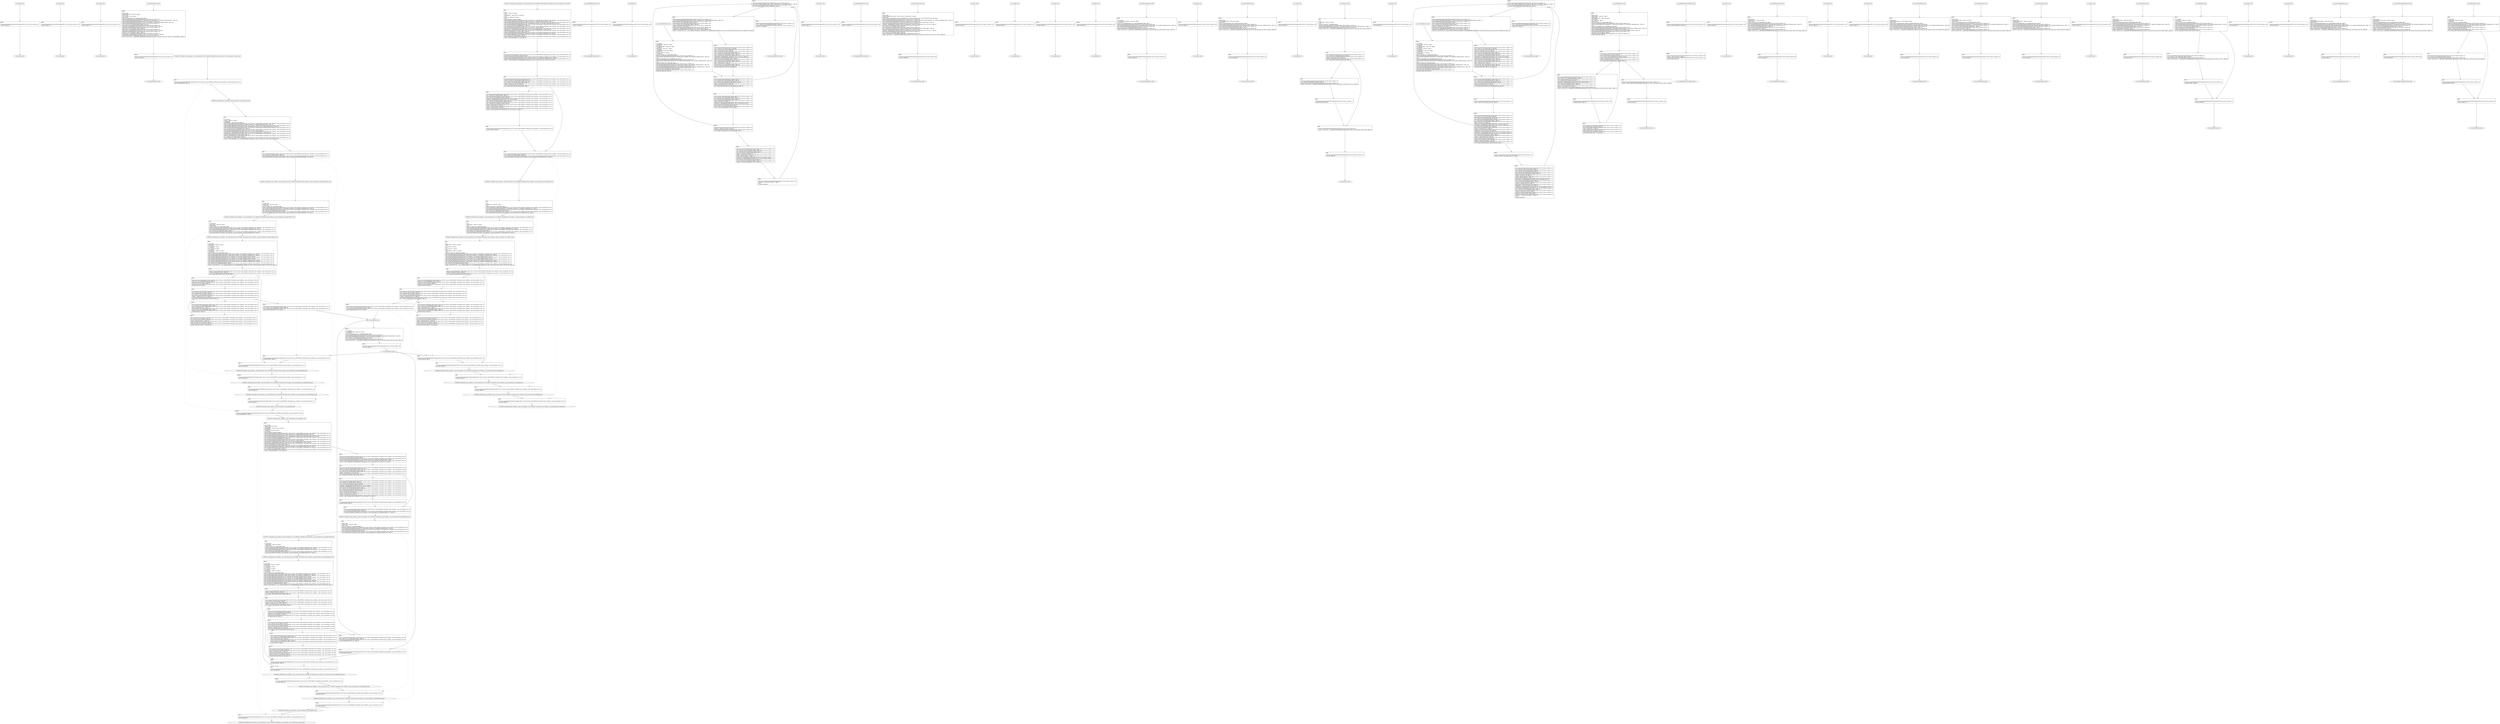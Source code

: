 digraph "icfg graph" {
BBio_ll_good1_end [label="{io_ll_good1_end}"];
BBio_ll_bad6_end [label="{io_ll_bad6_end}"];
BBio_ll_good5_end [label="{io_ll_good5_end}"];
BBio_ll_printWcharLine_end [label="{io_ll_printWcharLine_end}"];
BBCWE606_Unchecked_Loop_Condition__char_environment_53d_ll_CWE606_Unchecked_Loop_Condition__char_environment_53d_badSink_end [label="{CWE606_Unchecked_Loop_Condition__char_environment_53d_ll_CWE606_Unchecked_Loop_Condition__char_environment_53d_badSink_end}"];
BBio_ll_globalReturnsFalse_end [label="{io_ll_globalReturnsFalse_end}"];
BBio_ll_bad8_end [label="{io_ll_bad8_end}"];
BBCWE606_Unchecked_Loop_Condition__char_environment_53b_ll_CWE606_Unchecked_Loop_Condition__char_environment_53b_goodG2BSink_end [label="{CWE606_Unchecked_Loop_Condition__char_environment_53b_ll_CWE606_Unchecked_Loop_Condition__char_environment_53b_goodG2BSink_end}"];
BBio_ll_decodeHexWChars_end [label="{io_ll_decodeHexWChars_end}"];
BBio_ll_good7_end [label="{io_ll_good7_end}"];
BBCWE606_Unchecked_Loop_Condition__char_environment_53b_ll_CWE606_Unchecked_Loop_Condition__char_environment_53b_badSink_end [label="{CWE606_Unchecked_Loop_Condition__char_environment_53b_ll_CWE606_Unchecked_Loop_Condition__char_environment_53b_badSink_end}"];
BBCWE606_Unchecked_Loop_Condition__char_environment_53d_ll_CWE606_Unchecked_Loop_Condition__char_environment_53d_goodG2BSink_end [label="{CWE606_Unchecked_Loop_Condition__char_environment_53d_ll_CWE606_Unchecked_Loop_Condition__char_environment_53d_goodG2BSink_end}"];
BBio_ll_globalReturnsTrue_end [label="{io_ll_globalReturnsTrue_end}"];
BBio_ll_printStructLine_end [label="{io_ll_printStructLine_end}"];
BBio_ll_bad7_end [label="{io_ll_bad7_end}"];
BBio_ll_good6_end [label="{io_ll_good6_end}"];
BBio_ll_bad2_end [label="{io_ll_bad2_end}"];
BBio_ll_bad9_end [label="{io_ll_bad9_end}"];
BBio_ll_printUnsignedLine_end [label="{io_ll_printUnsignedLine_end}"];
BBio_ll_good4_end [label="{io_ll_good4_end}"];
BBio_ll_printSizeTLine_end [label="{io_ll_printSizeTLine_end}"];
BBio_ll_bad5_end [label="{io_ll_bad5_end}"];
BBio_ll_printLine_end [label="{io_ll_printLine_end}"];
BBCWE606_Unchecked_Loop_Condition__char_environment_53a_ll_goodG2B_end [label="{CWE606_Unchecked_Loop_Condition__char_environment_53a_ll_goodG2B_end}"];
BBCWE606_Unchecked_Loop_Condition__char_environment_53b_ll_CWE606_Unchecked_Loop_Condition__char_environment_53b_goodB2GSink_end [label="{CWE606_Unchecked_Loop_Condition__char_environment_53b_ll_CWE606_Unchecked_Loop_Condition__char_environment_53b_goodB2GSink_end}"];
BBCWE606_Unchecked_Loop_Condition__char_environment_53c_ll_CWE606_Unchecked_Loop_Condition__char_environment_53c_badSink_end [label="{CWE606_Unchecked_Loop_Condition__char_environment_53c_ll_CWE606_Unchecked_Loop_Condition__char_environment_53c_badSink_end}"];
BBio_ll_bad4_end [label="{io_ll_bad4_end}"];
BBio_ll_decodeHexChars_end [label="{io_ll_decodeHexChars_end}"];
BBio_ll_printBytesLine_end [label="{io_ll_printBytesLine_end}"];
BBCWE606_Unchecked_Loop_Condition__char_environment_53c_ll_CWE606_Unchecked_Loop_Condition__char_environment_53c_goodB2GSink_end [label="{CWE606_Unchecked_Loop_Condition__char_environment_53c_ll_CWE606_Unchecked_Loop_Condition__char_environment_53c_goodB2GSink_end}"];
BBCWE606_Unchecked_Loop_Condition__char_environment_53a_ll_CWE606_Unchecked_Loop_Condition__char_environment_53_good_end [label="{CWE606_Unchecked_Loop_Condition__char_environment_53a_ll_CWE606_Unchecked_Loop_Condition__char_environment_53_good_end}"];
BBio_ll_globalReturnsTrueOrFalse_end [label="{io_ll_globalReturnsTrueOrFalse_end}"];
BBio_ll_good3_end [label="{io_ll_good3_end}"];
BBCWE606_Unchecked_Loop_Condition__char_environment_53a_ll_CWE606_Unchecked_Loop_Condition__char_environment_53_bad_end [label="{CWE606_Unchecked_Loop_Condition__char_environment_53a_ll_CWE606_Unchecked_Loop_Condition__char_environment_53_bad_end}"];
BBio_ll_printHexCharLine_end [label="{io_ll_printHexCharLine_end}"];
BBio_ll_good9_end [label="{io_ll_good9_end}"];
BBio_ll_bad3_end [label="{io_ll_bad3_end}"];
BBio_ll_printDoubleLine_end [label="{io_ll_printDoubleLine_end}"];
BBio_ll_printShortLine_end [label="{io_ll_printShortLine_end}"];
BBio_ll_printLongLine_end [label="{io_ll_printLongLine_end}"];
BBio_ll_bad1_end [label="{io_ll_bad1_end}"];
BBCWE606_Unchecked_Loop_Condition__char_environment_53d_ll_CWE606_Unchecked_Loop_Condition__char_environment_53d_goodB2GSink_end [label="{CWE606_Unchecked_Loop_Condition__char_environment_53d_ll_CWE606_Unchecked_Loop_Condition__char_environment_53d_goodB2GSink_end}"];
BBio_ll_printFloatLine_end [label="{io_ll_printFloatLine_end}"];
BBCWE606_Unchecked_Loop_Condition__char_environment_53c_ll_CWE606_Unchecked_Loop_Condition__char_environment_53c_goodG2BSink_end [label="{CWE606_Unchecked_Loop_Condition__char_environment_53c_ll_CWE606_Unchecked_Loop_Condition__char_environment_53c_goodG2BSink_end}"];
BBio_ll_printWLine_end [label="{io_ll_printWLine_end}"];
BBio_ll_good2_end [label="{io_ll_good2_end}"];
BBio_ll_printIntLine_end [label="{io_ll_printIntLine_end}"];
BBio_ll_good8_end [label="{io_ll_good8_end}"];
BBio_ll_printLongLongLine_end [label="{io_ll_printLongLongLine_end}"];
BBio_ll_printHexUnsignedCharLine_end [label="{io_ll_printHexUnsignedCharLine_end}"];
BBio_ll_printSinkLine_end [label="{io_ll_printSinkLine_end}"];
BBCWE606_Unchecked_Loop_Condition__char_environment_53a_ll_goodB2G_end [label="{CWE606_Unchecked_Loop_Condition__char_environment_53a_ll_goodB2G_end}"];
BBio_ll_good1_start [label="{io_ll_good1_start}", shape=record];
io_ll_good1BB69 [label="{BB69:\l\l/home/raoxue/Desktop/MemVerif/workspace/000_109_057/source_code/io.c:187\l
  ret void, !dbg !52\l
}", shape=record];
BBio_ll_bad6_start [label="{io_ll_bad6_start}", shape=record];
io_ll_bad6BB83 [label="{BB83:\l\l/home/raoxue/Desktop/MemVerif/workspace/000_109_057/source_code/io.c:203\l
  ret void, !dbg !52\l
}", shape=record];
BBio_ll_good5_start [label="{io_ll_good5_start}", shape=record];
io_ll_good5BB73 [label="{BB73:\l\l/home/raoxue/Desktop/MemVerif/workspace/000_109_057/source_code/io.c:191\l
  ret void, !dbg !52\l
}", shape=record];
BBio_ll_printWcharLine_start [label="{io_ll_printWcharLine_start}", shape=record];
io_ll_printWcharLineBB28 [label="{BB28:\l\l/:884375296\l
  %wideChar.addr = alloca i32, align 4\l
/:884375296\l
  %s = alloca [2 x i32], align 4\l
/:884375296\l
  store i32 %wideChar, i32* %wideChar.addr, align 4\l
/home/raoxue/Desktop/MemVerif/workspace/000_109_057/source_code/io.c:70\l
  call void @llvm.dbg.declare(metadata i32* %wideChar.addr, metadata !162, metadata !DIExpression()), !dbg !163\l
/home/raoxue/Desktop/MemVerif/workspace/000_109_057/source_code/io.c:74\l
  call void @llvm.dbg.declare(metadata [2 x i32]* %s, metadata !164, metadata !DIExpression()), !dbg !168\l
/home/raoxue/Desktop/MemVerif/workspace/000_109_057/source_code/io.c:75\l
  %0 = load i32, i32* %wideChar.addr, align 4, !dbg !61\l
/home/raoxue/Desktop/MemVerif/workspace/000_109_057/source_code/io.c:75\l
  %arrayidx = getelementptr inbounds [2 x i32], [2 x i32]* %s, i64 0, i64 0, !dbg !62\l
/home/raoxue/Desktop/MemVerif/workspace/000_109_057/source_code/io.c:75\l
  store i32 %0, i32* %arrayidx, align 4, !dbg !63\l
/home/raoxue/Desktop/MemVerif/workspace/000_109_057/source_code/io.c:76\l
  %arrayidx1 = getelementptr inbounds [2 x i32], [2 x i32]* %s, i64 0, i64 1, !dbg !64\l
/home/raoxue/Desktop/MemVerif/workspace/000_109_057/source_code/io.c:76\l
  store i32 0, i32* %arrayidx1, align 4, !dbg !65\l
/home/raoxue/Desktop/MemVerif/workspace/000_109_057/source_code/io.c:77\l
  %arraydecay = getelementptr inbounds [2 x i32], [2 x i32]* %s, i64 0, i64 0, !dbg !66\l
/home/raoxue/Desktop/MemVerif/workspace/000_109_057/source_code/io.c:77\l
  %call = call i32 (i8*, ...) @printf(i8* getelementptr inbounds ([5 x i8], [5 x i8]* @.str.10, i64 0, i64 0), i32* %arraydecay), !dbg !67\l
}", shape=record];
io_ll_printWcharLineBB28 [label="{BB28:\l\l/:884375296\l
  %wideChar.addr = alloca i32, align 4\l
/:884375296\l
  %s = alloca [2 x i32], align 4\l
/:884375296\l
  store i32 %wideChar, i32* %wideChar.addr, align 4\l
/home/raoxue/Desktop/MemVerif/workspace/000_109_057/source_code/io.c:70\l
  call void @llvm.dbg.declare(metadata i32* %wideChar.addr, metadata !162, metadata !DIExpression()), !dbg !163\l
/home/raoxue/Desktop/MemVerif/workspace/000_109_057/source_code/io.c:74\l
  call void @llvm.dbg.declare(metadata [2 x i32]* %s, metadata !164, metadata !DIExpression()), !dbg !168\l
/home/raoxue/Desktop/MemVerif/workspace/000_109_057/source_code/io.c:75\l
  %0 = load i32, i32* %wideChar.addr, align 4, !dbg !61\l
/home/raoxue/Desktop/MemVerif/workspace/000_109_057/source_code/io.c:75\l
  %arrayidx = getelementptr inbounds [2 x i32], [2 x i32]* %s, i64 0, i64 0, !dbg !62\l
/home/raoxue/Desktop/MemVerif/workspace/000_109_057/source_code/io.c:75\l
  store i32 %0, i32* %arrayidx, align 4, !dbg !63\l
/home/raoxue/Desktop/MemVerif/workspace/000_109_057/source_code/io.c:76\l
  %arrayidx1 = getelementptr inbounds [2 x i32], [2 x i32]* %s, i64 0, i64 1, !dbg !64\l
/home/raoxue/Desktop/MemVerif/workspace/000_109_057/source_code/io.c:76\l
  store i32 0, i32* %arrayidx1, align 4, !dbg !65\l
/home/raoxue/Desktop/MemVerif/workspace/000_109_057/source_code/io.c:77\l
  %arraydecay = getelementptr inbounds [2 x i32], [2 x i32]* %s, i64 0, i64 0, !dbg !66\l
/home/raoxue/Desktop/MemVerif/workspace/000_109_057/source_code/io.c:77\l
  %call = call i32 (i8*, ...) @printf(i8* getelementptr inbounds ([5 x i8], [5 x i8]* @.str.10, i64 0, i64 0), i32* %arraydecay), !dbg !67\l
}", shape=record];
io_ll_printWcharLineBB29 [label="{BB29:\l\l/home/raoxue/Desktop/MemVerif/workspace/000_109_057/source_code/io.c:78\l
  ret void, !dbg !68\l
}", shape=record];
BBCWE606_Unchecked_Loop_Condition__char_environment_53d_ll_CWE606_Unchecked_Loop_Condition__char_environment_53d_badSink_start [label="{CWE606_Unchecked_Loop_Condition__char_environment_53d_ll_CWE606_Unchecked_Loop_Condition__char_environment_53d_badSink_start}", shape=record];
CWE606_Unchecked_Loop_Condition__char_environment_53d_ll_CWE606_Unchecked_Loop_Condition__char_environment_53d_badSinkBB0 [label="{BB0:\l\l/:415\l
  %data.addr = alloca i8*, align 8\l
/:415\l
  %i = alloca i32, align 4\l
/:415\l
  %n = alloca i32, align 4\l
/:415\l
  %intVariable = alloca i32, align 4\l
/:415\l
  store i8* %data, i8** %data.addr, align 8\l
/home/raoxue/Desktop/MemVerif/workspace/000_109_057/source_code/CWE606_Unchecked_Loop_Condition__char_environment_53d.c:36\l
  call void @llvm.dbg.declare(metadata i8** %data.addr, metadata !12, metadata !DIExpression()), !dbg !13\l
/home/raoxue/Desktop/MemVerif/workspace/000_109_057/source_code/CWE606_Unchecked_Loop_Condition__char_environment_53d.c:39\l
  call void @llvm.dbg.declare(metadata i32* %i, metadata !14, metadata !DIExpression()), !dbg !17\l
/home/raoxue/Desktop/MemVerif/workspace/000_109_057/source_code/CWE606_Unchecked_Loop_Condition__char_environment_53d.c:39\l
  call void @llvm.dbg.declare(metadata i32* %n, metadata !18, metadata !DIExpression()), !dbg !19\l
/home/raoxue/Desktop/MemVerif/workspace/000_109_057/source_code/CWE606_Unchecked_Loop_Condition__char_environment_53d.c:39\l
  call void @llvm.dbg.declare(metadata i32* %intVariable, metadata !20, metadata !DIExpression()), !dbg !21\l
/home/raoxue/Desktop/MemVerif/workspace/000_109_057/source_code/CWE606_Unchecked_Loop_Condition__char_environment_53d.c:40\l
  %0 = load i8*, i8** %data.addr, align 8, !dbg !22\l
/home/raoxue/Desktop/MemVerif/workspace/000_109_057/source_code/CWE606_Unchecked_Loop_Condition__char_environment_53d.c:40\l
  %call = call i32 (i8*, i8*, ...) @__isoc99_sscanf(i8* %0, i8* getelementptr inbounds ([3 x i8], [3 x i8]* @.str, i64 0, i64 0), i32* %n) #4, !dbg !24\l
}", shape=record];
CWE606_Unchecked_Loop_Condition__char_environment_53d_ll_CWE606_Unchecked_Loop_Condition__char_environment_53d_badSinkBB0 [label="{BB0:\l\l/:415\l
  %data.addr = alloca i8*, align 8\l
/:415\l
  %i = alloca i32, align 4\l
/:415\l
  %n = alloca i32, align 4\l
/:415\l
  %intVariable = alloca i32, align 4\l
/:415\l
  store i8* %data, i8** %data.addr, align 8\l
/home/raoxue/Desktop/MemVerif/workspace/000_109_057/source_code/CWE606_Unchecked_Loop_Condition__char_environment_53d.c:36\l
  call void @llvm.dbg.declare(metadata i8** %data.addr, metadata !12, metadata !DIExpression()), !dbg !13\l
/home/raoxue/Desktop/MemVerif/workspace/000_109_057/source_code/CWE606_Unchecked_Loop_Condition__char_environment_53d.c:39\l
  call void @llvm.dbg.declare(metadata i32* %i, metadata !14, metadata !DIExpression()), !dbg !17\l
/home/raoxue/Desktop/MemVerif/workspace/000_109_057/source_code/CWE606_Unchecked_Loop_Condition__char_environment_53d.c:39\l
  call void @llvm.dbg.declare(metadata i32* %n, metadata !18, metadata !DIExpression()), !dbg !19\l
/home/raoxue/Desktop/MemVerif/workspace/000_109_057/source_code/CWE606_Unchecked_Loop_Condition__char_environment_53d.c:39\l
  call void @llvm.dbg.declare(metadata i32* %intVariable, metadata !20, metadata !DIExpression()), !dbg !21\l
/home/raoxue/Desktop/MemVerif/workspace/000_109_057/source_code/CWE606_Unchecked_Loop_Condition__char_environment_53d.c:40\l
  %0 = load i8*, i8** %data.addr, align 8, !dbg !22\l
/home/raoxue/Desktop/MemVerif/workspace/000_109_057/source_code/CWE606_Unchecked_Loop_Condition__char_environment_53d.c:40\l
  %call = call i32 (i8*, i8*, ...) @__isoc99_sscanf(i8* %0, i8* getelementptr inbounds ([3 x i8], [3 x i8]* @.str, i64 0, i64 0), i32* %n) #4, !dbg !24\l
}", shape=record];
CWE606_Unchecked_Loop_Condition__char_environment_53d_ll_CWE606_Unchecked_Loop_Condition__char_environment_53d_badSinkBB1 [label="{BB1:\l\l/home/raoxue/Desktop/MemVerif/workspace/000_109_057/source_code/CWE606_Unchecked_Loop_Condition__char_environment_53d.c:40\l
  %cmp = icmp eq i32 %call, 1, !dbg !25\l
/home/raoxue/Desktop/MemVerif/workspace/000_109_057/source_code/CWE606_Unchecked_Loop_Condition__char_environment_53d.c:40\l
  br i1 %cmp, label %if.then, label %if.end, !dbg !26\l
}", shape=record];
CWE606_Unchecked_Loop_Condition__char_environment_53d_ll_CWE606_Unchecked_Loop_Condition__char_environment_53d_badSinkBB2 [label="{BB2:\l\l/home/raoxue/Desktop/MemVerif/workspace/000_109_057/source_code/CWE606_Unchecked_Loop_Condition__char_environment_53d.c:43\l
  store i32 0, i32* %intVariable, align 4, !dbg !27\l
/home/raoxue/Desktop/MemVerif/workspace/000_109_057/source_code/CWE606_Unchecked_Loop_Condition__char_environment_53d.c:44\l
  store i32 0, i32* %i, align 4, !dbg !29\l
/home/raoxue/Desktop/MemVerif/workspace/000_109_057/source_code/CWE606_Unchecked_Loop_Condition__char_environment_53d.c:44\l
  br label %for.cond, !dbg !31\l
}", shape=record];
CWE606_Unchecked_Loop_Condition__char_environment_53d_ll_CWE606_Unchecked_Loop_Condition__char_environment_53d_badSinkBB4 [label="{BB4:\l\l/home/raoxue/Desktop/MemVerif/workspace/000_109_057/source_code/CWE606_Unchecked_Loop_Condition__char_environment_53d.c:44\l
  %1 = load i32, i32* %i, align 4, !dbg !32\l
/home/raoxue/Desktop/MemVerif/workspace/000_109_057/source_code/CWE606_Unchecked_Loop_Condition__char_environment_53d.c:44\l
  %2 = load i32, i32* %n, align 4, !dbg !34\l
/home/raoxue/Desktop/MemVerif/workspace/000_109_057/source_code/CWE606_Unchecked_Loop_Condition__char_environment_53d.c:44\l
  %cmp1 = icmp slt i32 %1, %2, !dbg !35\l
/home/raoxue/Desktop/MemVerif/workspace/000_109_057/source_code/CWE606_Unchecked_Loop_Condition__char_environment_53d.c:44\l
  br i1 %cmp1, label %for.body, label %for.end, !dbg !36\l
}", shape=record];
CWE606_Unchecked_Loop_Condition__char_environment_53d_ll_CWE606_Unchecked_Loop_Condition__char_environment_53d_badSinkBB5 [label="{BB5:\l\l/home/raoxue/Desktop/MemVerif/workspace/000_109_057/source_code/CWE606_Unchecked_Loop_Condition__char_environment_53d.c:47\l
  %3 = load i32, i32* %intVariable, align 4, !dbg !37\l
/home/raoxue/Desktop/MemVerif/workspace/000_109_057/source_code/CWE606_Unchecked_Loop_Condition__char_environment_53d.c:47\l
  %inc = add nsw i32 %3, 1, !dbg !37\l
/home/raoxue/Desktop/MemVerif/workspace/000_109_057/source_code/CWE606_Unchecked_Loop_Condition__char_environment_53d.c:47\l
  store i32 %inc, i32* %intVariable, align 4, !dbg !37\l
/home/raoxue/Desktop/MemVerif/workspace/000_109_057/source_code/CWE606_Unchecked_Loop_Condition__char_environment_53d.c:48\l
  br label %for.inc, !dbg !39\l
}", shape=record];
CWE606_Unchecked_Loop_Condition__char_environment_53d_ll_CWE606_Unchecked_Loop_Condition__char_environment_53d_badSinkBB7 [label="{BB7:\l\l/home/raoxue/Desktop/MemVerif/workspace/000_109_057/source_code/CWE606_Unchecked_Loop_Condition__char_environment_53d.c:44\l
  %4 = load i32, i32* %i, align 4, !dbg !40\l
/home/raoxue/Desktop/MemVerif/workspace/000_109_057/source_code/CWE606_Unchecked_Loop_Condition__char_environment_53d.c:44\l
  %inc2 = add nsw i32 %4, 1, !dbg !40\l
/home/raoxue/Desktop/MemVerif/workspace/000_109_057/source_code/CWE606_Unchecked_Loop_Condition__char_environment_53d.c:44\l
  store i32 %inc2, i32* %i, align 4, !dbg !40\l
/home/raoxue/Desktop/MemVerif/workspace/000_109_057/source_code/CWE606_Unchecked_Loop_Condition__char_environment_53d.c:44\l
  br label %for.cond, !dbg !41, !llvm.loop !42\l
}", shape=record];
CWE606_Unchecked_Loop_Condition__char_environment_53d_ll_CWE606_Unchecked_Loop_Condition__char_environment_53d_badSinkBB6 [label="{BB6:\l\l/home/raoxue/Desktop/MemVerif/workspace/000_109_057/source_code/CWE606_Unchecked_Loop_Condition__char_environment_53d.c:49\l
  %5 = load i32, i32* %intVariable, align 4, !dbg !45\l
/home/raoxue/Desktop/MemVerif/workspace/000_109_057/source_code/CWE606_Unchecked_Loop_Condition__char_environment_53d.c:49\l
  call void @printIntLine(i32 %5), !dbg !46\l
}", shape=record];
CWE606_Unchecked_Loop_Condition__char_environment_53d_ll_CWE606_Unchecked_Loop_Condition__char_environment_53d_badSinkBB6 [label="{BB6:\l\l/home/raoxue/Desktop/MemVerif/workspace/000_109_057/source_code/CWE606_Unchecked_Loop_Condition__char_environment_53d.c:49\l
  %5 = load i32, i32* %intVariable, align 4, !dbg !45\l
/home/raoxue/Desktop/MemVerif/workspace/000_109_057/source_code/CWE606_Unchecked_Loop_Condition__char_environment_53d.c:49\l
  call void @printIntLine(i32 %5), !dbg !46\l
}", shape=record];
CWE606_Unchecked_Loop_Condition__char_environment_53d_ll_CWE606_Unchecked_Loop_Condition__char_environment_53d_badSinkBB8 [label="{BB8:\l\l/home/raoxue/Desktop/MemVerif/workspace/000_109_057/source_code/CWE606_Unchecked_Loop_Condition__char_environment_53d.c:50\l
  br label %if.end, !dbg !47\l
}", shape=record];
CWE606_Unchecked_Loop_Condition__char_environment_53d_ll_CWE606_Unchecked_Loop_Condition__char_environment_53d_badSinkBB3 [label="{BB3:\l\l/home/raoxue/Desktop/MemVerif/workspace/000_109_057/source_code/CWE606_Unchecked_Loop_Condition__char_environment_53d.c:52\l
  ret void, !dbg !48\l
}", shape=record];
BBio_ll_globalReturnsFalse_start [label="{io_ll_globalReturnsFalse_start}", shape=record];
io_ll_globalReturnsFalseBB66 [label="{BB66:\l\l/home/raoxue/Desktop/MemVerif/workspace/000_109_057/source_code/io.c:163\l
  ret i32 0, !dbg !52\l
}", shape=record];
BBio_ll_bad8_start [label="{io_ll_bad8_start}", shape=record];
io_ll_bad8BB85 [label="{BB85:\l\l/home/raoxue/Desktop/MemVerif/workspace/000_109_057/source_code/io.c:205\l
  ret void, !dbg !52\l
}", shape=record];
BBCWE606_Unchecked_Loop_Condition__char_environment_53b_ll_CWE606_Unchecked_Loop_Condition__char_environment_53b_goodG2BSink_start [label="{CWE606_Unchecked_Loop_Condition__char_environment_53b_ll_CWE606_Unchecked_Loop_Condition__char_environment_53b_goodG2BSink_start}", shape=record];
CWE606_Unchecked_Loop_Condition__char_environment_53b_ll_CWE606_Unchecked_Loop_Condition__char_environment_53b_goodG2BSinkBB2 [label="{BB2:\l\l/:3729977544\l
  %data.addr = alloca i8*, align 8\l
/:3729977544\l
  store i8* %data, i8** %data.addr, align 8\l
/home/raoxue/Desktop/MemVerif/workspace/000_109_057/source_code/CWE606_Unchecked_Loop_Condition__char_environment_53b.c:51\l
  call void @llvm.dbg.declare(metadata i8** %data.addr, metadata !18, metadata !DIExpression()), !dbg !19\l
/home/raoxue/Desktop/MemVerif/workspace/000_109_057/source_code/CWE606_Unchecked_Loop_Condition__char_environment_53b.c:53\l
  %0 = load i8*, i8** %data.addr, align 8, !dbg !14\l
/home/raoxue/Desktop/MemVerif/workspace/000_109_057/source_code/CWE606_Unchecked_Loop_Condition__char_environment_53b.c:53\l
  call void @CWE606_Unchecked_Loop_Condition__char_environment_53c_goodG2BSink(i8* %0), !dbg !15\l
}", shape=record];
CWE606_Unchecked_Loop_Condition__char_environment_53b_ll_CWE606_Unchecked_Loop_Condition__char_environment_53b_goodG2BSinkBB2 [label="{BB2:\l\l/:3729977544\l
  %data.addr = alloca i8*, align 8\l
/:3729977544\l
  store i8* %data, i8** %data.addr, align 8\l
/home/raoxue/Desktop/MemVerif/workspace/000_109_057/source_code/CWE606_Unchecked_Loop_Condition__char_environment_53b.c:51\l
  call void @llvm.dbg.declare(metadata i8** %data.addr, metadata !18, metadata !DIExpression()), !dbg !19\l
/home/raoxue/Desktop/MemVerif/workspace/000_109_057/source_code/CWE606_Unchecked_Loop_Condition__char_environment_53b.c:53\l
  %0 = load i8*, i8** %data.addr, align 8, !dbg !14\l
/home/raoxue/Desktop/MemVerif/workspace/000_109_057/source_code/CWE606_Unchecked_Loop_Condition__char_environment_53b.c:53\l
  call void @CWE606_Unchecked_Loop_Condition__char_environment_53c_goodG2BSink(i8* %0), !dbg !15\l
}", shape=record];
CWE606_Unchecked_Loop_Condition__char_environment_53b_ll_CWE606_Unchecked_Loop_Condition__char_environment_53b_goodG2BSinkBB3 [label="{BB3:\l\l/home/raoxue/Desktop/MemVerif/workspace/000_109_057/source_code/CWE606_Unchecked_Loop_Condition__char_environment_53b.c:54\l
  ret void, !dbg !16\l
}", shape=record];
BBio_ll_decodeHexWChars_start [label="{io_ll_decodeHexWChars_start}", shape=record];
io_ll_decodeHexWCharsBB55 [label="{BB55:\l\l/:117066312\l
  %bytes.addr = alloca i8*, align 8\l
/:117066312\l
  %numBytes.addr = alloca i64, align 8\l
/:117066312\l
  %hex.addr = alloca i32*, align 8\l
/:117066312\l
  %numWritten = alloca i64, align 8\l
/:117066312\l
  %byte = alloca i32, align 4\l
/:117066312\l
  store i8* %bytes, i8** %bytes.addr, align 8\l
/home/raoxue/Desktop/MemVerif/workspace/000_109_057/source_code/io.c:135\l
  call void @llvm.dbg.declare(metadata i8** %bytes.addr, metadata !290, metadata !DIExpression()), !dbg !291\l
/:135\l
  store i64 %numBytes, i64* %numBytes.addr, align 8\l
/home/raoxue/Desktop/MemVerif/workspace/000_109_057/source_code/io.c:135\l
  call void @llvm.dbg.declare(metadata i64* %numBytes.addr, metadata !292, metadata !DIExpression()), !dbg !293\l
/:135\l
  store i32* %hex, i32** %hex.addr, align 8\l
/home/raoxue/Desktop/MemVerif/workspace/000_109_057/source_code/io.c:135\l
  call void @llvm.dbg.declare(metadata i32** %hex.addr, metadata !294, metadata !DIExpression()), !dbg !295\l
/home/raoxue/Desktop/MemVerif/workspace/000_109_057/source_code/io.c:137\l
  call void @llvm.dbg.declare(metadata i64* %numWritten, metadata !296, metadata !DIExpression()), !dbg !297\l
/home/raoxue/Desktop/MemVerif/workspace/000_109_057/source_code/io.c:137\l
  store i64 0, i64* %numWritten, align 8, !dbg !65\l
/home/raoxue/Desktop/MemVerif/workspace/000_109_057/source_code/io.c:143\l
  br label %while.cond, !dbg !66\l
}", shape=record];
io_ll_decodeHexWCharsBB56 [label="{BB56:\l\l/home/raoxue/Desktop/MemVerif/workspace/000_109_057/source_code/io.c:143\l
  %0 = load i64, i64* %numWritten, align 8, !dbg !67\l
/home/raoxue/Desktop/MemVerif/workspace/000_109_057/source_code/io.c:143\l
  %1 = load i64, i64* %numBytes.addr, align 8, !dbg !68\l
/home/raoxue/Desktop/MemVerif/workspace/000_109_057/source_code/io.c:143\l
  %cmp = icmp ult i64 %0, %1, !dbg !69\l
/home/raoxue/Desktop/MemVerif/workspace/000_109_057/source_code/io.c:143\l
  br i1 %cmp, label %land.lhs.true, label %land.end, !dbg !70\l
}", shape=record];
io_ll_decodeHexWCharsBB57 [label="{BB57:\l\l/home/raoxue/Desktop/MemVerif/workspace/000_109_057/source_code/io.c:143\l
  %2 = load i32*, i32** %hex.addr, align 8, !dbg !71\l
/home/raoxue/Desktop/MemVerif/workspace/000_109_057/source_code/io.c:143\l
  %3 = load i64, i64* %numWritten, align 8, !dbg !72\l
/home/raoxue/Desktop/MemVerif/workspace/000_109_057/source_code/io.c:143\l
  %mul = mul i64 2, %3, !dbg !73\l
/home/raoxue/Desktop/MemVerif/workspace/000_109_057/source_code/io.c:143\l
  %arrayidx = getelementptr inbounds i32, i32* %2, i64 %mul, !dbg !71\l
/home/raoxue/Desktop/MemVerif/workspace/000_109_057/source_code/io.c:143\l
  %4 = load i32, i32* %arrayidx, align 4, !dbg !71\l
/home/raoxue/Desktop/MemVerif/workspace/000_109_057/source_code/io.c:143\l
  %call = call i32 @iswxdigit(i32 %4) #5, !dbg !74\l
}", shape=record];
io_ll_decodeHexWCharsBB57 [label="{BB57:\l\l/home/raoxue/Desktop/MemVerif/workspace/000_109_057/source_code/io.c:143\l
  %2 = load i32*, i32** %hex.addr, align 8, !dbg !71\l
/home/raoxue/Desktop/MemVerif/workspace/000_109_057/source_code/io.c:143\l
  %3 = load i64, i64* %numWritten, align 8, !dbg !72\l
/home/raoxue/Desktop/MemVerif/workspace/000_109_057/source_code/io.c:143\l
  %mul = mul i64 2, %3, !dbg !73\l
/home/raoxue/Desktop/MemVerif/workspace/000_109_057/source_code/io.c:143\l
  %arrayidx = getelementptr inbounds i32, i32* %2, i64 %mul, !dbg !71\l
/home/raoxue/Desktop/MemVerif/workspace/000_109_057/source_code/io.c:143\l
  %4 = load i32, i32* %arrayidx, align 4, !dbg !71\l
/home/raoxue/Desktop/MemVerif/workspace/000_109_057/source_code/io.c:143\l
  %call = call i32 @iswxdigit(i32 %4) #5, !dbg !74\l
}", shape=record];
io_ll_decodeHexWCharsBB59 [label="{BB59:\l\l/home/raoxue/Desktop/MemVerif/workspace/000_109_057/source_code/io.c:143\l
  %tobool = icmp ne i32 %call, 0, !dbg !74\l
/home/raoxue/Desktop/MemVerif/workspace/000_109_057/source_code/io.c:143\l
  br i1 %tobool, label %land.rhs, label %land.end, !dbg !75\l
}", shape=record];
io_ll_decodeHexWCharsBB60 [label="{BB60:\l\l/home/raoxue/Desktop/MemVerif/workspace/000_109_057/source_code/io.c:143\l
  %5 = load i32*, i32** %hex.addr, align 8, !dbg !76\l
/home/raoxue/Desktop/MemVerif/workspace/000_109_057/source_code/io.c:143\l
  %6 = load i64, i64* %numWritten, align 8, !dbg !77\l
/home/raoxue/Desktop/MemVerif/workspace/000_109_057/source_code/io.c:143\l
  %mul1 = mul i64 2, %6, !dbg !78\l
/home/raoxue/Desktop/MemVerif/workspace/000_109_057/source_code/io.c:143\l
  %add = add i64 %mul1, 1, !dbg !79\l
/home/raoxue/Desktop/MemVerif/workspace/000_109_057/source_code/io.c:143\l
  %arrayidx2 = getelementptr inbounds i32, i32* %5, i64 %add, !dbg !76\l
/home/raoxue/Desktop/MemVerif/workspace/000_109_057/source_code/io.c:143\l
  %7 = load i32, i32* %arrayidx2, align 4, !dbg !76\l
/home/raoxue/Desktop/MemVerif/workspace/000_109_057/source_code/io.c:143\l
  %call3 = call i32 @iswxdigit(i32 %7) #5, !dbg !80\l
}", shape=record];
io_ll_decodeHexWCharsBB60 [label="{BB60:\l\l/home/raoxue/Desktop/MemVerif/workspace/000_109_057/source_code/io.c:143\l
  %5 = load i32*, i32** %hex.addr, align 8, !dbg !76\l
/home/raoxue/Desktop/MemVerif/workspace/000_109_057/source_code/io.c:143\l
  %6 = load i64, i64* %numWritten, align 8, !dbg !77\l
/home/raoxue/Desktop/MemVerif/workspace/000_109_057/source_code/io.c:143\l
  %mul1 = mul i64 2, %6, !dbg !78\l
/home/raoxue/Desktop/MemVerif/workspace/000_109_057/source_code/io.c:143\l
  %add = add i64 %mul1, 1, !dbg !79\l
/home/raoxue/Desktop/MemVerif/workspace/000_109_057/source_code/io.c:143\l
  %arrayidx2 = getelementptr inbounds i32, i32* %5, i64 %add, !dbg !76\l
/home/raoxue/Desktop/MemVerif/workspace/000_109_057/source_code/io.c:143\l
  %7 = load i32, i32* %arrayidx2, align 4, !dbg !76\l
/home/raoxue/Desktop/MemVerif/workspace/000_109_057/source_code/io.c:143\l
  %call3 = call i32 @iswxdigit(i32 %7) #5, !dbg !80\l
}", shape=record];
io_ll_decodeHexWCharsBB61 [label="{BB61:\l\l/home/raoxue/Desktop/MemVerif/workspace/000_109_057/source_code/io.c:143\l
  %tobool4 = icmp ne i32 %call3, 0, !dbg !75\l
/:143\l
  br label %land.end\l
}", shape=record];
io_ll_decodeHexWCharsBB58 [label="{BB58:\l\l/home/raoxue/Desktop/MemVerif/workspace/000_109_057/source_code/io.c:0\l
  %8 = phi i1 [ false, %land.lhs.true ], [ false, %while.cond ], [ %tobool4, %land.rhs ], !dbg !81\l
/home/raoxue/Desktop/MemVerif/workspace/000_109_057/source_code/io.c:143\l
  br i1 %8, label %while.body, label %while.end, !dbg !66\l
}", shape=record];
io_ll_decodeHexWCharsBB62 [label="{BB62:\l\l/home/raoxue/Desktop/MemVerif/workspace/000_109_057/source_code/io.c:145\l
  call void @llvm.dbg.declare(metadata i32* %byte, metadata !314, metadata !DIExpression()), !dbg !316\l
/home/raoxue/Desktop/MemVerif/workspace/000_109_057/source_code/io.c:146\l
  %9 = load i32*, i32** %hex.addr, align 8, !dbg !85\l
/home/raoxue/Desktop/MemVerif/workspace/000_109_057/source_code/io.c:146\l
  %10 = load i64, i64* %numWritten, align 8, !dbg !86\l
/home/raoxue/Desktop/MemVerif/workspace/000_109_057/source_code/io.c:146\l
  %mul5 = mul i64 2, %10, !dbg !87\l
/home/raoxue/Desktop/MemVerif/workspace/000_109_057/source_code/io.c:146\l
  %arrayidx6 = getelementptr inbounds i32, i32* %9, i64 %mul5, !dbg !85\l
/home/raoxue/Desktop/MemVerif/workspace/000_109_057/source_code/io.c:146\l
  %call7 = call i32 (i32*, i32*, ...) @__isoc99_swscanf(i32* %arrayidx6, i32* getelementptr inbounds ([5 x i32], [5 x i32]* @.str.16, i64 0, i64 0), i32* %byte) #5, !dbg !88\l
}", shape=record];
io_ll_decodeHexWCharsBB62 [label="{BB62:\l\l/home/raoxue/Desktop/MemVerif/workspace/000_109_057/source_code/io.c:145\l
  call void @llvm.dbg.declare(metadata i32* %byte, metadata !314, metadata !DIExpression()), !dbg !316\l
/home/raoxue/Desktop/MemVerif/workspace/000_109_057/source_code/io.c:146\l
  %9 = load i32*, i32** %hex.addr, align 8, !dbg !85\l
/home/raoxue/Desktop/MemVerif/workspace/000_109_057/source_code/io.c:146\l
  %10 = load i64, i64* %numWritten, align 8, !dbg !86\l
/home/raoxue/Desktop/MemVerif/workspace/000_109_057/source_code/io.c:146\l
  %mul5 = mul i64 2, %10, !dbg !87\l
/home/raoxue/Desktop/MemVerif/workspace/000_109_057/source_code/io.c:146\l
  %arrayidx6 = getelementptr inbounds i32, i32* %9, i64 %mul5, !dbg !85\l
/home/raoxue/Desktop/MemVerif/workspace/000_109_057/source_code/io.c:146\l
  %call7 = call i32 (i32*, i32*, ...) @__isoc99_swscanf(i32* %arrayidx6, i32* getelementptr inbounds ([5 x i32], [5 x i32]* @.str.16, i64 0, i64 0), i32* %byte) #5, !dbg !88\l
}", shape=record];
io_ll_decodeHexWCharsBB64 [label="{BB64:\l\l/home/raoxue/Desktop/MemVerif/workspace/000_109_057/source_code/io.c:147\l
  %11 = load i32, i32* %byte, align 4, !dbg !89\l
/home/raoxue/Desktop/MemVerif/workspace/000_109_057/source_code/io.c:147\l
  %conv = trunc i32 %11 to i8, !dbg !90\l
/home/raoxue/Desktop/MemVerif/workspace/000_109_057/source_code/io.c:147\l
  %12 = load i8*, i8** %bytes.addr, align 8, !dbg !91\l
/home/raoxue/Desktop/MemVerif/workspace/000_109_057/source_code/io.c:147\l
  %13 = load i64, i64* %numWritten, align 8, !dbg !92\l
/home/raoxue/Desktop/MemVerif/workspace/000_109_057/source_code/io.c:147\l
  %arrayidx8 = getelementptr inbounds i8, i8* %12, i64 %13, !dbg !91\l
/home/raoxue/Desktop/MemVerif/workspace/000_109_057/source_code/io.c:147\l
  store i8 %conv, i8* %arrayidx8, align 1, !dbg !93\l
/home/raoxue/Desktop/MemVerif/workspace/000_109_057/source_code/io.c:148\l
  %14 = load i64, i64* %numWritten, align 8, !dbg !94\l
/home/raoxue/Desktop/MemVerif/workspace/000_109_057/source_code/io.c:148\l
  %inc = add i64 %14, 1, !dbg !94\l
/home/raoxue/Desktop/MemVerif/workspace/000_109_057/source_code/io.c:148\l
  store i64 %inc, i64* %numWritten, align 8, !dbg !94\l
/home/raoxue/Desktop/MemVerif/workspace/000_109_057/source_code/io.c:143\l
  br label %while.cond, !dbg !66, !llvm.loop !95\l
}", shape=record];
io_ll_decodeHexWCharsBB63 [label="{BB63:\l\l/home/raoxue/Desktop/MemVerif/workspace/000_109_057/source_code/io.c:151\l
  %15 = load i64, i64* %numWritten, align 8, !dbg !98\l
/home/raoxue/Desktop/MemVerif/workspace/000_109_057/source_code/io.c:151\l
  ret i64 %15, !dbg !99\l
}", shape=record];
BBio_ll_good7_start [label="{io_ll_good7_start}", shape=record];
io_ll_good7BB75 [label="{BB75:\l\l/home/raoxue/Desktop/MemVerif/workspace/000_109_057/source_code/io.c:193\l
  ret void, !dbg !52\l
}", shape=record];
BBCWE606_Unchecked_Loop_Condition__char_environment_53b_ll_CWE606_Unchecked_Loop_Condition__char_environment_53b_badSink_start [label="{CWE606_Unchecked_Loop_Condition__char_environment_53b_ll_CWE606_Unchecked_Loop_Condition__char_environment_53b_badSink_start}", shape=record];
CWE606_Unchecked_Loop_Condition__char_environment_53b_ll_CWE606_Unchecked_Loop_Condition__char_environment_53b_badSinkBB0 [label="{BB0:\l\l/:415\l
  %data.addr = alloca i8*, align 8\l
/:415\l
  store i8* %data, i8** %data.addr, align 8\l
/home/raoxue/Desktop/MemVerif/workspace/000_109_057/source_code/CWE606_Unchecked_Loop_Condition__char_environment_53b.c:39\l
  call void @llvm.dbg.declare(metadata i8** %data.addr, metadata !12, metadata !DIExpression()), !dbg !13\l
/home/raoxue/Desktop/MemVerif/workspace/000_109_057/source_code/CWE606_Unchecked_Loop_Condition__char_environment_53b.c:41\l
  %0 = load i8*, i8** %data.addr, align 8, !dbg !14\l
/home/raoxue/Desktop/MemVerif/workspace/000_109_057/source_code/CWE606_Unchecked_Loop_Condition__char_environment_53b.c:41\l
  call void @CWE606_Unchecked_Loop_Condition__char_environment_53c_badSink(i8* %0), !dbg !15\l
}", shape=record];
CWE606_Unchecked_Loop_Condition__char_environment_53b_ll_CWE606_Unchecked_Loop_Condition__char_environment_53b_badSinkBB0 [label="{BB0:\l\l/:415\l
  %data.addr = alloca i8*, align 8\l
/:415\l
  store i8* %data, i8** %data.addr, align 8\l
/home/raoxue/Desktop/MemVerif/workspace/000_109_057/source_code/CWE606_Unchecked_Loop_Condition__char_environment_53b.c:39\l
  call void @llvm.dbg.declare(metadata i8** %data.addr, metadata !12, metadata !DIExpression()), !dbg !13\l
/home/raoxue/Desktop/MemVerif/workspace/000_109_057/source_code/CWE606_Unchecked_Loop_Condition__char_environment_53b.c:41\l
  %0 = load i8*, i8** %data.addr, align 8, !dbg !14\l
/home/raoxue/Desktop/MemVerif/workspace/000_109_057/source_code/CWE606_Unchecked_Loop_Condition__char_environment_53b.c:41\l
  call void @CWE606_Unchecked_Loop_Condition__char_environment_53c_badSink(i8* %0), !dbg !15\l
}", shape=record];
CWE606_Unchecked_Loop_Condition__char_environment_53b_ll_CWE606_Unchecked_Loop_Condition__char_environment_53b_badSinkBB1 [label="{BB1:\l\l/home/raoxue/Desktop/MemVerif/workspace/000_109_057/source_code/CWE606_Unchecked_Loop_Condition__char_environment_53b.c:42\l
  ret void, !dbg !16\l
}", shape=record];
BBCWE606_Unchecked_Loop_Condition__char_environment_53d_ll_CWE606_Unchecked_Loop_Condition__char_environment_53d_goodG2BSink_start [label="{CWE606_Unchecked_Loop_Condition__char_environment_53d_ll_CWE606_Unchecked_Loop_Condition__char_environment_53d_goodG2BSink_start}", shape=record];
CWE606_Unchecked_Loop_Condition__char_environment_53d_ll_CWE606_Unchecked_Loop_Condition__char_environment_53d_goodG2BSinkBB9 [label="{BB9:\l\l/:115052200\l
  %data.addr = alloca i8*, align 8\l
/:115052200\l
  %i = alloca i32, align 4\l
/:115052200\l
  %n = alloca i32, align 4\l
/:115052200\l
  %intVariable = alloca i32, align 4\l
/:115052200\l
  store i8* %data, i8** %data.addr, align 8\l
/home/raoxue/Desktop/MemVerif/workspace/000_109_057/source_code/CWE606_Unchecked_Loop_Condition__char_environment_53d.c:59\l
  call void @llvm.dbg.declare(metadata i8** %data.addr, metadata !50, metadata !DIExpression()), !dbg !51\l
/home/raoxue/Desktop/MemVerif/workspace/000_109_057/source_code/CWE606_Unchecked_Loop_Condition__char_environment_53d.c:62\l
  call void @llvm.dbg.declare(metadata i32* %i, metadata !52, metadata !DIExpression()), !dbg !54\l
/home/raoxue/Desktop/MemVerif/workspace/000_109_057/source_code/CWE606_Unchecked_Loop_Condition__char_environment_53d.c:62\l
  call void @llvm.dbg.declare(metadata i32* %n, metadata !55, metadata !DIExpression()), !dbg !56\l
/home/raoxue/Desktop/MemVerif/workspace/000_109_057/source_code/CWE606_Unchecked_Loop_Condition__char_environment_53d.c:62\l
  call void @llvm.dbg.declare(metadata i32* %intVariable, metadata !57, metadata !DIExpression()), !dbg !58\l
/home/raoxue/Desktop/MemVerif/workspace/000_109_057/source_code/CWE606_Unchecked_Loop_Condition__char_environment_53d.c:63\l
  %0 = load i8*, i8** %data.addr, align 8, !dbg !22\l
/home/raoxue/Desktop/MemVerif/workspace/000_109_057/source_code/CWE606_Unchecked_Loop_Condition__char_environment_53d.c:63\l
  %call = call i32 (i8*, i8*, ...) @__isoc99_sscanf(i8* %0, i8* getelementptr inbounds ([3 x i8], [3 x i8]* @.str, i64 0, i64 0), i32* %n) #4, !dbg !24\l
}", shape=record];
CWE606_Unchecked_Loop_Condition__char_environment_53d_ll_CWE606_Unchecked_Loop_Condition__char_environment_53d_goodG2BSinkBB9 [label="{BB9:\l\l/:115052200\l
  %data.addr = alloca i8*, align 8\l
/:115052200\l
  %i = alloca i32, align 4\l
/:115052200\l
  %n = alloca i32, align 4\l
/:115052200\l
  %intVariable = alloca i32, align 4\l
/:115052200\l
  store i8* %data, i8** %data.addr, align 8\l
/home/raoxue/Desktop/MemVerif/workspace/000_109_057/source_code/CWE606_Unchecked_Loop_Condition__char_environment_53d.c:59\l
  call void @llvm.dbg.declare(metadata i8** %data.addr, metadata !50, metadata !DIExpression()), !dbg !51\l
/home/raoxue/Desktop/MemVerif/workspace/000_109_057/source_code/CWE606_Unchecked_Loop_Condition__char_environment_53d.c:62\l
  call void @llvm.dbg.declare(metadata i32* %i, metadata !52, metadata !DIExpression()), !dbg !54\l
/home/raoxue/Desktop/MemVerif/workspace/000_109_057/source_code/CWE606_Unchecked_Loop_Condition__char_environment_53d.c:62\l
  call void @llvm.dbg.declare(metadata i32* %n, metadata !55, metadata !DIExpression()), !dbg !56\l
/home/raoxue/Desktop/MemVerif/workspace/000_109_057/source_code/CWE606_Unchecked_Loop_Condition__char_environment_53d.c:62\l
  call void @llvm.dbg.declare(metadata i32* %intVariable, metadata !57, metadata !DIExpression()), !dbg !58\l
/home/raoxue/Desktop/MemVerif/workspace/000_109_057/source_code/CWE606_Unchecked_Loop_Condition__char_environment_53d.c:63\l
  %0 = load i8*, i8** %data.addr, align 8, !dbg !22\l
/home/raoxue/Desktop/MemVerif/workspace/000_109_057/source_code/CWE606_Unchecked_Loop_Condition__char_environment_53d.c:63\l
  %call = call i32 (i8*, i8*, ...) @__isoc99_sscanf(i8* %0, i8* getelementptr inbounds ([3 x i8], [3 x i8]* @.str, i64 0, i64 0), i32* %n) #4, !dbg !24\l
}", shape=record];
CWE606_Unchecked_Loop_Condition__char_environment_53d_ll_CWE606_Unchecked_Loop_Condition__char_environment_53d_goodG2BSinkBB10 [label="{BB10:\l\l/home/raoxue/Desktop/MemVerif/workspace/000_109_057/source_code/CWE606_Unchecked_Loop_Condition__char_environment_53d.c:63\l
  %cmp = icmp eq i32 %call, 1, !dbg !25\l
/home/raoxue/Desktop/MemVerif/workspace/000_109_057/source_code/CWE606_Unchecked_Loop_Condition__char_environment_53d.c:63\l
  br i1 %cmp, label %if.then, label %if.end, !dbg !26\l
}", shape=record];
CWE606_Unchecked_Loop_Condition__char_environment_53d_ll_CWE606_Unchecked_Loop_Condition__char_environment_53d_goodG2BSinkBB11 [label="{BB11:\l\l/home/raoxue/Desktop/MemVerif/workspace/000_109_057/source_code/CWE606_Unchecked_Loop_Condition__char_environment_53d.c:66\l
  store i32 0, i32* %intVariable, align 4, !dbg !27\l
/home/raoxue/Desktop/MemVerif/workspace/000_109_057/source_code/CWE606_Unchecked_Loop_Condition__char_environment_53d.c:67\l
  store i32 0, i32* %i, align 4, !dbg !29\l
/home/raoxue/Desktop/MemVerif/workspace/000_109_057/source_code/CWE606_Unchecked_Loop_Condition__char_environment_53d.c:67\l
  br label %for.cond, !dbg !31\l
}", shape=record];
CWE606_Unchecked_Loop_Condition__char_environment_53d_ll_CWE606_Unchecked_Loop_Condition__char_environment_53d_goodG2BSinkBB13 [label="{BB13:\l\l/home/raoxue/Desktop/MemVerif/workspace/000_109_057/source_code/CWE606_Unchecked_Loop_Condition__char_environment_53d.c:67\l
  %1 = load i32, i32* %i, align 4, !dbg !32\l
/home/raoxue/Desktop/MemVerif/workspace/000_109_057/source_code/CWE606_Unchecked_Loop_Condition__char_environment_53d.c:67\l
  %2 = load i32, i32* %n, align 4, !dbg !34\l
/home/raoxue/Desktop/MemVerif/workspace/000_109_057/source_code/CWE606_Unchecked_Loop_Condition__char_environment_53d.c:67\l
  %cmp1 = icmp slt i32 %1, %2, !dbg !35\l
/home/raoxue/Desktop/MemVerif/workspace/000_109_057/source_code/CWE606_Unchecked_Loop_Condition__char_environment_53d.c:67\l
  br i1 %cmp1, label %for.body, label %for.end, !dbg !36\l
}", shape=record];
CWE606_Unchecked_Loop_Condition__char_environment_53d_ll_CWE606_Unchecked_Loop_Condition__char_environment_53d_goodG2BSinkBB14 [label="{BB14:\l\l/home/raoxue/Desktop/MemVerif/workspace/000_109_057/source_code/CWE606_Unchecked_Loop_Condition__char_environment_53d.c:70\l
  %3 = load i32, i32* %intVariable, align 4, !dbg !37\l
/home/raoxue/Desktop/MemVerif/workspace/000_109_057/source_code/CWE606_Unchecked_Loop_Condition__char_environment_53d.c:70\l
  %inc = add nsw i32 %3, 1, !dbg !37\l
/home/raoxue/Desktop/MemVerif/workspace/000_109_057/source_code/CWE606_Unchecked_Loop_Condition__char_environment_53d.c:70\l
  store i32 %inc, i32* %intVariable, align 4, !dbg !37\l
/home/raoxue/Desktop/MemVerif/workspace/000_109_057/source_code/CWE606_Unchecked_Loop_Condition__char_environment_53d.c:71\l
  br label %for.inc, !dbg !39\l
}", shape=record];
CWE606_Unchecked_Loop_Condition__char_environment_53d_ll_CWE606_Unchecked_Loop_Condition__char_environment_53d_goodG2BSinkBB16 [label="{BB16:\l\l/home/raoxue/Desktop/MemVerif/workspace/000_109_057/source_code/CWE606_Unchecked_Loop_Condition__char_environment_53d.c:67\l
  %4 = load i32, i32* %i, align 4, !dbg !40\l
/home/raoxue/Desktop/MemVerif/workspace/000_109_057/source_code/CWE606_Unchecked_Loop_Condition__char_environment_53d.c:67\l
  %inc2 = add nsw i32 %4, 1, !dbg !40\l
/home/raoxue/Desktop/MemVerif/workspace/000_109_057/source_code/CWE606_Unchecked_Loop_Condition__char_environment_53d.c:67\l
  store i32 %inc2, i32* %i, align 4, !dbg !40\l
/home/raoxue/Desktop/MemVerif/workspace/000_109_057/source_code/CWE606_Unchecked_Loop_Condition__char_environment_53d.c:67\l
  br label %for.cond, !dbg !41, !llvm.loop !42\l
}", shape=record];
CWE606_Unchecked_Loop_Condition__char_environment_53d_ll_CWE606_Unchecked_Loop_Condition__char_environment_53d_goodG2BSinkBB15 [label="{BB15:\l\l/home/raoxue/Desktop/MemVerif/workspace/000_109_057/source_code/CWE606_Unchecked_Loop_Condition__char_environment_53d.c:72\l
  %5 = load i32, i32* %intVariable, align 4, !dbg !45\l
/home/raoxue/Desktop/MemVerif/workspace/000_109_057/source_code/CWE606_Unchecked_Loop_Condition__char_environment_53d.c:72\l
  call void @printIntLine(i32 %5), !dbg !46\l
}", shape=record];
CWE606_Unchecked_Loop_Condition__char_environment_53d_ll_CWE606_Unchecked_Loop_Condition__char_environment_53d_goodG2BSinkBB15 [label="{BB15:\l\l/home/raoxue/Desktop/MemVerif/workspace/000_109_057/source_code/CWE606_Unchecked_Loop_Condition__char_environment_53d.c:72\l
  %5 = load i32, i32* %intVariable, align 4, !dbg !45\l
/home/raoxue/Desktop/MemVerif/workspace/000_109_057/source_code/CWE606_Unchecked_Loop_Condition__char_environment_53d.c:72\l
  call void @printIntLine(i32 %5), !dbg !46\l
}", shape=record];
CWE606_Unchecked_Loop_Condition__char_environment_53d_ll_CWE606_Unchecked_Loop_Condition__char_environment_53d_goodG2BSinkBB17 [label="{BB17:\l\l/home/raoxue/Desktop/MemVerif/workspace/000_109_057/source_code/CWE606_Unchecked_Loop_Condition__char_environment_53d.c:73\l
  br label %if.end, !dbg !47\l
}", shape=record];
CWE606_Unchecked_Loop_Condition__char_environment_53d_ll_CWE606_Unchecked_Loop_Condition__char_environment_53d_goodG2BSinkBB12 [label="{BB12:\l\l/home/raoxue/Desktop/MemVerif/workspace/000_109_057/source_code/CWE606_Unchecked_Loop_Condition__char_environment_53d.c:75\l
  ret void, !dbg !48\l
}", shape=record];
BBio_ll_globalReturnsTrue_start [label="{io_ll_globalReturnsTrue_start}", shape=record];
io_ll_globalReturnsTrueBB65 [label="{BB65:\l\l/home/raoxue/Desktop/MemVerif/workspace/000_109_057/source_code/io.c:158\l
  ret i32 1, !dbg !52\l
}", shape=record];
BBio_ll_printStructLine_start [label="{io_ll_printStructLine_start}", shape=record];
io_ll_printStructLineBB36 [label="{BB36:\l\l/:884375296\l
  %structTwoIntsStruct.addr = alloca %struct._twoIntsStruct*, align 8\l
/:884375296\l
  store %struct._twoIntsStruct* %structTwoIntsStruct, %struct._twoIntsStruct** %structTwoIntsStruct.addr, align 8\l
/home/raoxue/Desktop/MemVerif/workspace/000_109_057/source_code/io.c:95\l
  call void @llvm.dbg.declare(metadata %struct._twoIntsStruct** %structTwoIntsStruct.addr, metadata !212, metadata !DIExpression()), !dbg !213\l
/home/raoxue/Desktop/MemVerif/workspace/000_109_057/source_code/io.c:97\l
  %0 = load %struct._twoIntsStruct*, %struct._twoIntsStruct** %structTwoIntsStruct.addr, align 8, !dbg !61\l
/home/raoxue/Desktop/MemVerif/workspace/000_109_057/source_code/io.c:97\l
  %intOne = getelementptr inbounds %struct._twoIntsStruct, %struct._twoIntsStruct* %0, i32 0, i32 0, !dbg !62\l
/home/raoxue/Desktop/MemVerif/workspace/000_109_057/source_code/io.c:97\l
  %1 = load i32, i32* %intOne, align 4, !dbg !62\l
/home/raoxue/Desktop/MemVerif/workspace/000_109_057/source_code/io.c:97\l
  %2 = load %struct._twoIntsStruct*, %struct._twoIntsStruct** %structTwoIntsStruct.addr, align 8, !dbg !63\l
/home/raoxue/Desktop/MemVerif/workspace/000_109_057/source_code/io.c:97\l
  %intTwo = getelementptr inbounds %struct._twoIntsStruct, %struct._twoIntsStruct* %2, i32 0, i32 1, !dbg !64\l
/home/raoxue/Desktop/MemVerif/workspace/000_109_057/source_code/io.c:97\l
  %3 = load i32, i32* %intTwo, align 4, !dbg !64\l
/home/raoxue/Desktop/MemVerif/workspace/000_109_057/source_code/io.c:97\l
  %call = call i32 (i8*, ...) @printf(i8* getelementptr inbounds ([10 x i8], [10 x i8]* @.str.13, i64 0, i64 0), i32 %1, i32 %3), !dbg !65\l
}", shape=record];
io_ll_printStructLineBB36 [label="{BB36:\l\l/:884375296\l
  %structTwoIntsStruct.addr = alloca %struct._twoIntsStruct*, align 8\l
/:884375296\l
  store %struct._twoIntsStruct* %structTwoIntsStruct, %struct._twoIntsStruct** %structTwoIntsStruct.addr, align 8\l
/home/raoxue/Desktop/MemVerif/workspace/000_109_057/source_code/io.c:95\l
  call void @llvm.dbg.declare(metadata %struct._twoIntsStruct** %structTwoIntsStruct.addr, metadata !212, metadata !DIExpression()), !dbg !213\l
/home/raoxue/Desktop/MemVerif/workspace/000_109_057/source_code/io.c:97\l
  %0 = load %struct._twoIntsStruct*, %struct._twoIntsStruct** %structTwoIntsStruct.addr, align 8, !dbg !61\l
/home/raoxue/Desktop/MemVerif/workspace/000_109_057/source_code/io.c:97\l
  %intOne = getelementptr inbounds %struct._twoIntsStruct, %struct._twoIntsStruct* %0, i32 0, i32 0, !dbg !62\l
/home/raoxue/Desktop/MemVerif/workspace/000_109_057/source_code/io.c:97\l
  %1 = load i32, i32* %intOne, align 4, !dbg !62\l
/home/raoxue/Desktop/MemVerif/workspace/000_109_057/source_code/io.c:97\l
  %2 = load %struct._twoIntsStruct*, %struct._twoIntsStruct** %structTwoIntsStruct.addr, align 8, !dbg !63\l
/home/raoxue/Desktop/MemVerif/workspace/000_109_057/source_code/io.c:97\l
  %intTwo = getelementptr inbounds %struct._twoIntsStruct, %struct._twoIntsStruct* %2, i32 0, i32 1, !dbg !64\l
/home/raoxue/Desktop/MemVerif/workspace/000_109_057/source_code/io.c:97\l
  %3 = load i32, i32* %intTwo, align 4, !dbg !64\l
/home/raoxue/Desktop/MemVerif/workspace/000_109_057/source_code/io.c:97\l
  %call = call i32 (i8*, ...) @printf(i8* getelementptr inbounds ([10 x i8], [10 x i8]* @.str.13, i64 0, i64 0), i32 %1, i32 %3), !dbg !65\l
}", shape=record];
io_ll_printStructLineBB37 [label="{BB37:\l\l/home/raoxue/Desktop/MemVerif/workspace/000_109_057/source_code/io.c:98\l
  ret void, !dbg !66\l
}", shape=record];
BBio_ll_bad7_start [label="{io_ll_bad7_start}", shape=record];
io_ll_bad7BB84 [label="{BB84:\l\l/home/raoxue/Desktop/MemVerif/workspace/000_109_057/source_code/io.c:204\l
  ret void, !dbg !52\l
}", shape=record];
BBio_ll_good6_start [label="{io_ll_good6_start}", shape=record];
io_ll_good6BB74 [label="{BB74:\l\l/home/raoxue/Desktop/MemVerif/workspace/000_109_057/source_code/io.c:192\l
  ret void, !dbg !52\l
}", shape=record];
BBio_ll_bad2_start [label="{io_ll_bad2_start}", shape=record];
io_ll_bad2BB79 [label="{BB79:\l\l/home/raoxue/Desktop/MemVerif/workspace/000_109_057/source_code/io.c:199\l
  ret void, !dbg !52\l
}", shape=record];
BBio_ll_bad9_start [label="{io_ll_bad9_start}", shape=record];
io_ll_bad9BB86 [label="{BB86:\l\l/home/raoxue/Desktop/MemVerif/workspace/000_109_057/source_code/io.c:206\l
  ret void, !dbg !52\l
}", shape=record];
BBio_ll_printUnsignedLine_start [label="{io_ll_printUnsignedLine_start}", shape=record];
io_ll_printUnsignedLineBB30 [label="{BB30:\l\l/:117227352\l
  %unsignedNumber.addr = alloca i32, align 4\l
/:117227352\l
  store i32 %unsignedNumber, i32* %unsignedNumber.addr, align 4\l
/home/raoxue/Desktop/MemVerif/workspace/000_109_057/source_code/io.c:80\l
  call void @llvm.dbg.declare(metadata i32* %unsignedNumber.addr, metadata !180, metadata !DIExpression()), !dbg !181\l
/home/raoxue/Desktop/MemVerif/workspace/000_109_057/source_code/io.c:82\l
  %0 = load i32, i32* %unsignedNumber.addr, align 4, !dbg !54\l
/home/raoxue/Desktop/MemVerif/workspace/000_109_057/source_code/io.c:82\l
  %call = call i32 (i8*, ...) @printf(i8* getelementptr inbounds ([4 x i8], [4 x i8]* @.str.11, i64 0, i64 0), i32 %0), !dbg !55\l
}", shape=record];
io_ll_printUnsignedLineBB30 [label="{BB30:\l\l/:117227352\l
  %unsignedNumber.addr = alloca i32, align 4\l
/:117227352\l
  store i32 %unsignedNumber, i32* %unsignedNumber.addr, align 4\l
/home/raoxue/Desktop/MemVerif/workspace/000_109_057/source_code/io.c:80\l
  call void @llvm.dbg.declare(metadata i32* %unsignedNumber.addr, metadata !180, metadata !DIExpression()), !dbg !181\l
/home/raoxue/Desktop/MemVerif/workspace/000_109_057/source_code/io.c:82\l
  %0 = load i32, i32* %unsignedNumber.addr, align 4, !dbg !54\l
/home/raoxue/Desktop/MemVerif/workspace/000_109_057/source_code/io.c:82\l
  %call = call i32 (i8*, ...) @printf(i8* getelementptr inbounds ([4 x i8], [4 x i8]* @.str.11, i64 0, i64 0), i32 %0), !dbg !55\l
}", shape=record];
io_ll_printUnsignedLineBB31 [label="{BB31:\l\l/home/raoxue/Desktop/MemVerif/workspace/000_109_057/source_code/io.c:83\l
  ret void, !dbg !56\l
}", shape=record];
BBio_ll_good4_start [label="{io_ll_good4_start}", shape=record];
io_ll_good4BB72 [label="{BB72:\l\l/home/raoxue/Desktop/MemVerif/workspace/000_109_057/source_code/io.c:190\l
  ret void, !dbg !52\l
}", shape=record];
BBio_ll_printSizeTLine_start [label="{io_ll_printSizeTLine_start}", shape=record];
io_ll_printSizeTLineBB24 [label="{BB24:\l\l/:884375296\l
  %sizeTNumber.addr = alloca i64, align 8\l
/:884375296\l
  store i64 %sizeTNumber, i64* %sizeTNumber.addr, align 8\l
/home/raoxue/Desktop/MemVerif/workspace/000_109_057/source_code/io.c:60\l
  call void @llvm.dbg.declare(metadata i64* %sizeTNumber.addr, metadata !146, metadata !DIExpression()), !dbg !147\l
/home/raoxue/Desktop/MemVerif/workspace/000_109_057/source_code/io.c:62\l
  %0 = load i64, i64* %sizeTNumber.addr, align 8, !dbg !57\l
/home/raoxue/Desktop/MemVerif/workspace/000_109_057/source_code/io.c:62\l
  %call = call i32 (i8*, ...) @printf(i8* getelementptr inbounds ([5 x i8], [5 x i8]* @.str.8, i64 0, i64 0), i64 %0), !dbg !58\l
}", shape=record];
io_ll_printSizeTLineBB24 [label="{BB24:\l\l/:884375296\l
  %sizeTNumber.addr = alloca i64, align 8\l
/:884375296\l
  store i64 %sizeTNumber, i64* %sizeTNumber.addr, align 8\l
/home/raoxue/Desktop/MemVerif/workspace/000_109_057/source_code/io.c:60\l
  call void @llvm.dbg.declare(metadata i64* %sizeTNumber.addr, metadata !146, metadata !DIExpression()), !dbg !147\l
/home/raoxue/Desktop/MemVerif/workspace/000_109_057/source_code/io.c:62\l
  %0 = load i64, i64* %sizeTNumber.addr, align 8, !dbg !57\l
/home/raoxue/Desktop/MemVerif/workspace/000_109_057/source_code/io.c:62\l
  %call = call i32 (i8*, ...) @printf(i8* getelementptr inbounds ([5 x i8], [5 x i8]* @.str.8, i64 0, i64 0), i64 %0), !dbg !58\l
}", shape=record];
io_ll_printSizeTLineBB25 [label="{BB25:\l\l/home/raoxue/Desktop/MemVerif/workspace/000_109_057/source_code/io.c:63\l
  ret void, !dbg !59\l
}", shape=record];
BBio_ll_bad5_start [label="{io_ll_bad5_start}", shape=record];
io_ll_bad5BB82 [label="{BB82:\l\l/home/raoxue/Desktop/MemVerif/workspace/000_109_057/source_code/io.c:202\l
  ret void, !dbg !52\l
}", shape=record];
BBio_ll_printLine_start [label="{io_ll_printLine_start}", shape=record];
io_ll_printLineBB0 [label="{BB0:\l\l/:415\l
  %line.addr = alloca i8*, align 8\l
/:415\l
  store i8* %line, i8** %line.addr, align 8\l
/home/raoxue/Desktop/MemVerif/workspace/000_109_057/source_code/io.c:11\l
  call void @llvm.dbg.declare(metadata i8** %line.addr, metadata !52, metadata !DIExpression()), !dbg !53\l
/home/raoxue/Desktop/MemVerif/workspace/000_109_057/source_code/io.c:13\l
  %call = call i32 (i8*, ...) @printf(i8* getelementptr inbounds ([9 x i8], [9 x i8]* @.str, i64 0, i64 0)), !dbg !54\l
}", shape=record];
io_ll_printLineBB0 [label="{BB0:\l\l/:415\l
  %line.addr = alloca i8*, align 8\l
/:415\l
  store i8* %line, i8** %line.addr, align 8\l
/home/raoxue/Desktop/MemVerif/workspace/000_109_057/source_code/io.c:11\l
  call void @llvm.dbg.declare(metadata i8** %line.addr, metadata !52, metadata !DIExpression()), !dbg !53\l
/home/raoxue/Desktop/MemVerif/workspace/000_109_057/source_code/io.c:13\l
  %call = call i32 (i8*, ...) @printf(i8* getelementptr inbounds ([9 x i8], [9 x i8]* @.str, i64 0, i64 0)), !dbg !54\l
}", shape=record];
io_ll_printLineBB1 [label="{BB1:\l\l/home/raoxue/Desktop/MemVerif/workspace/000_109_057/source_code/io.c:14\l
  %0 = load i8*, i8** %line.addr, align 8, !dbg !55\l
/home/raoxue/Desktop/MemVerif/workspace/000_109_057/source_code/io.c:14\l
  %cmp = icmp ne i8* %0, null, !dbg !57\l
/home/raoxue/Desktop/MemVerif/workspace/000_109_057/source_code/io.c:14\l
  br i1 %cmp, label %if.then, label %if.end, !dbg !58\l
}", shape=record];
io_ll_printLineBB2 [label="{BB2:\l\l/home/raoxue/Desktop/MemVerif/workspace/000_109_057/source_code/io.c:16\l
  %1 = load i8*, i8** %line.addr, align 8, !dbg !59\l
/home/raoxue/Desktop/MemVerif/workspace/000_109_057/source_code/io.c:16\l
  %call1 = call i32 (i8*, ...) @printf(i8* getelementptr inbounds ([4 x i8], [4 x i8]* @.str.1, i64 0, i64 0), i8* %1), !dbg !61\l
}", shape=record];
io_ll_printLineBB2 [label="{BB2:\l\l/home/raoxue/Desktop/MemVerif/workspace/000_109_057/source_code/io.c:16\l
  %1 = load i8*, i8** %line.addr, align 8, !dbg !59\l
/home/raoxue/Desktop/MemVerif/workspace/000_109_057/source_code/io.c:16\l
  %call1 = call i32 (i8*, ...) @printf(i8* getelementptr inbounds ([4 x i8], [4 x i8]* @.str.1, i64 0, i64 0), i8* %1), !dbg !61\l
}", shape=record];
io_ll_printLineBB4 [label="{BB4:\l\l/home/raoxue/Desktop/MemVerif/workspace/000_109_057/source_code/io.c:17\l
  br label %if.end, !dbg !62\l
}", shape=record];
io_ll_printLineBB3 [label="{BB3:\l\l/home/raoxue/Desktop/MemVerif/workspace/000_109_057/source_code/io.c:18\l
  %call2 = call i32 (i8*, ...) @printf(i8* getelementptr inbounds ([9 x i8], [9 x i8]* @.str.2, i64 0, i64 0)), !dbg !63\l
}", shape=record];
io_ll_printLineBB3 [label="{BB3:\l\l/home/raoxue/Desktop/MemVerif/workspace/000_109_057/source_code/io.c:18\l
  %call2 = call i32 (i8*, ...) @printf(i8* getelementptr inbounds ([9 x i8], [9 x i8]* @.str.2, i64 0, i64 0)), !dbg !63\l
}", shape=record];
io_ll_printLineBB5 [label="{BB5:\l\l/home/raoxue/Desktop/MemVerif/workspace/000_109_057/source_code/io.c:19\l
  ret void, !dbg !64\l
}", shape=record];
BBCWE606_Unchecked_Loop_Condition__char_environment_53a_ll_goodG2B_start [label="{CWE606_Unchecked_Loop_Condition__char_environment_53a_ll_goodG2B_start}", shape=record];
CWE606_Unchecked_Loop_Condition__char_environment_53a_ll_goodG2BBB7 [label="{BB7:\l\l/:101620200\l
  %data = alloca i8*, align 8\l
/:101620200\l
  %dataBuffer = alloca [100 x i8], align 16\l
/home/raoxue/Desktop/MemVerif/workspace/000_109_057/source_code/CWE606_Unchecked_Loop_Condition__char_environment_53a.c:66\l
  call void @llvm.dbg.declare(metadata i8** %data, metadata !52, metadata !DIExpression()), !dbg !53\l
/home/raoxue/Desktop/MemVerif/workspace/000_109_057/source_code/CWE606_Unchecked_Loop_Condition__char_environment_53a.c:67\l
  call void @llvm.dbg.declare(metadata [100 x i8]* %dataBuffer, metadata !54, metadata !DIExpression()), !dbg !55\l
/home/raoxue/Desktop/MemVerif/workspace/000_109_057/source_code/CWE606_Unchecked_Loop_Condition__char_environment_53a.c:67\l
  %0 = bitcast [100 x i8]* %dataBuffer to i8*, !dbg !20\l
/home/raoxue/Desktop/MemVerif/workspace/000_109_057/source_code/CWE606_Unchecked_Loop_Condition__char_environment_53a.c:67\l
  call void @llvm.memset.p0i8.i64(i8* align 16 %0, i8 0, i64 100, i1 false), !dbg !20\l
/home/raoxue/Desktop/MemVerif/workspace/000_109_057/source_code/CWE606_Unchecked_Loop_Condition__char_environment_53a.c:68\l
  %arraydecay = getelementptr inbounds [100 x i8], [100 x i8]* %dataBuffer, i64 0, i64 0, !dbg !21\l
/home/raoxue/Desktop/MemVerif/workspace/000_109_057/source_code/CWE606_Unchecked_Loop_Condition__char_environment_53a.c:68\l
  store i8* %arraydecay, i8** %data, align 8, !dbg !22\l
/home/raoxue/Desktop/MemVerif/workspace/000_109_057/source_code/CWE606_Unchecked_Loop_Condition__char_environment_53a.c:70\l
  %1 = load i8*, i8** %data, align 8, !dbg !23\l
/home/raoxue/Desktop/MemVerif/workspace/000_109_057/source_code/CWE606_Unchecked_Loop_Condition__char_environment_53a.c:70\l
  %call = call i8* @strcpy(i8* %1, i8* getelementptr inbounds ([3 x i8], [3 x i8]* @.str.1, i64 0, i64 0)) #6, !dbg !24\l
}", shape=record];
CWE606_Unchecked_Loop_Condition__char_environment_53a_ll_goodG2BBB7 [label="{BB7:\l\l/:101620200\l
  %data = alloca i8*, align 8\l
/:101620200\l
  %dataBuffer = alloca [100 x i8], align 16\l
/home/raoxue/Desktop/MemVerif/workspace/000_109_057/source_code/CWE606_Unchecked_Loop_Condition__char_environment_53a.c:66\l
  call void @llvm.dbg.declare(metadata i8** %data, metadata !52, metadata !DIExpression()), !dbg !53\l
/home/raoxue/Desktop/MemVerif/workspace/000_109_057/source_code/CWE606_Unchecked_Loop_Condition__char_environment_53a.c:67\l
  call void @llvm.dbg.declare(metadata [100 x i8]* %dataBuffer, metadata !54, metadata !DIExpression()), !dbg !55\l
/home/raoxue/Desktop/MemVerif/workspace/000_109_057/source_code/CWE606_Unchecked_Loop_Condition__char_environment_53a.c:67\l
  %0 = bitcast [100 x i8]* %dataBuffer to i8*, !dbg !20\l
/home/raoxue/Desktop/MemVerif/workspace/000_109_057/source_code/CWE606_Unchecked_Loop_Condition__char_environment_53a.c:67\l
  call void @llvm.memset.p0i8.i64(i8* align 16 %0, i8 0, i64 100, i1 false), !dbg !20\l
/home/raoxue/Desktop/MemVerif/workspace/000_109_057/source_code/CWE606_Unchecked_Loop_Condition__char_environment_53a.c:68\l
  %arraydecay = getelementptr inbounds [100 x i8], [100 x i8]* %dataBuffer, i64 0, i64 0, !dbg !21\l
/home/raoxue/Desktop/MemVerif/workspace/000_109_057/source_code/CWE606_Unchecked_Loop_Condition__char_environment_53a.c:68\l
  store i8* %arraydecay, i8** %data, align 8, !dbg !22\l
/home/raoxue/Desktop/MemVerif/workspace/000_109_057/source_code/CWE606_Unchecked_Loop_Condition__char_environment_53a.c:70\l
  %1 = load i8*, i8** %data, align 8, !dbg !23\l
/home/raoxue/Desktop/MemVerif/workspace/000_109_057/source_code/CWE606_Unchecked_Loop_Condition__char_environment_53a.c:70\l
  %call = call i8* @strcpy(i8* %1, i8* getelementptr inbounds ([3 x i8], [3 x i8]* @.str.1, i64 0, i64 0)) #6, !dbg !24\l
}", shape=record];
CWE606_Unchecked_Loop_Condition__char_environment_53a_ll_goodG2BBB8 [label="{BB8:\l\l/home/raoxue/Desktop/MemVerif/workspace/000_109_057/source_code/CWE606_Unchecked_Loop_Condition__char_environment_53a.c:71\l
  %2 = load i8*, i8** %data, align 8, !dbg !25\l
/home/raoxue/Desktop/MemVerif/workspace/000_109_057/source_code/CWE606_Unchecked_Loop_Condition__char_environment_53a.c:71\l
  call void @CWE606_Unchecked_Loop_Condition__char_environment_53b_goodG2BSink(i8* %2), !dbg !26\l
}", shape=record];
CWE606_Unchecked_Loop_Condition__char_environment_53a_ll_goodG2BBB8 [label="{BB8:\l\l/home/raoxue/Desktop/MemVerif/workspace/000_109_057/source_code/CWE606_Unchecked_Loop_Condition__char_environment_53a.c:71\l
  %2 = load i8*, i8** %data, align 8, !dbg !25\l
/home/raoxue/Desktop/MemVerif/workspace/000_109_057/source_code/CWE606_Unchecked_Loop_Condition__char_environment_53a.c:71\l
  call void @CWE606_Unchecked_Loop_Condition__char_environment_53b_goodG2BSink(i8* %2), !dbg !26\l
}", shape=record];
CWE606_Unchecked_Loop_Condition__char_environment_53a_ll_goodG2BBB9 [label="{BB9:\l\l/home/raoxue/Desktop/MemVerif/workspace/000_109_057/source_code/CWE606_Unchecked_Loop_Condition__char_environment_53a.c:72\l
  ret void, !dbg !27\l
}", shape=record];
BBCWE606_Unchecked_Loop_Condition__char_environment_53b_ll_CWE606_Unchecked_Loop_Condition__char_environment_53b_goodB2GSink_start [label="{CWE606_Unchecked_Loop_Condition__char_environment_53b_ll_CWE606_Unchecked_Loop_Condition__char_environment_53b_goodB2GSink_start}", shape=record];
CWE606_Unchecked_Loop_Condition__char_environment_53b_ll_CWE606_Unchecked_Loop_Condition__char_environment_53b_goodB2GSinkBB4 [label="{BB4:\l\l/:830717440\l
  %data.addr = alloca i8*, align 8\l
/:830717440\l
  store i8* %data, i8** %data.addr, align 8\l
/home/raoxue/Desktop/MemVerif/workspace/000_109_057/source_code/CWE606_Unchecked_Loop_Condition__char_environment_53b.c:59\l
  call void @llvm.dbg.declare(metadata i8** %data.addr, metadata !24, metadata !DIExpression()), !dbg !25\l
/home/raoxue/Desktop/MemVerif/workspace/000_109_057/source_code/CWE606_Unchecked_Loop_Condition__char_environment_53b.c:61\l
  %0 = load i8*, i8** %data.addr, align 8, !dbg !14\l
/home/raoxue/Desktop/MemVerif/workspace/000_109_057/source_code/CWE606_Unchecked_Loop_Condition__char_environment_53b.c:61\l
  call void @CWE606_Unchecked_Loop_Condition__char_environment_53c_goodB2GSink(i8* %0), !dbg !15\l
}", shape=record];
CWE606_Unchecked_Loop_Condition__char_environment_53b_ll_CWE606_Unchecked_Loop_Condition__char_environment_53b_goodB2GSinkBB4 [label="{BB4:\l\l/:830717440\l
  %data.addr = alloca i8*, align 8\l
/:830717440\l
  store i8* %data, i8** %data.addr, align 8\l
/home/raoxue/Desktop/MemVerif/workspace/000_109_057/source_code/CWE606_Unchecked_Loop_Condition__char_environment_53b.c:59\l
  call void @llvm.dbg.declare(metadata i8** %data.addr, metadata !24, metadata !DIExpression()), !dbg !25\l
/home/raoxue/Desktop/MemVerif/workspace/000_109_057/source_code/CWE606_Unchecked_Loop_Condition__char_environment_53b.c:61\l
  %0 = load i8*, i8** %data.addr, align 8, !dbg !14\l
/home/raoxue/Desktop/MemVerif/workspace/000_109_057/source_code/CWE606_Unchecked_Loop_Condition__char_environment_53b.c:61\l
  call void @CWE606_Unchecked_Loop_Condition__char_environment_53c_goodB2GSink(i8* %0), !dbg !15\l
}", shape=record];
CWE606_Unchecked_Loop_Condition__char_environment_53b_ll_CWE606_Unchecked_Loop_Condition__char_environment_53b_goodB2GSinkBB5 [label="{BB5:\l\l/home/raoxue/Desktop/MemVerif/workspace/000_109_057/source_code/CWE606_Unchecked_Loop_Condition__char_environment_53b.c:62\l
  ret void, !dbg !16\l
}", shape=record];
BBCWE606_Unchecked_Loop_Condition__char_environment_53c_ll_CWE606_Unchecked_Loop_Condition__char_environment_53c_badSink_start [label="{CWE606_Unchecked_Loop_Condition__char_environment_53c_ll_CWE606_Unchecked_Loop_Condition__char_environment_53c_badSink_start}", shape=record];
CWE606_Unchecked_Loop_Condition__char_environment_53c_ll_CWE606_Unchecked_Loop_Condition__char_environment_53c_badSinkBB0 [label="{BB0:\l\l/:415\l
  %data.addr = alloca i8*, align 8\l
/:415\l
  store i8* %data, i8** %data.addr, align 8\l
/home/raoxue/Desktop/MemVerif/workspace/000_109_057/source_code/CWE606_Unchecked_Loop_Condition__char_environment_53c.c:39\l
  call void @llvm.dbg.declare(metadata i8** %data.addr, metadata !12, metadata !DIExpression()), !dbg !13\l
/home/raoxue/Desktop/MemVerif/workspace/000_109_057/source_code/CWE606_Unchecked_Loop_Condition__char_environment_53c.c:41\l
  %0 = load i8*, i8** %data.addr, align 8, !dbg !14\l
/home/raoxue/Desktop/MemVerif/workspace/000_109_057/source_code/CWE606_Unchecked_Loop_Condition__char_environment_53c.c:41\l
  call void @CWE606_Unchecked_Loop_Condition__char_environment_53d_badSink(i8* %0), !dbg !15\l
}", shape=record];
CWE606_Unchecked_Loop_Condition__char_environment_53c_ll_CWE606_Unchecked_Loop_Condition__char_environment_53c_badSinkBB0 [label="{BB0:\l\l/:415\l
  %data.addr = alloca i8*, align 8\l
/:415\l
  store i8* %data, i8** %data.addr, align 8\l
/home/raoxue/Desktop/MemVerif/workspace/000_109_057/source_code/CWE606_Unchecked_Loop_Condition__char_environment_53c.c:39\l
  call void @llvm.dbg.declare(metadata i8** %data.addr, metadata !12, metadata !DIExpression()), !dbg !13\l
/home/raoxue/Desktop/MemVerif/workspace/000_109_057/source_code/CWE606_Unchecked_Loop_Condition__char_environment_53c.c:41\l
  %0 = load i8*, i8** %data.addr, align 8, !dbg !14\l
/home/raoxue/Desktop/MemVerif/workspace/000_109_057/source_code/CWE606_Unchecked_Loop_Condition__char_environment_53c.c:41\l
  call void @CWE606_Unchecked_Loop_Condition__char_environment_53d_badSink(i8* %0), !dbg !15\l
}", shape=record];
CWE606_Unchecked_Loop_Condition__char_environment_53c_ll_CWE606_Unchecked_Loop_Condition__char_environment_53c_badSinkBB1 [label="{BB1:\l\l/home/raoxue/Desktop/MemVerif/workspace/000_109_057/source_code/CWE606_Unchecked_Loop_Condition__char_environment_53c.c:42\l
  ret void, !dbg !16\l
}", shape=record];
BBio_ll_bad4_start [label="{io_ll_bad4_start}", shape=record];
io_ll_bad4BB81 [label="{BB81:\l\l/home/raoxue/Desktop/MemVerif/workspace/000_109_057/source_code/io.c:201\l
  ret void, !dbg !52\l
}", shape=record];
BBio_ll_decodeHexChars_start [label="{io_ll_decodeHexChars_start}", shape=record];
io_ll_decodeHexCharsBB45 [label="{BB45:\l\l/:117080640\l
  %bytes.addr = alloca i8*, align 8\l
/:117080640\l
  %numBytes.addr = alloca i64, align 8\l
/:117080640\l
  %hex.addr = alloca i8*, align 8\l
/:117080640\l
  %numWritten = alloca i64, align 8\l
/:117080640\l
  %byte = alloca i32, align 4\l
/:117080640\l
  store i8* %bytes, i8** %bytes.addr, align 8\l
/home/raoxue/Desktop/MemVerif/workspace/000_109_057/source_code/io.c:113\l
  call void @llvm.dbg.declare(metadata i8** %bytes.addr, metadata !253, metadata !DIExpression()), !dbg !254\l
/:113\l
  store i64 %numBytes, i64* %numBytes.addr, align 8\l
/home/raoxue/Desktop/MemVerif/workspace/000_109_057/source_code/io.c:113\l
  call void @llvm.dbg.declare(metadata i64* %numBytes.addr, metadata !255, metadata !DIExpression()), !dbg !256\l
/:113\l
  store i8* %hex, i8** %hex.addr, align 8\l
/home/raoxue/Desktop/MemVerif/workspace/000_109_057/source_code/io.c:113\l
  call void @llvm.dbg.declare(metadata i8** %hex.addr, metadata !257, metadata !DIExpression()), !dbg !258\l
/home/raoxue/Desktop/MemVerif/workspace/000_109_057/source_code/io.c:115\l
  call void @llvm.dbg.declare(metadata i64* %numWritten, metadata !259, metadata !DIExpression()), !dbg !260\l
/home/raoxue/Desktop/MemVerif/workspace/000_109_057/source_code/io.c:115\l
  store i64 0, i64* %numWritten, align 8, !dbg !63\l
/home/raoxue/Desktop/MemVerif/workspace/000_109_057/source_code/io.c:121\l
  br label %while.cond, !dbg !64\l
}", shape=record];
io_ll_decodeHexCharsBB46 [label="{BB46:\l\l/home/raoxue/Desktop/MemVerif/workspace/000_109_057/source_code/io.c:121\l
  %0 = load i64, i64* %numWritten, align 8, !dbg !65\l
/home/raoxue/Desktop/MemVerif/workspace/000_109_057/source_code/io.c:121\l
  %1 = load i64, i64* %numBytes.addr, align 8, !dbg !66\l
/home/raoxue/Desktop/MemVerif/workspace/000_109_057/source_code/io.c:121\l
  %cmp = icmp ult i64 %0, %1, !dbg !67\l
/home/raoxue/Desktop/MemVerif/workspace/000_109_057/source_code/io.c:121\l
  br i1 %cmp, label %land.lhs.true, label %land.end, !dbg !68\l
}", shape=record];
io_ll_decodeHexCharsBB47 [label="{BB47:\l\l/home/raoxue/Desktop/MemVerif/workspace/000_109_057/source_code/io.c:121\l
  %call = call i16** @__ctype_b_loc() #5, !dbg !69\l
}", shape=record];
io_ll_decodeHexCharsBB47 [label="{BB47:\l\l/home/raoxue/Desktop/MemVerif/workspace/000_109_057/source_code/io.c:121\l
  %call = call i16** @__ctype_b_loc() #5, !dbg !69\l
}", shape=record];
io_ll_decodeHexCharsBB49 [label="{BB49:\l\l/home/raoxue/Desktop/MemVerif/workspace/000_109_057/source_code/io.c:121\l
  %2 = load i16*, i16** %call, align 8, !dbg !69\l
/home/raoxue/Desktop/MemVerif/workspace/000_109_057/source_code/io.c:121\l
  %3 = load i8*, i8** %hex.addr, align 8, !dbg !69\l
/home/raoxue/Desktop/MemVerif/workspace/000_109_057/source_code/io.c:121\l
  %4 = load i64, i64* %numWritten, align 8, !dbg !69\l
/home/raoxue/Desktop/MemVerif/workspace/000_109_057/source_code/io.c:121\l
  %mul = mul i64 2, %4, !dbg !69\l
/home/raoxue/Desktop/MemVerif/workspace/000_109_057/source_code/io.c:121\l
  %arrayidx = getelementptr inbounds i8, i8* %3, i64 %mul, !dbg !69\l
/home/raoxue/Desktop/MemVerif/workspace/000_109_057/source_code/io.c:121\l
  %5 = load i8, i8* %arrayidx, align 1, !dbg !69\l
/home/raoxue/Desktop/MemVerif/workspace/000_109_057/source_code/io.c:121\l
  %conv = sext i8 %5 to i32, !dbg !69\l
/home/raoxue/Desktop/MemVerif/workspace/000_109_057/source_code/io.c:121\l
  %idxprom = sext i32 %conv to i64, !dbg !69\l
/home/raoxue/Desktop/MemVerif/workspace/000_109_057/source_code/io.c:121\l
  %arrayidx1 = getelementptr inbounds i16, i16* %2, i64 %idxprom, !dbg !69\l
/home/raoxue/Desktop/MemVerif/workspace/000_109_057/source_code/io.c:121\l
  %6 = load i16, i16* %arrayidx1, align 2, !dbg !69\l
/home/raoxue/Desktop/MemVerif/workspace/000_109_057/source_code/io.c:121\l
  %conv2 = zext i16 %6 to i32, !dbg !69\l
/home/raoxue/Desktop/MemVerif/workspace/000_109_057/source_code/io.c:121\l
  %and = and i32 %conv2, 4096, !dbg !69\l
/home/raoxue/Desktop/MemVerif/workspace/000_109_057/source_code/io.c:121\l
  %tobool = icmp ne i32 %and, 0, !dbg !69\l
/home/raoxue/Desktop/MemVerif/workspace/000_109_057/source_code/io.c:121\l
  br i1 %tobool, label %land.rhs, label %land.end, !dbg !70\l
}", shape=record];
io_ll_decodeHexCharsBB50 [label="{BB50:\l\l/home/raoxue/Desktop/MemVerif/workspace/000_109_057/source_code/io.c:121\l
  %call3 = call i16** @__ctype_b_loc() #5, !dbg !71\l
}", shape=record];
io_ll_decodeHexCharsBB50 [label="{BB50:\l\l/home/raoxue/Desktop/MemVerif/workspace/000_109_057/source_code/io.c:121\l
  %call3 = call i16** @__ctype_b_loc() #5, !dbg !71\l
}", shape=record];
io_ll_decodeHexCharsBB51 [label="{BB51:\l\l/home/raoxue/Desktop/MemVerif/workspace/000_109_057/source_code/io.c:121\l
  %7 = load i16*, i16** %call3, align 8, !dbg !71\l
/home/raoxue/Desktop/MemVerif/workspace/000_109_057/source_code/io.c:121\l
  %8 = load i8*, i8** %hex.addr, align 8, !dbg !71\l
/home/raoxue/Desktop/MemVerif/workspace/000_109_057/source_code/io.c:121\l
  %9 = load i64, i64* %numWritten, align 8, !dbg !71\l
/home/raoxue/Desktop/MemVerif/workspace/000_109_057/source_code/io.c:121\l
  %mul4 = mul i64 2, %9, !dbg !71\l
/home/raoxue/Desktop/MemVerif/workspace/000_109_057/source_code/io.c:121\l
  %add = add i64 %mul4, 1, !dbg !71\l
/home/raoxue/Desktop/MemVerif/workspace/000_109_057/source_code/io.c:121\l
  %arrayidx5 = getelementptr inbounds i8, i8* %8, i64 %add, !dbg !71\l
/home/raoxue/Desktop/MemVerif/workspace/000_109_057/source_code/io.c:121\l
  %10 = load i8, i8* %arrayidx5, align 1, !dbg !71\l
/home/raoxue/Desktop/MemVerif/workspace/000_109_057/source_code/io.c:121\l
  %conv6 = sext i8 %10 to i32, !dbg !71\l
/home/raoxue/Desktop/MemVerif/workspace/000_109_057/source_code/io.c:121\l
  %idxprom7 = sext i32 %conv6 to i64, !dbg !71\l
/home/raoxue/Desktop/MemVerif/workspace/000_109_057/source_code/io.c:121\l
  %arrayidx8 = getelementptr inbounds i16, i16* %7, i64 %idxprom7, !dbg !71\l
/home/raoxue/Desktop/MemVerif/workspace/000_109_057/source_code/io.c:121\l
  %11 = load i16, i16* %arrayidx8, align 2, !dbg !71\l
/home/raoxue/Desktop/MemVerif/workspace/000_109_057/source_code/io.c:121\l
  %conv9 = zext i16 %11 to i32, !dbg !71\l
/home/raoxue/Desktop/MemVerif/workspace/000_109_057/source_code/io.c:121\l
  %and10 = and i32 %conv9, 4096, !dbg !71\l
/home/raoxue/Desktop/MemVerif/workspace/000_109_057/source_code/io.c:121\l
  %tobool11 = icmp ne i32 %and10, 0, !dbg !70\l
/:121\l
  br label %land.end\l
}", shape=record];
io_ll_decodeHexCharsBB48 [label="{BB48:\l\l/home/raoxue/Desktop/MemVerif/workspace/000_109_057/source_code/io.c:0\l
  %12 = phi i1 [ false, %land.lhs.true ], [ false, %while.cond ], [ %tobool11, %land.rhs ], !dbg !72\l
/home/raoxue/Desktop/MemVerif/workspace/000_109_057/source_code/io.c:121\l
  br i1 %12, label %while.body, label %while.end, !dbg !64\l
}", shape=record];
io_ll_decodeHexCharsBB52 [label="{BB52:\l\l/home/raoxue/Desktop/MemVerif/workspace/000_109_057/source_code/io.c:123\l
  call void @llvm.dbg.declare(metadata i32* %byte, metadata !270, metadata !DIExpression()), !dbg !272\l
/home/raoxue/Desktop/MemVerif/workspace/000_109_057/source_code/io.c:124\l
  %13 = load i8*, i8** %hex.addr, align 8, !dbg !76\l
/home/raoxue/Desktop/MemVerif/workspace/000_109_057/source_code/io.c:124\l
  %14 = load i64, i64* %numWritten, align 8, !dbg !77\l
/home/raoxue/Desktop/MemVerif/workspace/000_109_057/source_code/io.c:124\l
  %mul12 = mul i64 2, %14, !dbg !78\l
/home/raoxue/Desktop/MemVerif/workspace/000_109_057/source_code/io.c:124\l
  %arrayidx13 = getelementptr inbounds i8, i8* %13, i64 %mul12, !dbg !76\l
/home/raoxue/Desktop/MemVerif/workspace/000_109_057/source_code/io.c:124\l
  %call14 = call i32 (i8*, i8*, ...) @__isoc99_sscanf(i8* %arrayidx13, i8* getelementptr inbounds ([5 x i8], [5 x i8]* @.str.14, i64 0, i64 0), i32* %byte) #6, !dbg !79\l
}", shape=record];
io_ll_decodeHexCharsBB52 [label="{BB52:\l\l/home/raoxue/Desktop/MemVerif/workspace/000_109_057/source_code/io.c:123\l
  call void @llvm.dbg.declare(metadata i32* %byte, metadata !270, metadata !DIExpression()), !dbg !272\l
/home/raoxue/Desktop/MemVerif/workspace/000_109_057/source_code/io.c:124\l
  %13 = load i8*, i8** %hex.addr, align 8, !dbg !76\l
/home/raoxue/Desktop/MemVerif/workspace/000_109_057/source_code/io.c:124\l
  %14 = load i64, i64* %numWritten, align 8, !dbg !77\l
/home/raoxue/Desktop/MemVerif/workspace/000_109_057/source_code/io.c:124\l
  %mul12 = mul i64 2, %14, !dbg !78\l
/home/raoxue/Desktop/MemVerif/workspace/000_109_057/source_code/io.c:124\l
  %arrayidx13 = getelementptr inbounds i8, i8* %13, i64 %mul12, !dbg !76\l
/home/raoxue/Desktop/MemVerif/workspace/000_109_057/source_code/io.c:124\l
  %call14 = call i32 (i8*, i8*, ...) @__isoc99_sscanf(i8* %arrayidx13, i8* getelementptr inbounds ([5 x i8], [5 x i8]* @.str.14, i64 0, i64 0), i32* %byte) #6, !dbg !79\l
}", shape=record];
io_ll_decodeHexCharsBB54 [label="{BB54:\l\l/home/raoxue/Desktop/MemVerif/workspace/000_109_057/source_code/io.c:125\l
  %15 = load i32, i32* %byte, align 4, !dbg !80\l
/home/raoxue/Desktop/MemVerif/workspace/000_109_057/source_code/io.c:125\l
  %conv15 = trunc i32 %15 to i8, !dbg !81\l
/home/raoxue/Desktop/MemVerif/workspace/000_109_057/source_code/io.c:125\l
  %16 = load i8*, i8** %bytes.addr, align 8, !dbg !82\l
/home/raoxue/Desktop/MemVerif/workspace/000_109_057/source_code/io.c:125\l
  %17 = load i64, i64* %numWritten, align 8, !dbg !83\l
/home/raoxue/Desktop/MemVerif/workspace/000_109_057/source_code/io.c:125\l
  %arrayidx16 = getelementptr inbounds i8, i8* %16, i64 %17, !dbg !82\l
/home/raoxue/Desktop/MemVerif/workspace/000_109_057/source_code/io.c:125\l
  store i8 %conv15, i8* %arrayidx16, align 1, !dbg !84\l
/home/raoxue/Desktop/MemVerif/workspace/000_109_057/source_code/io.c:126\l
  %18 = load i64, i64* %numWritten, align 8, !dbg !85\l
/home/raoxue/Desktop/MemVerif/workspace/000_109_057/source_code/io.c:126\l
  %inc = add i64 %18, 1, !dbg !85\l
/home/raoxue/Desktop/MemVerif/workspace/000_109_057/source_code/io.c:126\l
  store i64 %inc, i64* %numWritten, align 8, !dbg !85\l
/home/raoxue/Desktop/MemVerif/workspace/000_109_057/source_code/io.c:121\l
  br label %while.cond, !dbg !64, !llvm.loop !86\l
}", shape=record];
io_ll_decodeHexCharsBB53 [label="{BB53:\l\l/home/raoxue/Desktop/MemVerif/workspace/000_109_057/source_code/io.c:129\l
  %19 = load i64, i64* %numWritten, align 8, !dbg !89\l
/home/raoxue/Desktop/MemVerif/workspace/000_109_057/source_code/io.c:129\l
  ret i64 %19, !dbg !90\l
}", shape=record];
BBio_ll_printBytesLine_start [label="{io_ll_printBytesLine_start}", shape=record];
io_ll_printBytesLineBB38 [label="{BB38:\l\l/:884375296\l
  %bytes.addr = alloca i8*, align 8\l
/:884375296\l
  %numBytes.addr = alloca i64, align 8\l
/:884375296\l
  %i = alloca i64, align 8\l
/:884375296\l
  store i8* %bytes, i8** %bytes.addr, align 8\l
/home/raoxue/Desktop/MemVerif/workspace/000_109_057/source_code/io.c:100\l
  call void @llvm.dbg.declare(metadata i8** %bytes.addr, metadata !224, metadata !DIExpression()), !dbg !225\l
/:100\l
  store i64 %numBytes, i64* %numBytes.addr, align 8\l
/home/raoxue/Desktop/MemVerif/workspace/000_109_057/source_code/io.c:100\l
  call void @llvm.dbg.declare(metadata i64* %numBytes.addr, metadata !226, metadata !DIExpression()), !dbg !227\l
/home/raoxue/Desktop/MemVerif/workspace/000_109_057/source_code/io.c:102\l
  call void @llvm.dbg.declare(metadata i64* %i, metadata !228, metadata !DIExpression()), !dbg !229\l
/home/raoxue/Desktop/MemVerif/workspace/000_109_057/source_code/io.c:103\l
  store i64 0, i64* %i, align 8, !dbg !62\l
/home/raoxue/Desktop/MemVerif/workspace/000_109_057/source_code/io.c:103\l
  br label %for.cond, !dbg !64\l
}", shape=record];
io_ll_printBytesLineBB39 [label="{BB39:\l\l/home/raoxue/Desktop/MemVerif/workspace/000_109_057/source_code/io.c:103\l
  %0 = load i64, i64* %i, align 8, !dbg !65\l
/home/raoxue/Desktop/MemVerif/workspace/000_109_057/source_code/io.c:103\l
  %1 = load i64, i64* %numBytes.addr, align 8, !dbg !67\l
/home/raoxue/Desktop/MemVerif/workspace/000_109_057/source_code/io.c:103\l
  %cmp = icmp ult i64 %0, %1, !dbg !68\l
/home/raoxue/Desktop/MemVerif/workspace/000_109_057/source_code/io.c:103\l
  br i1 %cmp, label %for.body, label %for.end, !dbg !69\l
}", shape=record];
io_ll_printBytesLineBB40 [label="{BB40:\l\l/home/raoxue/Desktop/MemVerif/workspace/000_109_057/source_code/io.c:105\l
  %2 = load i8*, i8** %bytes.addr, align 8, !dbg !70\l
/home/raoxue/Desktop/MemVerif/workspace/000_109_057/source_code/io.c:105\l
  %3 = load i64, i64* %i, align 8, !dbg !72\l
/home/raoxue/Desktop/MemVerif/workspace/000_109_057/source_code/io.c:105\l
  %arrayidx = getelementptr inbounds i8, i8* %2, i64 %3, !dbg !70\l
/home/raoxue/Desktop/MemVerif/workspace/000_109_057/source_code/io.c:105\l
  %4 = load i8, i8* %arrayidx, align 1, !dbg !70\l
/home/raoxue/Desktop/MemVerif/workspace/000_109_057/source_code/io.c:105\l
  %conv = zext i8 %4 to i32, !dbg !70\l
/home/raoxue/Desktop/MemVerif/workspace/000_109_057/source_code/io.c:105\l
  %call = call i32 (i8*, ...) @printf(i8* getelementptr inbounds ([5 x i8], [5 x i8]* @.str.14, i64 0, i64 0), i32 %conv), !dbg !73\l
}", shape=record];
io_ll_printBytesLineBB40 [label="{BB40:\l\l/home/raoxue/Desktop/MemVerif/workspace/000_109_057/source_code/io.c:105\l
  %2 = load i8*, i8** %bytes.addr, align 8, !dbg !70\l
/home/raoxue/Desktop/MemVerif/workspace/000_109_057/source_code/io.c:105\l
  %3 = load i64, i64* %i, align 8, !dbg !72\l
/home/raoxue/Desktop/MemVerif/workspace/000_109_057/source_code/io.c:105\l
  %arrayidx = getelementptr inbounds i8, i8* %2, i64 %3, !dbg !70\l
/home/raoxue/Desktop/MemVerif/workspace/000_109_057/source_code/io.c:105\l
  %4 = load i8, i8* %arrayidx, align 1, !dbg !70\l
/home/raoxue/Desktop/MemVerif/workspace/000_109_057/source_code/io.c:105\l
  %conv = zext i8 %4 to i32, !dbg !70\l
/home/raoxue/Desktop/MemVerif/workspace/000_109_057/source_code/io.c:105\l
  %call = call i32 (i8*, ...) @printf(i8* getelementptr inbounds ([5 x i8], [5 x i8]* @.str.14, i64 0, i64 0), i32 %conv), !dbg !73\l
}", shape=record];
io_ll_printBytesLineBB42 [label="{BB42:\l\l/home/raoxue/Desktop/MemVerif/workspace/000_109_057/source_code/io.c:106\l
  br label %for.inc, !dbg !74\l
}", shape=record];
io_ll_printBytesLineBB43 [label="{BB43:\l\l/home/raoxue/Desktop/MemVerif/workspace/000_109_057/source_code/io.c:103\l
  %5 = load i64, i64* %i, align 8, !dbg !75\l
/home/raoxue/Desktop/MemVerif/workspace/000_109_057/source_code/io.c:103\l
  %inc = add i64 %5, 1, !dbg !75\l
/home/raoxue/Desktop/MemVerif/workspace/000_109_057/source_code/io.c:103\l
  store i64 %inc, i64* %i, align 8, !dbg !75\l
/home/raoxue/Desktop/MemVerif/workspace/000_109_057/source_code/io.c:103\l
  br label %for.cond, !dbg !76, !llvm.loop !77\l
}", shape=record];
io_ll_printBytesLineBB41 [label="{BB41:\l\l/home/raoxue/Desktop/MemVerif/workspace/000_109_057/source_code/io.c:107\l
  %call1 = call i32 @puts(i8* getelementptr inbounds ([1 x i8], [1 x i8]* @.str.15, i64 0, i64 0)), !dbg !80\l
}", shape=record];
io_ll_printBytesLineBB41 [label="{BB41:\l\l/home/raoxue/Desktop/MemVerif/workspace/000_109_057/source_code/io.c:107\l
  %call1 = call i32 @puts(i8* getelementptr inbounds ([1 x i8], [1 x i8]* @.str.15, i64 0, i64 0)), !dbg !80\l
}", shape=record];
io_ll_printBytesLineBB44 [label="{BB44:\l\l/home/raoxue/Desktop/MemVerif/workspace/000_109_057/source_code/io.c:108\l
  ret void, !dbg !81\l
}", shape=record];
BBCWE606_Unchecked_Loop_Condition__char_environment_53c_ll_CWE606_Unchecked_Loop_Condition__char_environment_53c_goodB2GSink_start [label="{CWE606_Unchecked_Loop_Condition__char_environment_53c_ll_CWE606_Unchecked_Loop_Condition__char_environment_53c_goodB2GSink_start}", shape=record];
CWE606_Unchecked_Loop_Condition__char_environment_53c_ll_CWE606_Unchecked_Loop_Condition__char_environment_53c_goodB2GSinkBB4 [label="{BB4:\l\l/:624032256\l
  %data.addr = alloca i8*, align 8\l
/:624032256\l
  store i8* %data, i8** %data.addr, align 8\l
/home/raoxue/Desktop/MemVerif/workspace/000_109_057/source_code/CWE606_Unchecked_Loop_Condition__char_environment_53c.c:59\l
  call void @llvm.dbg.declare(metadata i8** %data.addr, metadata !24, metadata !DIExpression()), !dbg !25\l
/home/raoxue/Desktop/MemVerif/workspace/000_109_057/source_code/CWE606_Unchecked_Loop_Condition__char_environment_53c.c:61\l
  %0 = load i8*, i8** %data.addr, align 8, !dbg !14\l
/home/raoxue/Desktop/MemVerif/workspace/000_109_057/source_code/CWE606_Unchecked_Loop_Condition__char_environment_53c.c:61\l
  call void @CWE606_Unchecked_Loop_Condition__char_environment_53d_goodB2GSink(i8* %0), !dbg !15\l
}", shape=record];
CWE606_Unchecked_Loop_Condition__char_environment_53c_ll_CWE606_Unchecked_Loop_Condition__char_environment_53c_goodB2GSinkBB4 [label="{BB4:\l\l/:624032256\l
  %data.addr = alloca i8*, align 8\l
/:624032256\l
  store i8* %data, i8** %data.addr, align 8\l
/home/raoxue/Desktop/MemVerif/workspace/000_109_057/source_code/CWE606_Unchecked_Loop_Condition__char_environment_53c.c:59\l
  call void @llvm.dbg.declare(metadata i8** %data.addr, metadata !24, metadata !DIExpression()), !dbg !25\l
/home/raoxue/Desktop/MemVerif/workspace/000_109_057/source_code/CWE606_Unchecked_Loop_Condition__char_environment_53c.c:61\l
  %0 = load i8*, i8** %data.addr, align 8, !dbg !14\l
/home/raoxue/Desktop/MemVerif/workspace/000_109_057/source_code/CWE606_Unchecked_Loop_Condition__char_environment_53c.c:61\l
  call void @CWE606_Unchecked_Loop_Condition__char_environment_53d_goodB2GSink(i8* %0), !dbg !15\l
}", shape=record];
CWE606_Unchecked_Loop_Condition__char_environment_53c_ll_CWE606_Unchecked_Loop_Condition__char_environment_53c_goodB2GSinkBB5 [label="{BB5:\l\l/home/raoxue/Desktop/MemVerif/workspace/000_109_057/source_code/CWE606_Unchecked_Loop_Condition__char_environment_53c.c:62\l
  ret void, !dbg !16\l
}", shape=record];
BBCWE606_Unchecked_Loop_Condition__char_environment_53a_ll_CWE606_Unchecked_Loop_Condition__char_environment_53_good_start [label="{CWE606_Unchecked_Loop_Condition__char_environment_53a_ll_CWE606_Unchecked_Loop_Condition__char_environment_53_good_start}", shape=record];
CWE606_Unchecked_Loop_Condition__char_environment_53a_ll_CWE606_Unchecked_Loop_Condition__char_environment_53_goodBB17 [label="{BB17:\l\l/home/raoxue/Desktop/MemVerif/workspace/000_109_057/source_code/CWE606_Unchecked_Loop_Condition__char_environment_53a.c:97\l
  call void @goodG2B(), !dbg !12\l
}", shape=record];
CWE606_Unchecked_Loop_Condition__char_environment_53a_ll_CWE606_Unchecked_Loop_Condition__char_environment_53_goodBB17 [label="{BB17:\l\l/home/raoxue/Desktop/MemVerif/workspace/000_109_057/source_code/CWE606_Unchecked_Loop_Condition__char_environment_53a.c:97\l
  call void @goodG2B(), !dbg !12\l
}", shape=record];
CWE606_Unchecked_Loop_Condition__char_environment_53a_ll_CWE606_Unchecked_Loop_Condition__char_environment_53_goodBB18 [label="{BB18:\l\l/home/raoxue/Desktop/MemVerif/workspace/000_109_057/source_code/CWE606_Unchecked_Loop_Condition__char_environment_53a.c:98\l
  call void @goodB2G(), !dbg !13\l
}", shape=record];
CWE606_Unchecked_Loop_Condition__char_environment_53a_ll_CWE606_Unchecked_Loop_Condition__char_environment_53_goodBB18 [label="{BB18:\l\l/home/raoxue/Desktop/MemVerif/workspace/000_109_057/source_code/CWE606_Unchecked_Loop_Condition__char_environment_53a.c:98\l
  call void @goodB2G(), !dbg !13\l
}", shape=record];
CWE606_Unchecked_Loop_Condition__char_environment_53a_ll_CWE606_Unchecked_Loop_Condition__char_environment_53_goodBB19 [label="{BB19:\l\l/home/raoxue/Desktop/MemVerif/workspace/000_109_057/source_code/CWE606_Unchecked_Loop_Condition__char_environment_53a.c:99\l
  ret void, !dbg !14\l
}", shape=record];
BBio_ll_globalReturnsTrueOrFalse_start [label="{io_ll_globalReturnsTrueOrFalse_start}", shape=record];
io_ll_globalReturnsTrueOrFalseBB67 [label="{BB67:\l\l/home/raoxue/Desktop/MemVerif/workspace/000_109_057/source_code/io.c:168\l
  %call = call i32 @rand() #5, !dbg !52\l
}", shape=record];
io_ll_globalReturnsTrueOrFalseBB67 [label="{BB67:\l\l/home/raoxue/Desktop/MemVerif/workspace/000_109_057/source_code/io.c:168\l
  %call = call i32 @rand() #5, !dbg !52\l
}", shape=record];
io_ll_globalReturnsTrueOrFalseBB68 [label="{BB68:\l\l/home/raoxue/Desktop/MemVerif/workspace/000_109_057/source_code/io.c:168\l
  %rem = srem i32 %call, 2, !dbg !53\l
/home/raoxue/Desktop/MemVerif/workspace/000_109_057/source_code/io.c:168\l
  ret i32 %rem, !dbg !54\l
}", shape=record];
BBio_ll_good3_start [label="{io_ll_good3_start}", shape=record];
io_ll_good3BB71 [label="{BB71:\l\l/home/raoxue/Desktop/MemVerif/workspace/000_109_057/source_code/io.c:189\l
  ret void, !dbg !52\l
}", shape=record];
BBCWE606_Unchecked_Loop_Condition__char_environment_53a_ll_CWE606_Unchecked_Loop_Condition__char_environment_53_bad_start [label="{CWE606_Unchecked_Loop_Condition__char_environment_53a_ll_CWE606_Unchecked_Loop_Condition__char_environment_53_bad_start}", shape=record];
CWE606_Unchecked_Loop_Condition__char_environment_53a_ll_CWE606_Unchecked_Loop_Condition__char_environment_53_badBB0 [label="{BB0:\l\l/:415\l
  %data = alloca i8*, align 8\l
/:415\l
  %dataBuffer = alloca [100 x i8], align 16\l
/:415\l
  %dataLen = alloca i64, align 8\l
/:415\l
  %environment = alloca i8*, align 8\l
/home/raoxue/Desktop/MemVerif/workspace/000_109_057/source_code/CWE606_Unchecked_Loop_Condition__char_environment_53a.c:41\l
  call void @llvm.dbg.declare(metadata i8** %data, metadata !12, metadata !DIExpression()), !dbg !15\l
/home/raoxue/Desktop/MemVerif/workspace/000_109_057/source_code/CWE606_Unchecked_Loop_Condition__char_environment_53a.c:42\l
  call void @llvm.dbg.declare(metadata [100 x i8]* %dataBuffer, metadata !16, metadata !DIExpression()), !dbg !20\l
/home/raoxue/Desktop/MemVerif/workspace/000_109_057/source_code/CWE606_Unchecked_Loop_Condition__char_environment_53a.c:42\l
  %0 = bitcast [100 x i8]* %dataBuffer to i8*, !dbg !20\l
/home/raoxue/Desktop/MemVerif/workspace/000_109_057/source_code/CWE606_Unchecked_Loop_Condition__char_environment_53a.c:42\l
  call void @llvm.memset.p0i8.i64(i8* align 16 %0, i8 0, i64 100, i1 false), !dbg !20\l
/home/raoxue/Desktop/MemVerif/workspace/000_109_057/source_code/CWE606_Unchecked_Loop_Condition__char_environment_53a.c:43\l
  %arraydecay = getelementptr inbounds [100 x i8], [100 x i8]* %dataBuffer, i64 0, i64 0, !dbg !21\l
/home/raoxue/Desktop/MemVerif/workspace/000_109_057/source_code/CWE606_Unchecked_Loop_Condition__char_environment_53a.c:43\l
  store i8* %arraydecay, i8** %data, align 8, !dbg !22\l
/home/raoxue/Desktop/MemVerif/workspace/000_109_057/source_code/CWE606_Unchecked_Loop_Condition__char_environment_53a.c:46\l
  call void @llvm.dbg.declare(metadata i64* %dataLen, metadata !23, metadata !DIExpression()), !dbg !28\l
/home/raoxue/Desktop/MemVerif/workspace/000_109_057/source_code/CWE606_Unchecked_Loop_Condition__char_environment_53a.c:46\l
  %1 = load i8*, i8** %data, align 8, !dbg !29\l
/home/raoxue/Desktop/MemVerif/workspace/000_109_057/source_code/CWE606_Unchecked_Loop_Condition__char_environment_53a.c:46\l
  %call = call i64 @strlen(i8* %1) #6, !dbg !30\l
}", shape=record];
CWE606_Unchecked_Loop_Condition__char_environment_53a_ll_CWE606_Unchecked_Loop_Condition__char_environment_53_badBB0 [label="{BB0:\l\l/:415\l
  %data = alloca i8*, align 8\l
/:415\l
  %dataBuffer = alloca [100 x i8], align 16\l
/:415\l
  %dataLen = alloca i64, align 8\l
/:415\l
  %environment = alloca i8*, align 8\l
/home/raoxue/Desktop/MemVerif/workspace/000_109_057/source_code/CWE606_Unchecked_Loop_Condition__char_environment_53a.c:41\l
  call void @llvm.dbg.declare(metadata i8** %data, metadata !12, metadata !DIExpression()), !dbg !15\l
/home/raoxue/Desktop/MemVerif/workspace/000_109_057/source_code/CWE606_Unchecked_Loop_Condition__char_environment_53a.c:42\l
  call void @llvm.dbg.declare(metadata [100 x i8]* %dataBuffer, metadata !16, metadata !DIExpression()), !dbg !20\l
/home/raoxue/Desktop/MemVerif/workspace/000_109_057/source_code/CWE606_Unchecked_Loop_Condition__char_environment_53a.c:42\l
  %0 = bitcast [100 x i8]* %dataBuffer to i8*, !dbg !20\l
/home/raoxue/Desktop/MemVerif/workspace/000_109_057/source_code/CWE606_Unchecked_Loop_Condition__char_environment_53a.c:42\l
  call void @llvm.memset.p0i8.i64(i8* align 16 %0, i8 0, i64 100, i1 false), !dbg !20\l
/home/raoxue/Desktop/MemVerif/workspace/000_109_057/source_code/CWE606_Unchecked_Loop_Condition__char_environment_53a.c:43\l
  %arraydecay = getelementptr inbounds [100 x i8], [100 x i8]* %dataBuffer, i64 0, i64 0, !dbg !21\l
/home/raoxue/Desktop/MemVerif/workspace/000_109_057/source_code/CWE606_Unchecked_Loop_Condition__char_environment_53a.c:43\l
  store i8* %arraydecay, i8** %data, align 8, !dbg !22\l
/home/raoxue/Desktop/MemVerif/workspace/000_109_057/source_code/CWE606_Unchecked_Loop_Condition__char_environment_53a.c:46\l
  call void @llvm.dbg.declare(metadata i64* %dataLen, metadata !23, metadata !DIExpression()), !dbg !28\l
/home/raoxue/Desktop/MemVerif/workspace/000_109_057/source_code/CWE606_Unchecked_Loop_Condition__char_environment_53a.c:46\l
  %1 = load i8*, i8** %data, align 8, !dbg !29\l
/home/raoxue/Desktop/MemVerif/workspace/000_109_057/source_code/CWE606_Unchecked_Loop_Condition__char_environment_53a.c:46\l
  %call = call i64 @strlen(i8* %1) #6, !dbg !30\l
}", shape=record];
CWE606_Unchecked_Loop_Condition__char_environment_53a_ll_CWE606_Unchecked_Loop_Condition__char_environment_53_badBB1 [label="{BB1:\l\l/home/raoxue/Desktop/MemVerif/workspace/000_109_057/source_code/CWE606_Unchecked_Loop_Condition__char_environment_53a.c:46\l
  store i64 %call, i64* %dataLen, align 8, !dbg !28\l
/home/raoxue/Desktop/MemVerif/workspace/000_109_057/source_code/CWE606_Unchecked_Loop_Condition__char_environment_53a.c:47\l
  call void @llvm.dbg.declare(metadata i8** %environment, metadata !31, metadata !DIExpression()), !dbg !32\l
/home/raoxue/Desktop/MemVerif/workspace/000_109_057/source_code/CWE606_Unchecked_Loop_Condition__char_environment_53a.c:47\l
  %call1 = call i8* @getenv(i8* getelementptr inbounds ([4 x i8], [4 x i8]* @.str, i64 0, i64 0)) #7, !dbg !33\l
}", shape=record];
CWE606_Unchecked_Loop_Condition__char_environment_53a_ll_CWE606_Unchecked_Loop_Condition__char_environment_53_badBB1 [label="{BB1:\l\l/home/raoxue/Desktop/MemVerif/workspace/000_109_057/source_code/CWE606_Unchecked_Loop_Condition__char_environment_53a.c:46\l
  store i64 %call, i64* %dataLen, align 8, !dbg !28\l
/home/raoxue/Desktop/MemVerif/workspace/000_109_057/source_code/CWE606_Unchecked_Loop_Condition__char_environment_53a.c:47\l
  call void @llvm.dbg.declare(metadata i8** %environment, metadata !31, metadata !DIExpression()), !dbg !32\l
/home/raoxue/Desktop/MemVerif/workspace/000_109_057/source_code/CWE606_Unchecked_Loop_Condition__char_environment_53a.c:47\l
  %call1 = call i8* @getenv(i8* getelementptr inbounds ([4 x i8], [4 x i8]* @.str, i64 0, i64 0)) #7, !dbg !33\l
}", shape=record];
CWE606_Unchecked_Loop_Condition__char_environment_53a_ll_CWE606_Unchecked_Loop_Condition__char_environment_53_badBB2 [label="{BB2:\l\l/home/raoxue/Desktop/MemVerif/workspace/000_109_057/source_code/CWE606_Unchecked_Loop_Condition__char_environment_53a.c:47\l
  store i8* %call1, i8** %environment, align 8, !dbg !32\l
/home/raoxue/Desktop/MemVerif/workspace/000_109_057/source_code/CWE606_Unchecked_Loop_Condition__char_environment_53a.c:49\l
  %2 = load i8*, i8** %environment, align 8, !dbg !34\l
/home/raoxue/Desktop/MemVerif/workspace/000_109_057/source_code/CWE606_Unchecked_Loop_Condition__char_environment_53a.c:49\l
  %cmp = icmp ne i8* %2, null, !dbg !36\l
/home/raoxue/Desktop/MemVerif/workspace/000_109_057/source_code/CWE606_Unchecked_Loop_Condition__char_environment_53a.c:49\l
  br i1 %cmp, label %if.then, label %if.end, !dbg !37\l
}", shape=record];
CWE606_Unchecked_Loop_Condition__char_environment_53a_ll_CWE606_Unchecked_Loop_Condition__char_environment_53_badBB3 [label="{BB3:\l\l/home/raoxue/Desktop/MemVerif/workspace/000_109_057/source_code/CWE606_Unchecked_Loop_Condition__char_environment_53a.c:52\l
  %3 = load i8*, i8** %data, align 8, !dbg !38\l
/home/raoxue/Desktop/MemVerif/workspace/000_109_057/source_code/CWE606_Unchecked_Loop_Condition__char_environment_53a.c:52\l
  %4 = load i64, i64* %dataLen, align 8, !dbg !40\l
/home/raoxue/Desktop/MemVerif/workspace/000_109_057/source_code/CWE606_Unchecked_Loop_Condition__char_environment_53a.c:52\l
  %add.ptr = getelementptr inbounds i8, i8* %3, i64 %4, !dbg !41\l
/home/raoxue/Desktop/MemVerif/workspace/000_109_057/source_code/CWE606_Unchecked_Loop_Condition__char_environment_53a.c:52\l
  %5 = load i8*, i8** %environment, align 8, !dbg !42\l
/home/raoxue/Desktop/MemVerif/workspace/000_109_057/source_code/CWE606_Unchecked_Loop_Condition__char_environment_53a.c:52\l
  %6 = load i64, i64* %dataLen, align 8, !dbg !43\l
/home/raoxue/Desktop/MemVerif/workspace/000_109_057/source_code/CWE606_Unchecked_Loop_Condition__char_environment_53a.c:52\l
  %sub = sub i64 100, %6, !dbg !44\l
/home/raoxue/Desktop/MemVerif/workspace/000_109_057/source_code/CWE606_Unchecked_Loop_Condition__char_environment_53a.c:52\l
  %sub2 = sub i64 %sub, 1, !dbg !45\l
/home/raoxue/Desktop/MemVerif/workspace/000_109_057/source_code/CWE606_Unchecked_Loop_Condition__char_environment_53a.c:52\l
  %call3 = call i8* @strncat(i8* %add.ptr, i8* %5, i64 %sub2) #7, !dbg !46\l
}", shape=record];
CWE606_Unchecked_Loop_Condition__char_environment_53a_ll_CWE606_Unchecked_Loop_Condition__char_environment_53_badBB3 [label="{BB3:\l\l/home/raoxue/Desktop/MemVerif/workspace/000_109_057/source_code/CWE606_Unchecked_Loop_Condition__char_environment_53a.c:52\l
  %3 = load i8*, i8** %data, align 8, !dbg !38\l
/home/raoxue/Desktop/MemVerif/workspace/000_109_057/source_code/CWE606_Unchecked_Loop_Condition__char_environment_53a.c:52\l
  %4 = load i64, i64* %dataLen, align 8, !dbg !40\l
/home/raoxue/Desktop/MemVerif/workspace/000_109_057/source_code/CWE606_Unchecked_Loop_Condition__char_environment_53a.c:52\l
  %add.ptr = getelementptr inbounds i8, i8* %3, i64 %4, !dbg !41\l
/home/raoxue/Desktop/MemVerif/workspace/000_109_057/source_code/CWE606_Unchecked_Loop_Condition__char_environment_53a.c:52\l
  %5 = load i8*, i8** %environment, align 8, !dbg !42\l
/home/raoxue/Desktop/MemVerif/workspace/000_109_057/source_code/CWE606_Unchecked_Loop_Condition__char_environment_53a.c:52\l
  %6 = load i64, i64* %dataLen, align 8, !dbg !43\l
/home/raoxue/Desktop/MemVerif/workspace/000_109_057/source_code/CWE606_Unchecked_Loop_Condition__char_environment_53a.c:52\l
  %sub = sub i64 100, %6, !dbg !44\l
/home/raoxue/Desktop/MemVerif/workspace/000_109_057/source_code/CWE606_Unchecked_Loop_Condition__char_environment_53a.c:52\l
  %sub2 = sub i64 %sub, 1, !dbg !45\l
/home/raoxue/Desktop/MemVerif/workspace/000_109_057/source_code/CWE606_Unchecked_Loop_Condition__char_environment_53a.c:52\l
  %call3 = call i8* @strncat(i8* %add.ptr, i8* %5, i64 %sub2) #7, !dbg !46\l
}", shape=record];
CWE606_Unchecked_Loop_Condition__char_environment_53a_ll_CWE606_Unchecked_Loop_Condition__char_environment_53_badBB5 [label="{BB5:\l\l/home/raoxue/Desktop/MemVerif/workspace/000_109_057/source_code/CWE606_Unchecked_Loop_Condition__char_environment_53a.c:53\l
  br label %if.end, !dbg !47\l
}", shape=record];
CWE606_Unchecked_Loop_Condition__char_environment_53a_ll_CWE606_Unchecked_Loop_Condition__char_environment_53_badBB4 [label="{BB4:\l\l/home/raoxue/Desktop/MemVerif/workspace/000_109_057/source_code/CWE606_Unchecked_Loop_Condition__char_environment_53a.c:55\l
  %7 = load i8*, i8** %data, align 8, !dbg !48\l
/home/raoxue/Desktop/MemVerif/workspace/000_109_057/source_code/CWE606_Unchecked_Loop_Condition__char_environment_53a.c:55\l
  call void @CWE606_Unchecked_Loop_Condition__char_environment_53b_badSink(i8* %7), !dbg !49\l
}", shape=record];
CWE606_Unchecked_Loop_Condition__char_environment_53a_ll_CWE606_Unchecked_Loop_Condition__char_environment_53_badBB4 [label="{BB4:\l\l/home/raoxue/Desktop/MemVerif/workspace/000_109_057/source_code/CWE606_Unchecked_Loop_Condition__char_environment_53a.c:55\l
  %7 = load i8*, i8** %data, align 8, !dbg !48\l
/home/raoxue/Desktop/MemVerif/workspace/000_109_057/source_code/CWE606_Unchecked_Loop_Condition__char_environment_53a.c:55\l
  call void @CWE606_Unchecked_Loop_Condition__char_environment_53b_badSink(i8* %7), !dbg !49\l
}", shape=record];
CWE606_Unchecked_Loop_Condition__char_environment_53a_ll_CWE606_Unchecked_Loop_Condition__char_environment_53_badBB6 [label="{BB6:\l\l/home/raoxue/Desktop/MemVerif/workspace/000_109_057/source_code/CWE606_Unchecked_Loop_Condition__char_environment_53a.c:56\l
  ret void, !dbg !50\l
}", shape=record];
BBio_ll_printHexCharLine_start [label="{io_ll_printHexCharLine_start}", shape=record];
io_ll_printHexCharLineBB26 [label="{BB26:\l\l/:884375296\l
  %charHex.addr = alloca i8, align 1\l
/:884375296\l
  store i8 %charHex, i8* %charHex.addr, align 1\l
/home/raoxue/Desktop/MemVerif/workspace/000_109_057/source_code/io.c:65\l
  call void @llvm.dbg.declare(metadata i8* %charHex.addr, metadata !154, metadata !DIExpression()), !dbg !155\l
/home/raoxue/Desktop/MemVerif/workspace/000_109_057/source_code/io.c:67\l
  %0 = load i8, i8* %charHex.addr, align 1, !dbg !54\l
/home/raoxue/Desktop/MemVerif/workspace/000_109_057/source_code/io.c:67\l
  %conv = sext i8 %0 to i32, !dbg !54\l
/home/raoxue/Desktop/MemVerif/workspace/000_109_057/source_code/io.c:67\l
  %call = call i32 (i8*, ...) @printf(i8* getelementptr inbounds ([6 x i8], [6 x i8]* @.str.9, i64 0, i64 0), i32 %conv), !dbg !55\l
}", shape=record];
io_ll_printHexCharLineBB26 [label="{BB26:\l\l/:884375296\l
  %charHex.addr = alloca i8, align 1\l
/:884375296\l
  store i8 %charHex, i8* %charHex.addr, align 1\l
/home/raoxue/Desktop/MemVerif/workspace/000_109_057/source_code/io.c:65\l
  call void @llvm.dbg.declare(metadata i8* %charHex.addr, metadata !154, metadata !DIExpression()), !dbg !155\l
/home/raoxue/Desktop/MemVerif/workspace/000_109_057/source_code/io.c:67\l
  %0 = load i8, i8* %charHex.addr, align 1, !dbg !54\l
/home/raoxue/Desktop/MemVerif/workspace/000_109_057/source_code/io.c:67\l
  %conv = sext i8 %0 to i32, !dbg !54\l
/home/raoxue/Desktop/MemVerif/workspace/000_109_057/source_code/io.c:67\l
  %call = call i32 (i8*, ...) @printf(i8* getelementptr inbounds ([6 x i8], [6 x i8]* @.str.9, i64 0, i64 0), i32 %conv), !dbg !55\l
}", shape=record];
io_ll_printHexCharLineBB27 [label="{BB27:\l\l/home/raoxue/Desktop/MemVerif/workspace/000_109_057/source_code/io.c:68\l
  ret void, !dbg !56\l
}", shape=record];
BBio_ll_good9_start [label="{io_ll_good9_start}", shape=record];
io_ll_good9BB77 [label="{BB77:\l\l/home/raoxue/Desktop/MemVerif/workspace/000_109_057/source_code/io.c:195\l
  ret void, !dbg !52\l
}", shape=record];
BBio_ll_bad3_start [label="{io_ll_bad3_start}", shape=record];
io_ll_bad3BB80 [label="{BB80:\l\l/home/raoxue/Desktop/MemVerif/workspace/000_109_057/source_code/io.c:200\l
  ret void, !dbg !52\l
}", shape=record];
BBio_ll_printDoubleLine_start [label="{io_ll_printDoubleLine_start}", shape=record];
io_ll_printDoubleLineBB34 [label="{BB34:\l\l/:884375296\l
  %doubleNumber.addr = alloca double, align 8\l
/:884375296\l
  store double %doubleNumber, double* %doubleNumber.addr, align 8\l
/home/raoxue/Desktop/MemVerif/workspace/000_109_057/source_code/io.c:90\l
  call void @llvm.dbg.declare(metadata double* %doubleNumber.addr, metadata !197, metadata !DIExpression()), !dbg !198\l
/home/raoxue/Desktop/MemVerif/workspace/000_109_057/source_code/io.c:92\l
  %0 = load double, double* %doubleNumber.addr, align 8, !dbg !55\l
/home/raoxue/Desktop/MemVerif/workspace/000_109_057/source_code/io.c:92\l
  %call = call i32 (i8*, ...) @printf(i8* getelementptr inbounds ([4 x i8], [4 x i8]* @.str.12, i64 0, i64 0), double %0), !dbg !56\l
}", shape=record];
io_ll_printDoubleLineBB34 [label="{BB34:\l\l/:884375296\l
  %doubleNumber.addr = alloca double, align 8\l
/:884375296\l
  store double %doubleNumber, double* %doubleNumber.addr, align 8\l
/home/raoxue/Desktop/MemVerif/workspace/000_109_057/source_code/io.c:90\l
  call void @llvm.dbg.declare(metadata double* %doubleNumber.addr, metadata !197, metadata !DIExpression()), !dbg !198\l
/home/raoxue/Desktop/MemVerif/workspace/000_109_057/source_code/io.c:92\l
  %0 = load double, double* %doubleNumber.addr, align 8, !dbg !55\l
/home/raoxue/Desktop/MemVerif/workspace/000_109_057/source_code/io.c:92\l
  %call = call i32 (i8*, ...) @printf(i8* getelementptr inbounds ([4 x i8], [4 x i8]* @.str.12, i64 0, i64 0), double %0), !dbg !56\l
}", shape=record];
io_ll_printDoubleLineBB35 [label="{BB35:\l\l/home/raoxue/Desktop/MemVerif/workspace/000_109_057/source_code/io.c:93\l
  ret void, !dbg !57\l
}", shape=record];
BBio_ll_printShortLine_start [label="{io_ll_printShortLine_start}", shape=record];
io_ll_printShortLineBB16 [label="{BB16:\l\l/:884375296\l
  %shortNumber.addr = alloca i16, align 2\l
/:884375296\l
  store i16 %shortNumber, i16* %shortNumber.addr, align 2\l
/home/raoxue/Desktop/MemVerif/workspace/000_109_057/source_code/io.c:40\l
  call void @llvm.dbg.declare(metadata i16* %shortNumber.addr, metadata !106, metadata !DIExpression()), !dbg !107\l
/home/raoxue/Desktop/MemVerif/workspace/000_109_057/source_code/io.c:42\l
  %0 = load i16, i16* %shortNumber.addr, align 2, !dbg !55\l
/home/raoxue/Desktop/MemVerif/workspace/000_109_057/source_code/io.c:42\l
  %conv = sext i16 %0 to i32, !dbg !55\l
/home/raoxue/Desktop/MemVerif/workspace/000_109_057/source_code/io.c:42\l
  %call = call i32 (i8*, ...) @printf(i8* getelementptr inbounds ([5 x i8], [5 x i8]* @.str.5, i64 0, i64 0), i32 %conv), !dbg !56\l
}", shape=record];
io_ll_printShortLineBB16 [label="{BB16:\l\l/:884375296\l
  %shortNumber.addr = alloca i16, align 2\l
/:884375296\l
  store i16 %shortNumber, i16* %shortNumber.addr, align 2\l
/home/raoxue/Desktop/MemVerif/workspace/000_109_057/source_code/io.c:40\l
  call void @llvm.dbg.declare(metadata i16* %shortNumber.addr, metadata !106, metadata !DIExpression()), !dbg !107\l
/home/raoxue/Desktop/MemVerif/workspace/000_109_057/source_code/io.c:42\l
  %0 = load i16, i16* %shortNumber.addr, align 2, !dbg !55\l
/home/raoxue/Desktop/MemVerif/workspace/000_109_057/source_code/io.c:42\l
  %conv = sext i16 %0 to i32, !dbg !55\l
/home/raoxue/Desktop/MemVerif/workspace/000_109_057/source_code/io.c:42\l
  %call = call i32 (i8*, ...) @printf(i8* getelementptr inbounds ([5 x i8], [5 x i8]* @.str.5, i64 0, i64 0), i32 %conv), !dbg !56\l
}", shape=record];
io_ll_printShortLineBB17 [label="{BB17:\l\l/home/raoxue/Desktop/MemVerif/workspace/000_109_057/source_code/io.c:43\l
  ret void, !dbg !57\l
}", shape=record];
BBio_ll_printLongLine_start [label="{io_ll_printLongLine_start}", shape=record];
io_ll_printLongLineBB20 [label="{BB20:\l\l/:884375296\l
  %longNumber.addr = alloca i64, align 8\l
/:884375296\l
  store i64 %longNumber, i64* %longNumber.addr, align 8\l
/home/raoxue/Desktop/MemVerif/workspace/000_109_057/source_code/io.c:50\l
  call void @llvm.dbg.declare(metadata i64* %longNumber.addr, metadata !124, metadata !DIExpression()), !dbg !125\l
/home/raoxue/Desktop/MemVerif/workspace/000_109_057/source_code/io.c:52\l
  %0 = load i64, i64* %longNumber.addr, align 8, !dbg !55\l
/home/raoxue/Desktop/MemVerif/workspace/000_109_057/source_code/io.c:52\l
  %call = call i32 (i8*, ...) @printf(i8* getelementptr inbounds ([5 x i8], [5 x i8]* @.str.7, i64 0, i64 0), i64 %0), !dbg !56\l
}", shape=record];
io_ll_printLongLineBB20 [label="{BB20:\l\l/:884375296\l
  %longNumber.addr = alloca i64, align 8\l
/:884375296\l
  store i64 %longNumber, i64* %longNumber.addr, align 8\l
/home/raoxue/Desktop/MemVerif/workspace/000_109_057/source_code/io.c:50\l
  call void @llvm.dbg.declare(metadata i64* %longNumber.addr, metadata !124, metadata !DIExpression()), !dbg !125\l
/home/raoxue/Desktop/MemVerif/workspace/000_109_057/source_code/io.c:52\l
  %0 = load i64, i64* %longNumber.addr, align 8, !dbg !55\l
/home/raoxue/Desktop/MemVerif/workspace/000_109_057/source_code/io.c:52\l
  %call = call i32 (i8*, ...) @printf(i8* getelementptr inbounds ([5 x i8], [5 x i8]* @.str.7, i64 0, i64 0), i64 %0), !dbg !56\l
}", shape=record];
io_ll_printLongLineBB21 [label="{BB21:\l\l/home/raoxue/Desktop/MemVerif/workspace/000_109_057/source_code/io.c:53\l
  ret void, !dbg !57\l
}", shape=record];
BBio_ll_bad1_start [label="{io_ll_bad1_start}", shape=record];
io_ll_bad1BB78 [label="{BB78:\l\l/home/raoxue/Desktop/MemVerif/workspace/000_109_057/source_code/io.c:198\l
  ret void, !dbg !52\l
}", shape=record];
BBCWE606_Unchecked_Loop_Condition__char_environment_53d_ll_CWE606_Unchecked_Loop_Condition__char_environment_53d_goodB2GSink_start [label="{CWE606_Unchecked_Loop_Condition__char_environment_53d_ll_CWE606_Unchecked_Loop_Condition__char_environment_53d_goodB2GSink_start}", shape=record];
CWE606_Unchecked_Loop_Condition__char_environment_53d_ll_CWE606_Unchecked_Loop_Condition__char_environment_53d_goodB2GSinkBB18 [label="{BB18:\l\l/:114975928\l
  %data.addr = alloca i8*, align 8\l
/:114975928\l
  %i = alloca i32, align 4\l
/:114975928\l
  %n = alloca i32, align 4\l
/:114975928\l
  %intVariable = alloca i32, align 4\l
/:114975928\l
  store i8* %data, i8** %data.addr, align 8\l
/home/raoxue/Desktop/MemVerif/workspace/000_109_057/source_code/CWE606_Unchecked_Loop_Condition__char_environment_53d.c:78\l
  call void @llvm.dbg.declare(metadata i8** %data.addr, metadata !86, metadata !DIExpression()), !dbg !87\l
/home/raoxue/Desktop/MemVerif/workspace/000_109_057/source_code/CWE606_Unchecked_Loop_Condition__char_environment_53d.c:81\l
  call void @llvm.dbg.declare(metadata i32* %i, metadata !88, metadata !DIExpression()), !dbg !90\l
/home/raoxue/Desktop/MemVerif/workspace/000_109_057/source_code/CWE606_Unchecked_Loop_Condition__char_environment_53d.c:81\l
  call void @llvm.dbg.declare(metadata i32* %n, metadata !91, metadata !DIExpression()), !dbg !92\l
/home/raoxue/Desktop/MemVerif/workspace/000_109_057/source_code/CWE606_Unchecked_Loop_Condition__char_environment_53d.c:81\l
  call void @llvm.dbg.declare(metadata i32* %intVariable, metadata !93, metadata !DIExpression()), !dbg !94\l
/home/raoxue/Desktop/MemVerif/workspace/000_109_057/source_code/CWE606_Unchecked_Loop_Condition__char_environment_53d.c:82\l
  %0 = load i8*, i8** %data.addr, align 8, !dbg !22\l
/home/raoxue/Desktop/MemVerif/workspace/000_109_057/source_code/CWE606_Unchecked_Loop_Condition__char_environment_53d.c:82\l
  %call = call i32 (i8*, i8*, ...) @__isoc99_sscanf(i8* %0, i8* getelementptr inbounds ([3 x i8], [3 x i8]* @.str, i64 0, i64 0), i32* %n) #4, !dbg !24\l
}", shape=record];
CWE606_Unchecked_Loop_Condition__char_environment_53d_ll_CWE606_Unchecked_Loop_Condition__char_environment_53d_goodB2GSinkBB18 [label="{BB18:\l\l/:114975928\l
  %data.addr = alloca i8*, align 8\l
/:114975928\l
  %i = alloca i32, align 4\l
/:114975928\l
  %n = alloca i32, align 4\l
/:114975928\l
  %intVariable = alloca i32, align 4\l
/:114975928\l
  store i8* %data, i8** %data.addr, align 8\l
/home/raoxue/Desktop/MemVerif/workspace/000_109_057/source_code/CWE606_Unchecked_Loop_Condition__char_environment_53d.c:78\l
  call void @llvm.dbg.declare(metadata i8** %data.addr, metadata !86, metadata !DIExpression()), !dbg !87\l
/home/raoxue/Desktop/MemVerif/workspace/000_109_057/source_code/CWE606_Unchecked_Loop_Condition__char_environment_53d.c:81\l
  call void @llvm.dbg.declare(metadata i32* %i, metadata !88, metadata !DIExpression()), !dbg !90\l
/home/raoxue/Desktop/MemVerif/workspace/000_109_057/source_code/CWE606_Unchecked_Loop_Condition__char_environment_53d.c:81\l
  call void @llvm.dbg.declare(metadata i32* %n, metadata !91, metadata !DIExpression()), !dbg !92\l
/home/raoxue/Desktop/MemVerif/workspace/000_109_057/source_code/CWE606_Unchecked_Loop_Condition__char_environment_53d.c:81\l
  call void @llvm.dbg.declare(metadata i32* %intVariable, metadata !93, metadata !DIExpression()), !dbg !94\l
/home/raoxue/Desktop/MemVerif/workspace/000_109_057/source_code/CWE606_Unchecked_Loop_Condition__char_environment_53d.c:82\l
  %0 = load i8*, i8** %data.addr, align 8, !dbg !22\l
/home/raoxue/Desktop/MemVerif/workspace/000_109_057/source_code/CWE606_Unchecked_Loop_Condition__char_environment_53d.c:82\l
  %call = call i32 (i8*, i8*, ...) @__isoc99_sscanf(i8* %0, i8* getelementptr inbounds ([3 x i8], [3 x i8]* @.str, i64 0, i64 0), i32* %n) #4, !dbg !24\l
}", shape=record];
CWE606_Unchecked_Loop_Condition__char_environment_53d_ll_CWE606_Unchecked_Loop_Condition__char_environment_53d_goodB2GSinkBB19 [label="{BB19:\l\l/home/raoxue/Desktop/MemVerif/workspace/000_109_057/source_code/CWE606_Unchecked_Loop_Condition__char_environment_53d.c:82\l
  %cmp = icmp eq i32 %call, 1, !dbg !25\l
/home/raoxue/Desktop/MemVerif/workspace/000_109_057/source_code/CWE606_Unchecked_Loop_Condition__char_environment_53d.c:82\l
  br i1 %cmp, label %if.then, label %if.end5, !dbg !26\l
}", shape=record];
CWE606_Unchecked_Loop_Condition__char_environment_53d_ll_CWE606_Unchecked_Loop_Condition__char_environment_53d_goodB2GSinkBB20 [label="{BB20:\l\l/home/raoxue/Desktop/MemVerif/workspace/000_109_057/source_code/CWE606_Unchecked_Loop_Condition__char_environment_53d.c:85\l
  %1 = load i32, i32* %n, align 4, !dbg !27\l
/home/raoxue/Desktop/MemVerif/workspace/000_109_057/source_code/CWE606_Unchecked_Loop_Condition__char_environment_53d.c:85\l
  %cmp1 = icmp slt i32 %1, 10000, !dbg !30\l
/home/raoxue/Desktop/MemVerif/workspace/000_109_057/source_code/CWE606_Unchecked_Loop_Condition__char_environment_53d.c:85\l
  br i1 %cmp1, label %if.then2, label %if.end, !dbg !31\l
}", shape=record];
CWE606_Unchecked_Loop_Condition__char_environment_53d_ll_CWE606_Unchecked_Loop_Condition__char_environment_53d_goodB2GSinkBB22 [label="{BB22:\l\l/home/raoxue/Desktop/MemVerif/workspace/000_109_057/source_code/CWE606_Unchecked_Loop_Condition__char_environment_53d.c:87\l
  store i32 0, i32* %intVariable, align 4, !dbg !32\l
/home/raoxue/Desktop/MemVerif/workspace/000_109_057/source_code/CWE606_Unchecked_Loop_Condition__char_environment_53d.c:88\l
  store i32 0, i32* %i, align 4, !dbg !34\l
/home/raoxue/Desktop/MemVerif/workspace/000_109_057/source_code/CWE606_Unchecked_Loop_Condition__char_environment_53d.c:88\l
  br label %for.cond, !dbg !36\l
}", shape=record];
CWE606_Unchecked_Loop_Condition__char_environment_53d_ll_CWE606_Unchecked_Loop_Condition__char_environment_53d_goodB2GSinkBB24 [label="{BB24:\l\l/home/raoxue/Desktop/MemVerif/workspace/000_109_057/source_code/CWE606_Unchecked_Loop_Condition__char_environment_53d.c:88\l
  %2 = load i32, i32* %i, align 4, !dbg !37\l
/home/raoxue/Desktop/MemVerif/workspace/000_109_057/source_code/CWE606_Unchecked_Loop_Condition__char_environment_53d.c:88\l
  %3 = load i32, i32* %n, align 4, !dbg !39\l
/home/raoxue/Desktop/MemVerif/workspace/000_109_057/source_code/CWE606_Unchecked_Loop_Condition__char_environment_53d.c:88\l
  %cmp3 = icmp slt i32 %2, %3, !dbg !40\l
/home/raoxue/Desktop/MemVerif/workspace/000_109_057/source_code/CWE606_Unchecked_Loop_Condition__char_environment_53d.c:88\l
  br i1 %cmp3, label %for.body, label %for.end, !dbg !41\l
}", shape=record];
CWE606_Unchecked_Loop_Condition__char_environment_53d_ll_CWE606_Unchecked_Loop_Condition__char_environment_53d_goodB2GSinkBB25 [label="{BB25:\l\l/home/raoxue/Desktop/MemVerif/workspace/000_109_057/source_code/CWE606_Unchecked_Loop_Condition__char_environment_53d.c:91\l
  %4 = load i32, i32* %intVariable, align 4, !dbg !42\l
/home/raoxue/Desktop/MemVerif/workspace/000_109_057/source_code/CWE606_Unchecked_Loop_Condition__char_environment_53d.c:91\l
  %inc = add nsw i32 %4, 1, !dbg !42\l
/home/raoxue/Desktop/MemVerif/workspace/000_109_057/source_code/CWE606_Unchecked_Loop_Condition__char_environment_53d.c:91\l
  store i32 %inc, i32* %intVariable, align 4, !dbg !42\l
/home/raoxue/Desktop/MemVerif/workspace/000_109_057/source_code/CWE606_Unchecked_Loop_Condition__char_environment_53d.c:92\l
  br label %for.inc, !dbg !44\l
}", shape=record];
CWE606_Unchecked_Loop_Condition__char_environment_53d_ll_CWE606_Unchecked_Loop_Condition__char_environment_53d_goodB2GSinkBB27 [label="{BB27:\l\l/home/raoxue/Desktop/MemVerif/workspace/000_109_057/source_code/CWE606_Unchecked_Loop_Condition__char_environment_53d.c:88\l
  %5 = load i32, i32* %i, align 4, !dbg !45\l
/home/raoxue/Desktop/MemVerif/workspace/000_109_057/source_code/CWE606_Unchecked_Loop_Condition__char_environment_53d.c:88\l
  %inc4 = add nsw i32 %5, 1, !dbg !45\l
/home/raoxue/Desktop/MemVerif/workspace/000_109_057/source_code/CWE606_Unchecked_Loop_Condition__char_environment_53d.c:88\l
  store i32 %inc4, i32* %i, align 4, !dbg !45\l
/home/raoxue/Desktop/MemVerif/workspace/000_109_057/source_code/CWE606_Unchecked_Loop_Condition__char_environment_53d.c:88\l
  br label %for.cond, !dbg !46, !llvm.loop !47\l
}", shape=record];
CWE606_Unchecked_Loop_Condition__char_environment_53d_ll_CWE606_Unchecked_Loop_Condition__char_environment_53d_goodB2GSinkBB26 [label="{BB26:\l\l/home/raoxue/Desktop/MemVerif/workspace/000_109_057/source_code/CWE606_Unchecked_Loop_Condition__char_environment_53d.c:93\l
  %6 = load i32, i32* %intVariable, align 4, !dbg !50\l
/home/raoxue/Desktop/MemVerif/workspace/000_109_057/source_code/CWE606_Unchecked_Loop_Condition__char_environment_53d.c:93\l
  call void @printIntLine(i32 %6), !dbg !51\l
}", shape=record];
CWE606_Unchecked_Loop_Condition__char_environment_53d_ll_CWE606_Unchecked_Loop_Condition__char_environment_53d_goodB2GSinkBB26 [label="{BB26:\l\l/home/raoxue/Desktop/MemVerif/workspace/000_109_057/source_code/CWE606_Unchecked_Loop_Condition__char_environment_53d.c:93\l
  %6 = load i32, i32* %intVariable, align 4, !dbg !50\l
/home/raoxue/Desktop/MemVerif/workspace/000_109_057/source_code/CWE606_Unchecked_Loop_Condition__char_environment_53d.c:93\l
  call void @printIntLine(i32 %6), !dbg !51\l
}", shape=record];
CWE606_Unchecked_Loop_Condition__char_environment_53d_ll_CWE606_Unchecked_Loop_Condition__char_environment_53d_goodB2GSinkBB28 [label="{BB28:\l\l/home/raoxue/Desktop/MemVerif/workspace/000_109_057/source_code/CWE606_Unchecked_Loop_Condition__char_environment_53d.c:94\l
  br label %if.end, !dbg !52\l
}", shape=record];
CWE606_Unchecked_Loop_Condition__char_environment_53d_ll_CWE606_Unchecked_Loop_Condition__char_environment_53d_goodB2GSinkBB23 [label="{BB23:\l\l/home/raoxue/Desktop/MemVerif/workspace/000_109_057/source_code/CWE606_Unchecked_Loop_Condition__char_environment_53d.c:95\l
  br label %if.end5, !dbg !53\l
}", shape=record];
CWE606_Unchecked_Loop_Condition__char_environment_53d_ll_CWE606_Unchecked_Loop_Condition__char_environment_53d_goodB2GSinkBB21 [label="{BB21:\l\l/home/raoxue/Desktop/MemVerif/workspace/000_109_057/source_code/CWE606_Unchecked_Loop_Condition__char_environment_53d.c:97\l
  ret void, !dbg !54\l
}", shape=record];
BBio_ll_printFloatLine_start [label="{io_ll_printFloatLine_start}", shape=record];
io_ll_printFloatLineBB18 [label="{BB18:\l\l/:884375296\l
  %floatNumber.addr = alloca float, align 4\l
/:884375296\l
  store float %floatNumber, float* %floatNumber.addr, align 4\l
/home/raoxue/Desktop/MemVerif/workspace/000_109_057/source_code/io.c:45\l
  call void @llvm.dbg.declare(metadata float* %floatNumber.addr, metadata !115, metadata !DIExpression()), !dbg !116\l
/home/raoxue/Desktop/MemVerif/workspace/000_109_057/source_code/io.c:47\l
  %0 = load float, float* %floatNumber.addr, align 4, !dbg !55\l
/home/raoxue/Desktop/MemVerif/workspace/000_109_057/source_code/io.c:47\l
  %conv = fpext float %0 to double, !dbg !55\l
/home/raoxue/Desktop/MemVerif/workspace/000_109_057/source_code/io.c:47\l
  %call = call i32 (i8*, ...) @printf(i8* getelementptr inbounds ([4 x i8], [4 x i8]* @.str.6, i64 0, i64 0), double %conv), !dbg !56\l
}", shape=record];
io_ll_printFloatLineBB18 [label="{BB18:\l\l/:884375296\l
  %floatNumber.addr = alloca float, align 4\l
/:884375296\l
  store float %floatNumber, float* %floatNumber.addr, align 4\l
/home/raoxue/Desktop/MemVerif/workspace/000_109_057/source_code/io.c:45\l
  call void @llvm.dbg.declare(metadata float* %floatNumber.addr, metadata !115, metadata !DIExpression()), !dbg !116\l
/home/raoxue/Desktop/MemVerif/workspace/000_109_057/source_code/io.c:47\l
  %0 = load float, float* %floatNumber.addr, align 4, !dbg !55\l
/home/raoxue/Desktop/MemVerif/workspace/000_109_057/source_code/io.c:47\l
  %conv = fpext float %0 to double, !dbg !55\l
/home/raoxue/Desktop/MemVerif/workspace/000_109_057/source_code/io.c:47\l
  %call = call i32 (i8*, ...) @printf(i8* getelementptr inbounds ([4 x i8], [4 x i8]* @.str.6, i64 0, i64 0), double %conv), !dbg !56\l
}", shape=record];
io_ll_printFloatLineBB19 [label="{BB19:\l\l/home/raoxue/Desktop/MemVerif/workspace/000_109_057/source_code/io.c:48\l
  ret void, !dbg !57\l
}", shape=record];
BBCWE606_Unchecked_Loop_Condition__char_environment_53c_ll_CWE606_Unchecked_Loop_Condition__char_environment_53c_goodG2BSink_start [label="{CWE606_Unchecked_Loop_Condition__char_environment_53c_ll_CWE606_Unchecked_Loop_Condition__char_environment_53c_goodG2BSink_start}", shape=record];
CWE606_Unchecked_Loop_Condition__char_environment_53c_ll_CWE606_Unchecked_Loop_Condition__char_environment_53c_goodG2BSinkBB2 [label="{BB2:\l\l/:1085446440\l
  %data.addr = alloca i8*, align 8\l
/:1085446440\l
  store i8* %data, i8** %data.addr, align 8\l
/home/raoxue/Desktop/MemVerif/workspace/000_109_057/source_code/CWE606_Unchecked_Loop_Condition__char_environment_53c.c:51\l
  call void @llvm.dbg.declare(metadata i8** %data.addr, metadata !18, metadata !DIExpression()), !dbg !19\l
/home/raoxue/Desktop/MemVerif/workspace/000_109_057/source_code/CWE606_Unchecked_Loop_Condition__char_environment_53c.c:53\l
  %0 = load i8*, i8** %data.addr, align 8, !dbg !14\l
/home/raoxue/Desktop/MemVerif/workspace/000_109_057/source_code/CWE606_Unchecked_Loop_Condition__char_environment_53c.c:53\l
  call void @CWE606_Unchecked_Loop_Condition__char_environment_53d_goodG2BSink(i8* %0), !dbg !15\l
}", shape=record];
CWE606_Unchecked_Loop_Condition__char_environment_53c_ll_CWE606_Unchecked_Loop_Condition__char_environment_53c_goodG2BSinkBB2 [label="{BB2:\l\l/:1085446440\l
  %data.addr = alloca i8*, align 8\l
/:1085446440\l
  store i8* %data, i8** %data.addr, align 8\l
/home/raoxue/Desktop/MemVerif/workspace/000_109_057/source_code/CWE606_Unchecked_Loop_Condition__char_environment_53c.c:51\l
  call void @llvm.dbg.declare(metadata i8** %data.addr, metadata !18, metadata !DIExpression()), !dbg !19\l
/home/raoxue/Desktop/MemVerif/workspace/000_109_057/source_code/CWE606_Unchecked_Loop_Condition__char_environment_53c.c:53\l
  %0 = load i8*, i8** %data.addr, align 8, !dbg !14\l
/home/raoxue/Desktop/MemVerif/workspace/000_109_057/source_code/CWE606_Unchecked_Loop_Condition__char_environment_53c.c:53\l
  call void @CWE606_Unchecked_Loop_Condition__char_environment_53d_goodG2BSink(i8* %0), !dbg !15\l
}", shape=record];
CWE606_Unchecked_Loop_Condition__char_environment_53c_ll_CWE606_Unchecked_Loop_Condition__char_environment_53c_goodG2BSinkBB3 [label="{BB3:\l\l/home/raoxue/Desktop/MemVerif/workspace/000_109_057/source_code/CWE606_Unchecked_Loop_Condition__char_environment_53c.c:54\l
  ret void, !dbg !16\l
}", shape=record];
BBio_ll_printWLine_start [label="{io_ll_printWLine_start}", shape=record];
io_ll_printWLineBB10 [label="{BB10:\l\l/:117238440\l
  %line.addr = alloca i32*, align 8\l
/:117238440\l
  store i32* %line, i32** %line.addr, align 8\l
/home/raoxue/Desktop/MemVerif/workspace/000_109_057/source_code/io.c:27\l
  call void @llvm.dbg.declare(metadata i32** %line.addr, metadata !83, metadata !DIExpression()), !dbg !84\l
/home/raoxue/Desktop/MemVerif/workspace/000_109_057/source_code/io.c:29\l
  %0 = load i32*, i32** %line.addr, align 8, !dbg !57\l
/home/raoxue/Desktop/MemVerif/workspace/000_109_057/source_code/io.c:29\l
  %cmp = icmp ne i32* %0, null, !dbg !59\l
/home/raoxue/Desktop/MemVerif/workspace/000_109_057/source_code/io.c:29\l
  br i1 %cmp, label %if.then, label %if.end, !dbg !60\l
}", shape=record];
io_ll_printWLineBB11 [label="{BB11:\l\l/home/raoxue/Desktop/MemVerif/workspace/000_109_057/source_code/io.c:31\l
  %1 = load i32*, i32** %line.addr, align 8, !dbg !61\l
/home/raoxue/Desktop/MemVerif/workspace/000_109_057/source_code/io.c:31\l
  %call = call i32 (i32*, ...) @wprintf(i32* getelementptr inbounds ([5 x i32], [5 x i32]* @.str.3, i64 0, i64 0), i32* %1), !dbg !63\l
}", shape=record];
io_ll_printWLineBB11 [label="{BB11:\l\l/home/raoxue/Desktop/MemVerif/workspace/000_109_057/source_code/io.c:31\l
  %1 = load i32*, i32** %line.addr, align 8, !dbg !61\l
/home/raoxue/Desktop/MemVerif/workspace/000_109_057/source_code/io.c:31\l
  %call = call i32 (i32*, ...) @wprintf(i32* getelementptr inbounds ([5 x i32], [5 x i32]* @.str.3, i64 0, i64 0), i32* %1), !dbg !63\l
}", shape=record];
io_ll_printWLineBB13 [label="{BB13:\l\l/home/raoxue/Desktop/MemVerif/workspace/000_109_057/source_code/io.c:32\l
  br label %if.end, !dbg !64\l
}", shape=record];
io_ll_printWLineBB12 [label="{BB12:\l\l/home/raoxue/Desktop/MemVerif/workspace/000_109_057/source_code/io.c:33\l
  ret void, !dbg !65\l
}", shape=record];
BBio_ll_good2_start [label="{io_ll_good2_start}", shape=record];
io_ll_good2BB70 [label="{BB70:\l\l/home/raoxue/Desktop/MemVerif/workspace/000_109_057/source_code/io.c:188\l
  ret void, !dbg !52\l
}", shape=record];
BBio_ll_printIntLine_start [label="{io_ll_printIntLine_start}", shape=record];
io_ll_printIntLineBB14 [label="{BB14:\l\l/:117239384\l
  %intNumber.addr = alloca i32, align 4\l
/:117239384\l
  store i32 %intNumber, i32* %intNumber.addr, align 4\l
/home/raoxue/Desktop/MemVerif/workspace/000_109_057/source_code/io.c:35\l
  call void @llvm.dbg.declare(metadata i32* %intNumber.addr, metadata !97, metadata !DIExpression()), !dbg !98\l
/home/raoxue/Desktop/MemVerif/workspace/000_109_057/source_code/io.c:37\l
  %0 = load i32, i32* %intNumber.addr, align 4, !dbg !54\l
/home/raoxue/Desktop/MemVerif/workspace/000_109_057/source_code/io.c:37\l
  %call = call i32 (i8*, ...) @printf(i8* getelementptr inbounds ([4 x i8], [4 x i8]* @.str.4, i64 0, i64 0), i32 %0), !dbg !55\l
}", shape=record];
io_ll_printIntLineBB14 [label="{BB14:\l\l/:117239384\l
  %intNumber.addr = alloca i32, align 4\l
/:117239384\l
  store i32 %intNumber, i32* %intNumber.addr, align 4\l
/home/raoxue/Desktop/MemVerif/workspace/000_109_057/source_code/io.c:35\l
  call void @llvm.dbg.declare(metadata i32* %intNumber.addr, metadata !97, metadata !DIExpression()), !dbg !98\l
/home/raoxue/Desktop/MemVerif/workspace/000_109_057/source_code/io.c:37\l
  %0 = load i32, i32* %intNumber.addr, align 4, !dbg !54\l
/home/raoxue/Desktop/MemVerif/workspace/000_109_057/source_code/io.c:37\l
  %call = call i32 (i8*, ...) @printf(i8* getelementptr inbounds ([4 x i8], [4 x i8]* @.str.4, i64 0, i64 0), i32 %0), !dbg !55\l
}", shape=record];
io_ll_printIntLineBB15 [label="{BB15:\l\l/home/raoxue/Desktop/MemVerif/workspace/000_109_057/source_code/io.c:38\l
  ret void, !dbg !56\l
}", shape=record];
BBio_ll_good8_start [label="{io_ll_good8_start}", shape=record];
io_ll_good8BB76 [label="{BB76:\l\l/home/raoxue/Desktop/MemVerif/workspace/000_109_057/source_code/io.c:194\l
  ret void, !dbg !52\l
}", shape=record];
BBio_ll_printLongLongLine_start [label="{io_ll_printLongLongLine_start}", shape=record];
io_ll_printLongLongLineBB22 [label="{BB22:\l\l/:884375296\l
  %longLongIntNumber.addr = alloca i64, align 8\l
/:884375296\l
  store i64 %longLongIntNumber, i64* %longLongIntNumber.addr, align 8\l
/home/raoxue/Desktop/MemVerif/workspace/000_109_057/source_code/io.c:55\l
  call void @llvm.dbg.declare(metadata i64* %longLongIntNumber.addr, metadata !136, metadata !DIExpression()), !dbg !137\l
/home/raoxue/Desktop/MemVerif/workspace/000_109_057/source_code/io.c:57\l
  %0 = load i64, i64* %longLongIntNumber.addr, align 8, !dbg !59\l
/home/raoxue/Desktop/MemVerif/workspace/000_109_057/source_code/io.c:57\l
  %call = call i32 (i8*, ...) @printf(i8* getelementptr inbounds ([5 x i8], [5 x i8]* @.str.7, i64 0, i64 0), i64 %0), !dbg !60\l
}", shape=record];
io_ll_printLongLongLineBB22 [label="{BB22:\l\l/:884375296\l
  %longLongIntNumber.addr = alloca i64, align 8\l
/:884375296\l
  store i64 %longLongIntNumber, i64* %longLongIntNumber.addr, align 8\l
/home/raoxue/Desktop/MemVerif/workspace/000_109_057/source_code/io.c:55\l
  call void @llvm.dbg.declare(metadata i64* %longLongIntNumber.addr, metadata !136, metadata !DIExpression()), !dbg !137\l
/home/raoxue/Desktop/MemVerif/workspace/000_109_057/source_code/io.c:57\l
  %0 = load i64, i64* %longLongIntNumber.addr, align 8, !dbg !59\l
/home/raoxue/Desktop/MemVerif/workspace/000_109_057/source_code/io.c:57\l
  %call = call i32 (i8*, ...) @printf(i8* getelementptr inbounds ([5 x i8], [5 x i8]* @.str.7, i64 0, i64 0), i64 %0), !dbg !60\l
}", shape=record];
io_ll_printLongLongLineBB23 [label="{BB23:\l\l/home/raoxue/Desktop/MemVerif/workspace/000_109_057/source_code/io.c:58\l
  ret void, !dbg !61\l
}", shape=record];
BBio_ll_printHexUnsignedCharLine_start [label="{io_ll_printHexUnsignedCharLine_start}", shape=record];
io_ll_printHexUnsignedCharLineBB32 [label="{BB32:\l\l/:884375296\l
  %unsignedCharacter.addr = alloca i8, align 1\l
/:884375296\l
  store i8 %unsignedCharacter, i8* %unsignedCharacter.addr, align 1\l
/home/raoxue/Desktop/MemVerif/workspace/000_109_057/source_code/io.c:85\l
  call void @llvm.dbg.declare(metadata i8* %unsignedCharacter.addr, metadata !188, metadata !DIExpression()), !dbg !189\l
/home/raoxue/Desktop/MemVerif/workspace/000_109_057/source_code/io.c:87\l
  %0 = load i8, i8* %unsignedCharacter.addr, align 1, !dbg !54\l
/home/raoxue/Desktop/MemVerif/workspace/000_109_057/source_code/io.c:87\l
  %conv = zext i8 %0 to i32, !dbg !54\l
/home/raoxue/Desktop/MemVerif/workspace/000_109_057/source_code/io.c:87\l
  %call = call i32 (i8*, ...) @printf(i8* getelementptr inbounds ([6 x i8], [6 x i8]* @.str.9, i64 0, i64 0), i32 %conv), !dbg !55\l
}", shape=record];
io_ll_printHexUnsignedCharLineBB32 [label="{BB32:\l\l/:884375296\l
  %unsignedCharacter.addr = alloca i8, align 1\l
/:884375296\l
  store i8 %unsignedCharacter, i8* %unsignedCharacter.addr, align 1\l
/home/raoxue/Desktop/MemVerif/workspace/000_109_057/source_code/io.c:85\l
  call void @llvm.dbg.declare(metadata i8* %unsignedCharacter.addr, metadata !188, metadata !DIExpression()), !dbg !189\l
/home/raoxue/Desktop/MemVerif/workspace/000_109_057/source_code/io.c:87\l
  %0 = load i8, i8* %unsignedCharacter.addr, align 1, !dbg !54\l
/home/raoxue/Desktop/MemVerif/workspace/000_109_057/source_code/io.c:87\l
  %conv = zext i8 %0 to i32, !dbg !54\l
/home/raoxue/Desktop/MemVerif/workspace/000_109_057/source_code/io.c:87\l
  %call = call i32 (i8*, ...) @printf(i8* getelementptr inbounds ([6 x i8], [6 x i8]* @.str.9, i64 0, i64 0), i32 %conv), !dbg !55\l
}", shape=record];
io_ll_printHexUnsignedCharLineBB33 [label="{BB33:\l\l/home/raoxue/Desktop/MemVerif/workspace/000_109_057/source_code/io.c:88\l
  ret void, !dbg !56\l
}", shape=record];
BBio_ll_printSinkLine_start [label="{io_ll_printSinkLine_start}", shape=record];
io_ll_printSinkLineBB6 [label="{BB6:\l\l/:116993200\l
  %line.addr = alloca i8*, align 8\l
/:116993200\l
  store i8* %line, i8** %line.addr, align 8\l
/home/raoxue/Desktop/MemVerif/workspace/000_109_057/source_code/io.c:20\l
  call void @llvm.dbg.declare(metadata i8** %line.addr, metadata !66, metadata !DIExpression()), !dbg !67\l
/home/raoxue/Desktop/MemVerif/workspace/000_109_057/source_code/io.c:22\l
  %0 = load i8*, i8** %line.addr, align 8, !dbg !54\l
/home/raoxue/Desktop/MemVerif/workspace/000_109_057/source_code/io.c:22\l
  %cmp = icmp ne i8* %0, null, !dbg !56\l
/home/raoxue/Desktop/MemVerif/workspace/000_109_057/source_code/io.c:22\l
  br i1 %cmp, label %if.then, label %if.end, !dbg !57\l
}", shape=record];
io_ll_printSinkLineBB7 [label="{BB7:\l\l/home/raoxue/Desktop/MemVerif/workspace/000_109_057/source_code/io.c:24\l
  %1 = load i8*, i8** %line.addr, align 8, !dbg !58\l
/home/raoxue/Desktop/MemVerif/workspace/000_109_057/source_code/io.c:24\l
  %call = call i32 (i8*, ...) @printf(i8* getelementptr inbounds ([4 x i8], [4 x i8]* @.str.1, i64 0, i64 0), i8* %1), !dbg !60\l
}", shape=record];
io_ll_printSinkLineBB7 [label="{BB7:\l\l/home/raoxue/Desktop/MemVerif/workspace/000_109_057/source_code/io.c:24\l
  %1 = load i8*, i8** %line.addr, align 8, !dbg !58\l
/home/raoxue/Desktop/MemVerif/workspace/000_109_057/source_code/io.c:24\l
  %call = call i32 (i8*, ...) @printf(i8* getelementptr inbounds ([4 x i8], [4 x i8]* @.str.1, i64 0, i64 0), i8* %1), !dbg !60\l
}", shape=record];
io_ll_printSinkLineBB9 [label="{BB9:\l\l/home/raoxue/Desktop/MemVerif/workspace/000_109_057/source_code/io.c:25\l
  br label %if.end, !dbg !61\l
}", shape=record];
io_ll_printSinkLineBB8 [label="{BB8:\l\l/home/raoxue/Desktop/MemVerif/workspace/000_109_057/source_code/io.c:26\l
  ret void, !dbg !62\l
}", shape=record];
BBCWE606_Unchecked_Loop_Condition__char_environment_53a_ll_goodB2G_start [label="{CWE606_Unchecked_Loop_Condition__char_environment_53a_ll_goodB2G_start}", shape=record];
CWE606_Unchecked_Loop_Condition__char_environment_53a_ll_goodB2GBB10 [label="{BB10:\l\l/:101629848\l
  %data = alloca i8*, align 8\l
/:101629848\l
  %dataBuffer = alloca [100 x i8], align 16\l
/:101629848\l
  %dataLen = alloca i64, align 8\l
/:101629848\l
  %environment = alloca i8*, align 8\l
/home/raoxue/Desktop/MemVerif/workspace/000_109_057/source_code/CWE606_Unchecked_Loop_Condition__char_environment_53a.c:78\l
  call void @llvm.dbg.declare(metadata i8** %data, metadata !64, metadata !DIExpression()), !dbg !65\l
/home/raoxue/Desktop/MemVerif/workspace/000_109_057/source_code/CWE606_Unchecked_Loop_Condition__char_environment_53a.c:79\l
  call void @llvm.dbg.declare(metadata [100 x i8]* %dataBuffer, metadata !66, metadata !DIExpression()), !dbg !67\l
/home/raoxue/Desktop/MemVerif/workspace/000_109_057/source_code/CWE606_Unchecked_Loop_Condition__char_environment_53a.c:79\l
  %0 = bitcast [100 x i8]* %dataBuffer to i8*, !dbg !20\l
/home/raoxue/Desktop/MemVerif/workspace/000_109_057/source_code/CWE606_Unchecked_Loop_Condition__char_environment_53a.c:79\l
  call void @llvm.memset.p0i8.i64(i8* align 16 %0, i8 0, i64 100, i1 false), !dbg !20\l
/home/raoxue/Desktop/MemVerif/workspace/000_109_057/source_code/CWE606_Unchecked_Loop_Condition__char_environment_53a.c:80\l
  %arraydecay = getelementptr inbounds [100 x i8], [100 x i8]* %dataBuffer, i64 0, i64 0, !dbg !21\l
/home/raoxue/Desktop/MemVerif/workspace/000_109_057/source_code/CWE606_Unchecked_Loop_Condition__char_environment_53a.c:80\l
  store i8* %arraydecay, i8** %data, align 8, !dbg !22\l
/home/raoxue/Desktop/MemVerif/workspace/000_109_057/source_code/CWE606_Unchecked_Loop_Condition__char_environment_53a.c:83\l
  call void @llvm.dbg.declare(metadata i64* %dataLen, metadata !70, metadata !DIExpression()), !dbg !72\l
/home/raoxue/Desktop/MemVerif/workspace/000_109_057/source_code/CWE606_Unchecked_Loop_Condition__char_environment_53a.c:83\l
  %1 = load i8*, i8** %data, align 8, !dbg !29\l
/home/raoxue/Desktop/MemVerif/workspace/000_109_057/source_code/CWE606_Unchecked_Loop_Condition__char_environment_53a.c:83\l
  %call = call i64 @strlen(i8* %1) #6, !dbg !30\l
}", shape=record];
CWE606_Unchecked_Loop_Condition__char_environment_53a_ll_goodB2GBB10 [label="{BB10:\l\l/:101629848\l
  %data = alloca i8*, align 8\l
/:101629848\l
  %dataBuffer = alloca [100 x i8], align 16\l
/:101629848\l
  %dataLen = alloca i64, align 8\l
/:101629848\l
  %environment = alloca i8*, align 8\l
/home/raoxue/Desktop/MemVerif/workspace/000_109_057/source_code/CWE606_Unchecked_Loop_Condition__char_environment_53a.c:78\l
  call void @llvm.dbg.declare(metadata i8** %data, metadata !64, metadata !DIExpression()), !dbg !65\l
/home/raoxue/Desktop/MemVerif/workspace/000_109_057/source_code/CWE606_Unchecked_Loop_Condition__char_environment_53a.c:79\l
  call void @llvm.dbg.declare(metadata [100 x i8]* %dataBuffer, metadata !66, metadata !DIExpression()), !dbg !67\l
/home/raoxue/Desktop/MemVerif/workspace/000_109_057/source_code/CWE606_Unchecked_Loop_Condition__char_environment_53a.c:79\l
  %0 = bitcast [100 x i8]* %dataBuffer to i8*, !dbg !20\l
/home/raoxue/Desktop/MemVerif/workspace/000_109_057/source_code/CWE606_Unchecked_Loop_Condition__char_environment_53a.c:79\l
  call void @llvm.memset.p0i8.i64(i8* align 16 %0, i8 0, i64 100, i1 false), !dbg !20\l
/home/raoxue/Desktop/MemVerif/workspace/000_109_057/source_code/CWE606_Unchecked_Loop_Condition__char_environment_53a.c:80\l
  %arraydecay = getelementptr inbounds [100 x i8], [100 x i8]* %dataBuffer, i64 0, i64 0, !dbg !21\l
/home/raoxue/Desktop/MemVerif/workspace/000_109_057/source_code/CWE606_Unchecked_Loop_Condition__char_environment_53a.c:80\l
  store i8* %arraydecay, i8** %data, align 8, !dbg !22\l
/home/raoxue/Desktop/MemVerif/workspace/000_109_057/source_code/CWE606_Unchecked_Loop_Condition__char_environment_53a.c:83\l
  call void @llvm.dbg.declare(metadata i64* %dataLen, metadata !70, metadata !DIExpression()), !dbg !72\l
/home/raoxue/Desktop/MemVerif/workspace/000_109_057/source_code/CWE606_Unchecked_Loop_Condition__char_environment_53a.c:83\l
  %1 = load i8*, i8** %data, align 8, !dbg !29\l
/home/raoxue/Desktop/MemVerif/workspace/000_109_057/source_code/CWE606_Unchecked_Loop_Condition__char_environment_53a.c:83\l
  %call = call i64 @strlen(i8* %1) #6, !dbg !30\l
}", shape=record];
CWE606_Unchecked_Loop_Condition__char_environment_53a_ll_goodB2GBB11 [label="{BB11:\l\l/home/raoxue/Desktop/MemVerif/workspace/000_109_057/source_code/CWE606_Unchecked_Loop_Condition__char_environment_53a.c:83\l
  store i64 %call, i64* %dataLen, align 8, !dbg !28\l
/home/raoxue/Desktop/MemVerif/workspace/000_109_057/source_code/CWE606_Unchecked_Loop_Condition__char_environment_53a.c:84\l
  call void @llvm.dbg.declare(metadata i8** %environment, metadata !75, metadata !DIExpression()), !dbg !76\l
/home/raoxue/Desktop/MemVerif/workspace/000_109_057/source_code/CWE606_Unchecked_Loop_Condition__char_environment_53a.c:84\l
  %call1 = call i8* @getenv(i8* getelementptr inbounds ([4 x i8], [4 x i8]* @.str, i64 0, i64 0)) #7, !dbg !33\l
}", shape=record];
CWE606_Unchecked_Loop_Condition__char_environment_53a_ll_goodB2GBB11 [label="{BB11:\l\l/home/raoxue/Desktop/MemVerif/workspace/000_109_057/source_code/CWE606_Unchecked_Loop_Condition__char_environment_53a.c:83\l
  store i64 %call, i64* %dataLen, align 8, !dbg !28\l
/home/raoxue/Desktop/MemVerif/workspace/000_109_057/source_code/CWE606_Unchecked_Loop_Condition__char_environment_53a.c:84\l
  call void @llvm.dbg.declare(metadata i8** %environment, metadata !75, metadata !DIExpression()), !dbg !76\l
/home/raoxue/Desktop/MemVerif/workspace/000_109_057/source_code/CWE606_Unchecked_Loop_Condition__char_environment_53a.c:84\l
  %call1 = call i8* @getenv(i8* getelementptr inbounds ([4 x i8], [4 x i8]* @.str, i64 0, i64 0)) #7, !dbg !33\l
}", shape=record];
CWE606_Unchecked_Loop_Condition__char_environment_53a_ll_goodB2GBB12 [label="{BB12:\l\l/home/raoxue/Desktop/MemVerif/workspace/000_109_057/source_code/CWE606_Unchecked_Loop_Condition__char_environment_53a.c:84\l
  store i8* %call1, i8** %environment, align 8, !dbg !32\l
/home/raoxue/Desktop/MemVerif/workspace/000_109_057/source_code/CWE606_Unchecked_Loop_Condition__char_environment_53a.c:86\l
  %2 = load i8*, i8** %environment, align 8, !dbg !34\l
/home/raoxue/Desktop/MemVerif/workspace/000_109_057/source_code/CWE606_Unchecked_Loop_Condition__char_environment_53a.c:86\l
  %cmp = icmp ne i8* %2, null, !dbg !36\l
/home/raoxue/Desktop/MemVerif/workspace/000_109_057/source_code/CWE606_Unchecked_Loop_Condition__char_environment_53a.c:86\l
  br i1 %cmp, label %if.then, label %if.end, !dbg !37\l
}", shape=record];
CWE606_Unchecked_Loop_Condition__char_environment_53a_ll_goodB2GBB13 [label="{BB13:\l\l/home/raoxue/Desktop/MemVerif/workspace/000_109_057/source_code/CWE606_Unchecked_Loop_Condition__char_environment_53a.c:89\l
  %3 = load i8*, i8** %data, align 8, !dbg !38\l
/home/raoxue/Desktop/MemVerif/workspace/000_109_057/source_code/CWE606_Unchecked_Loop_Condition__char_environment_53a.c:89\l
  %4 = load i64, i64* %dataLen, align 8, !dbg !40\l
/home/raoxue/Desktop/MemVerif/workspace/000_109_057/source_code/CWE606_Unchecked_Loop_Condition__char_environment_53a.c:89\l
  %add.ptr = getelementptr inbounds i8, i8* %3, i64 %4, !dbg !41\l
/home/raoxue/Desktop/MemVerif/workspace/000_109_057/source_code/CWE606_Unchecked_Loop_Condition__char_environment_53a.c:89\l
  %5 = load i8*, i8** %environment, align 8, !dbg !42\l
/home/raoxue/Desktop/MemVerif/workspace/000_109_057/source_code/CWE606_Unchecked_Loop_Condition__char_environment_53a.c:89\l
  %6 = load i64, i64* %dataLen, align 8, !dbg !43\l
/home/raoxue/Desktop/MemVerif/workspace/000_109_057/source_code/CWE606_Unchecked_Loop_Condition__char_environment_53a.c:89\l
  %sub = sub i64 100, %6, !dbg !44\l
/home/raoxue/Desktop/MemVerif/workspace/000_109_057/source_code/CWE606_Unchecked_Loop_Condition__char_environment_53a.c:89\l
  %sub2 = sub i64 %sub, 1, !dbg !45\l
/home/raoxue/Desktop/MemVerif/workspace/000_109_057/source_code/CWE606_Unchecked_Loop_Condition__char_environment_53a.c:89\l
  %call3 = call i8* @strncat(i8* %add.ptr, i8* %5, i64 %sub2) #7, !dbg !46\l
}", shape=record];
CWE606_Unchecked_Loop_Condition__char_environment_53a_ll_goodB2GBB13 [label="{BB13:\l\l/home/raoxue/Desktop/MemVerif/workspace/000_109_057/source_code/CWE606_Unchecked_Loop_Condition__char_environment_53a.c:89\l
  %3 = load i8*, i8** %data, align 8, !dbg !38\l
/home/raoxue/Desktop/MemVerif/workspace/000_109_057/source_code/CWE606_Unchecked_Loop_Condition__char_environment_53a.c:89\l
  %4 = load i64, i64* %dataLen, align 8, !dbg !40\l
/home/raoxue/Desktop/MemVerif/workspace/000_109_057/source_code/CWE606_Unchecked_Loop_Condition__char_environment_53a.c:89\l
  %add.ptr = getelementptr inbounds i8, i8* %3, i64 %4, !dbg !41\l
/home/raoxue/Desktop/MemVerif/workspace/000_109_057/source_code/CWE606_Unchecked_Loop_Condition__char_environment_53a.c:89\l
  %5 = load i8*, i8** %environment, align 8, !dbg !42\l
/home/raoxue/Desktop/MemVerif/workspace/000_109_057/source_code/CWE606_Unchecked_Loop_Condition__char_environment_53a.c:89\l
  %6 = load i64, i64* %dataLen, align 8, !dbg !43\l
/home/raoxue/Desktop/MemVerif/workspace/000_109_057/source_code/CWE606_Unchecked_Loop_Condition__char_environment_53a.c:89\l
  %sub = sub i64 100, %6, !dbg !44\l
/home/raoxue/Desktop/MemVerif/workspace/000_109_057/source_code/CWE606_Unchecked_Loop_Condition__char_environment_53a.c:89\l
  %sub2 = sub i64 %sub, 1, !dbg !45\l
/home/raoxue/Desktop/MemVerif/workspace/000_109_057/source_code/CWE606_Unchecked_Loop_Condition__char_environment_53a.c:89\l
  %call3 = call i8* @strncat(i8* %add.ptr, i8* %5, i64 %sub2) #7, !dbg !46\l
}", shape=record];
CWE606_Unchecked_Loop_Condition__char_environment_53a_ll_goodB2GBB15 [label="{BB15:\l\l/home/raoxue/Desktop/MemVerif/workspace/000_109_057/source_code/CWE606_Unchecked_Loop_Condition__char_environment_53a.c:90\l
  br label %if.end, !dbg !47\l
}", shape=record];
CWE606_Unchecked_Loop_Condition__char_environment_53a_ll_goodB2GBB14 [label="{BB14:\l\l/home/raoxue/Desktop/MemVerif/workspace/000_109_057/source_code/CWE606_Unchecked_Loop_Condition__char_environment_53a.c:92\l
  %7 = load i8*, i8** %data, align 8, !dbg !48\l
/home/raoxue/Desktop/MemVerif/workspace/000_109_057/source_code/CWE606_Unchecked_Loop_Condition__char_environment_53a.c:92\l
  call void @CWE606_Unchecked_Loop_Condition__char_environment_53b_goodB2GSink(i8* %7), !dbg !49\l
}", shape=record];
CWE606_Unchecked_Loop_Condition__char_environment_53a_ll_goodB2GBB14 [label="{BB14:\l\l/home/raoxue/Desktop/MemVerif/workspace/000_109_057/source_code/CWE606_Unchecked_Loop_Condition__char_environment_53a.c:92\l
  %7 = load i8*, i8** %data, align 8, !dbg !48\l
/home/raoxue/Desktop/MemVerif/workspace/000_109_057/source_code/CWE606_Unchecked_Loop_Condition__char_environment_53a.c:92\l
  call void @CWE606_Unchecked_Loop_Condition__char_environment_53b_goodB2GSink(i8* %7), !dbg !49\l
}", shape=record];
CWE606_Unchecked_Loop_Condition__char_environment_53a_ll_goodB2GBB16 [label="{BB16:\l\l/home/raoxue/Desktop/MemVerif/workspace/000_109_057/source_code/CWE606_Unchecked_Loop_Condition__char_environment_53a.c:93\l
  ret void, !dbg !50\l
}", shape=record];
io_ll_good1BB69 -> BBio_ll_good1_end;
io_ll_bad6BB83 -> BBio_ll_bad6_end;
io_ll_good5BB73 -> BBio_ll_good5_end;
io_ll_printWcharLineBB29 -> BBio_ll_printWcharLine_end;
CWE606_Unchecked_Loop_Condition__char_environment_53d_ll_CWE606_Unchecked_Loop_Condition__char_environment_53d_badSinkBB3 -> BBCWE606_Unchecked_Loop_Condition__char_environment_53d_ll_CWE606_Unchecked_Loop_Condition__char_environment_53d_badSink_end;
io_ll_globalReturnsFalseBB66 -> BBio_ll_globalReturnsFalse_end;
io_ll_bad8BB85 -> BBio_ll_bad8_end;
CWE606_Unchecked_Loop_Condition__char_environment_53b_ll_CWE606_Unchecked_Loop_Condition__char_environment_53b_goodG2BSinkBB3 -> BBCWE606_Unchecked_Loop_Condition__char_environment_53b_ll_CWE606_Unchecked_Loop_Condition__char_environment_53b_goodG2BSink_end;
io_ll_decodeHexWCharsBB63 -> BBio_ll_decodeHexWChars_end;
io_ll_good7BB75 -> BBio_ll_good7_end;
CWE606_Unchecked_Loop_Condition__char_environment_53b_ll_CWE606_Unchecked_Loop_Condition__char_environment_53b_badSinkBB1 -> BBCWE606_Unchecked_Loop_Condition__char_environment_53b_ll_CWE606_Unchecked_Loop_Condition__char_environment_53b_badSink_end;
CWE606_Unchecked_Loop_Condition__char_environment_53d_ll_CWE606_Unchecked_Loop_Condition__char_environment_53d_goodG2BSinkBB12 -> BBCWE606_Unchecked_Loop_Condition__char_environment_53d_ll_CWE606_Unchecked_Loop_Condition__char_environment_53d_goodG2BSink_end;
io_ll_globalReturnsTrueBB65 -> BBio_ll_globalReturnsTrue_end;
io_ll_printStructLineBB37 -> BBio_ll_printStructLine_end;
io_ll_bad7BB84 -> BBio_ll_bad7_end;
io_ll_good6BB74 -> BBio_ll_good6_end;
io_ll_bad2BB79 -> BBio_ll_bad2_end;
io_ll_bad9BB86 -> BBio_ll_bad9_end;
io_ll_printUnsignedLineBB31 -> BBio_ll_printUnsignedLine_end;
io_ll_good4BB72 -> BBio_ll_good4_end;
io_ll_printSizeTLineBB25 -> BBio_ll_printSizeTLine_end;
io_ll_bad5BB82 -> BBio_ll_bad5_end;
io_ll_printLineBB5 -> BBio_ll_printLine_end;
CWE606_Unchecked_Loop_Condition__char_environment_53a_ll_goodG2BBB9 -> BBCWE606_Unchecked_Loop_Condition__char_environment_53a_ll_goodG2B_end;
CWE606_Unchecked_Loop_Condition__char_environment_53b_ll_CWE606_Unchecked_Loop_Condition__char_environment_53b_goodB2GSinkBB5 -> BBCWE606_Unchecked_Loop_Condition__char_environment_53b_ll_CWE606_Unchecked_Loop_Condition__char_environment_53b_goodB2GSink_end;
CWE606_Unchecked_Loop_Condition__char_environment_53c_ll_CWE606_Unchecked_Loop_Condition__char_environment_53c_badSinkBB1 -> BBCWE606_Unchecked_Loop_Condition__char_environment_53c_ll_CWE606_Unchecked_Loop_Condition__char_environment_53c_badSink_end;
io_ll_bad4BB81 -> BBio_ll_bad4_end;
io_ll_decodeHexCharsBB53 -> BBio_ll_decodeHexChars_end;
io_ll_printBytesLineBB44 -> BBio_ll_printBytesLine_end;
CWE606_Unchecked_Loop_Condition__char_environment_53c_ll_CWE606_Unchecked_Loop_Condition__char_environment_53c_goodB2GSinkBB5 -> BBCWE606_Unchecked_Loop_Condition__char_environment_53c_ll_CWE606_Unchecked_Loop_Condition__char_environment_53c_goodB2GSink_end;
CWE606_Unchecked_Loop_Condition__char_environment_53a_ll_CWE606_Unchecked_Loop_Condition__char_environment_53_goodBB19 -> BBCWE606_Unchecked_Loop_Condition__char_environment_53a_ll_CWE606_Unchecked_Loop_Condition__char_environment_53_good_end;
io_ll_globalReturnsTrueOrFalseBB68 -> BBio_ll_globalReturnsTrueOrFalse_end;
io_ll_good3BB71 -> BBio_ll_good3_end;
CWE606_Unchecked_Loop_Condition__char_environment_53a_ll_CWE606_Unchecked_Loop_Condition__char_environment_53_badBB6 -> BBCWE606_Unchecked_Loop_Condition__char_environment_53a_ll_CWE606_Unchecked_Loop_Condition__char_environment_53_bad_end;
io_ll_printHexCharLineBB27 -> BBio_ll_printHexCharLine_end;
io_ll_good9BB77 -> BBio_ll_good9_end;
io_ll_bad3BB80 -> BBio_ll_bad3_end;
io_ll_printDoubleLineBB35 -> BBio_ll_printDoubleLine_end;
io_ll_printShortLineBB17 -> BBio_ll_printShortLine_end;
io_ll_printLongLineBB21 -> BBio_ll_printLongLine_end;
io_ll_bad1BB78 -> BBio_ll_bad1_end;
CWE606_Unchecked_Loop_Condition__char_environment_53d_ll_CWE606_Unchecked_Loop_Condition__char_environment_53d_goodB2GSinkBB21 -> BBCWE606_Unchecked_Loop_Condition__char_environment_53d_ll_CWE606_Unchecked_Loop_Condition__char_environment_53d_goodB2GSink_end;
io_ll_printFloatLineBB19 -> BBio_ll_printFloatLine_end;
CWE606_Unchecked_Loop_Condition__char_environment_53c_ll_CWE606_Unchecked_Loop_Condition__char_environment_53c_goodG2BSinkBB3 -> BBCWE606_Unchecked_Loop_Condition__char_environment_53c_ll_CWE606_Unchecked_Loop_Condition__char_environment_53c_goodG2BSink_end;
io_ll_printWLineBB12 -> BBio_ll_printWLine_end;
io_ll_good2BB70 -> BBio_ll_good2_end;
io_ll_printIntLineBB15 -> BBio_ll_printIntLine_end;
io_ll_good8BB76 -> BBio_ll_good8_end;
io_ll_printLongLongLineBB23 -> BBio_ll_printLongLongLine_end;
io_ll_printHexUnsignedCharLineBB33 -> BBio_ll_printHexUnsignedCharLine_end;
io_ll_printSinkLineBB8 -> BBio_ll_printSinkLine_end;
CWE606_Unchecked_Loop_Condition__char_environment_53a_ll_goodB2GBB16 -> BBCWE606_Unchecked_Loop_Condition__char_environment_53a_ll_goodB2G_end;
BBio_ll_good1_start -> io_ll_good1BB69;
BBio_ll_bad6_start -> io_ll_bad6BB83;
BBio_ll_good5_start -> io_ll_good5BB73;
BBio_ll_printWcharLine_start -> io_ll_printWcharLineBB28;
io_ll_printWcharLineBB28 -> io_ll_printWcharLineBB29;
CWE606_Unchecked_Loop_Condition__char_environment_53d_ll_CWE606_Unchecked_Loop_Condition__char_environment_53d_badSinkBB6 -> BBio_ll_printIntLine_start;
BBio_ll_printIntLine_end -> CWE606_Unchecked_Loop_Condition__char_environment_53d_ll_CWE606_Unchecked_Loop_Condition__char_environment_53d_badSinkBB8;
BBCWE606_Unchecked_Loop_Condition__char_environment_53d_ll_CWE606_Unchecked_Loop_Condition__char_environment_53d_badSink_start -> CWE606_Unchecked_Loop_Condition__char_environment_53d_ll_CWE606_Unchecked_Loop_Condition__char_environment_53d_badSinkBB0;
CWE606_Unchecked_Loop_Condition__char_environment_53d_ll_CWE606_Unchecked_Loop_Condition__char_environment_53d_badSinkBB0 -> CWE606_Unchecked_Loop_Condition__char_environment_53d_ll_CWE606_Unchecked_Loop_Condition__char_environment_53d_badSinkBB1;
CWE606_Unchecked_Loop_Condition__char_environment_53d_ll_CWE606_Unchecked_Loop_Condition__char_environment_53d_badSinkBB1 -> CWE606_Unchecked_Loop_Condition__char_environment_53d_ll_CWE606_Unchecked_Loop_Condition__char_environment_53d_badSinkBB2;
CWE606_Unchecked_Loop_Condition__char_environment_53d_ll_CWE606_Unchecked_Loop_Condition__char_environment_53d_badSinkBB1 -> CWE606_Unchecked_Loop_Condition__char_environment_53d_ll_CWE606_Unchecked_Loop_Condition__char_environment_53d_badSinkBB3;
CWE606_Unchecked_Loop_Condition__char_environment_53d_ll_CWE606_Unchecked_Loop_Condition__char_environment_53d_badSinkBB2 -> CWE606_Unchecked_Loop_Condition__char_environment_53d_ll_CWE606_Unchecked_Loop_Condition__char_environment_53d_badSinkBB4;
CWE606_Unchecked_Loop_Condition__char_environment_53d_ll_CWE606_Unchecked_Loop_Condition__char_environment_53d_badSinkBB4 -> CWE606_Unchecked_Loop_Condition__char_environment_53d_ll_CWE606_Unchecked_Loop_Condition__char_environment_53d_badSinkBB5;
CWE606_Unchecked_Loop_Condition__char_environment_53d_ll_CWE606_Unchecked_Loop_Condition__char_environment_53d_badSinkBB4 -> CWE606_Unchecked_Loop_Condition__char_environment_53d_ll_CWE606_Unchecked_Loop_Condition__char_environment_53d_badSinkBB6;
CWE606_Unchecked_Loop_Condition__char_environment_53d_ll_CWE606_Unchecked_Loop_Condition__char_environment_53d_badSinkBB5 -> CWE606_Unchecked_Loop_Condition__char_environment_53d_ll_CWE606_Unchecked_Loop_Condition__char_environment_53d_badSinkBB7;
CWE606_Unchecked_Loop_Condition__char_environment_53d_ll_CWE606_Unchecked_Loop_Condition__char_environment_53d_badSinkBB7 -> CWE606_Unchecked_Loop_Condition__char_environment_53d_ll_CWE606_Unchecked_Loop_Condition__char_environment_53d_badSinkBB4;
CWE606_Unchecked_Loop_Condition__char_environment_53d_ll_CWE606_Unchecked_Loop_Condition__char_environment_53d_badSinkBB6 -> CWE606_Unchecked_Loop_Condition__char_environment_53d_ll_CWE606_Unchecked_Loop_Condition__char_environment_53d_badSinkBB8  [style=dotted];
CWE606_Unchecked_Loop_Condition__char_environment_53d_ll_CWE606_Unchecked_Loop_Condition__char_environment_53d_badSinkBB8 -> CWE606_Unchecked_Loop_Condition__char_environment_53d_ll_CWE606_Unchecked_Loop_Condition__char_environment_53d_badSinkBB3;
BBio_ll_globalReturnsFalse_start -> io_ll_globalReturnsFalseBB66;
BBio_ll_bad8_start -> io_ll_bad8BB85;
CWE606_Unchecked_Loop_Condition__char_environment_53b_ll_CWE606_Unchecked_Loop_Condition__char_environment_53b_goodG2BSinkBB2 -> BBCWE606_Unchecked_Loop_Condition__char_environment_53c_ll_CWE606_Unchecked_Loop_Condition__char_environment_53c_goodG2BSink_start;
BBCWE606_Unchecked_Loop_Condition__char_environment_53c_ll_CWE606_Unchecked_Loop_Condition__char_environment_53c_goodG2BSink_end -> CWE606_Unchecked_Loop_Condition__char_environment_53b_ll_CWE606_Unchecked_Loop_Condition__char_environment_53b_goodG2BSinkBB3;
BBCWE606_Unchecked_Loop_Condition__char_environment_53b_ll_CWE606_Unchecked_Loop_Condition__char_environment_53b_goodG2BSink_start -> CWE606_Unchecked_Loop_Condition__char_environment_53b_ll_CWE606_Unchecked_Loop_Condition__char_environment_53b_goodG2BSinkBB2;
CWE606_Unchecked_Loop_Condition__char_environment_53b_ll_CWE606_Unchecked_Loop_Condition__char_environment_53b_goodG2BSinkBB2 -> CWE606_Unchecked_Loop_Condition__char_environment_53b_ll_CWE606_Unchecked_Loop_Condition__char_environment_53b_goodG2BSinkBB3  [style=dotted];
BBio_ll_decodeHexWChars_start -> io_ll_decodeHexWCharsBB55;
io_ll_decodeHexWCharsBB55 -> io_ll_decodeHexWCharsBB56;
io_ll_decodeHexWCharsBB56 -> io_ll_decodeHexWCharsBB57;
io_ll_decodeHexWCharsBB56 -> io_ll_decodeHexWCharsBB58;
io_ll_decodeHexWCharsBB57 -> io_ll_decodeHexWCharsBB59;
io_ll_decodeHexWCharsBB59 -> io_ll_decodeHexWCharsBB60;
io_ll_decodeHexWCharsBB59 -> io_ll_decodeHexWCharsBB58;
io_ll_decodeHexWCharsBB60 -> io_ll_decodeHexWCharsBB61;
io_ll_decodeHexWCharsBB61 -> io_ll_decodeHexWCharsBB58;
io_ll_decodeHexWCharsBB58 -> io_ll_decodeHexWCharsBB62;
io_ll_decodeHexWCharsBB58 -> io_ll_decodeHexWCharsBB63;
io_ll_decodeHexWCharsBB62 -> io_ll_decodeHexWCharsBB64;
io_ll_decodeHexWCharsBB64 -> io_ll_decodeHexWCharsBB56;
BBio_ll_good7_start -> io_ll_good7BB75;
CWE606_Unchecked_Loop_Condition__char_environment_53b_ll_CWE606_Unchecked_Loop_Condition__char_environment_53b_badSinkBB0 -> BBCWE606_Unchecked_Loop_Condition__char_environment_53c_ll_CWE606_Unchecked_Loop_Condition__char_environment_53c_badSink_start;
BBCWE606_Unchecked_Loop_Condition__char_environment_53c_ll_CWE606_Unchecked_Loop_Condition__char_environment_53c_badSink_end -> CWE606_Unchecked_Loop_Condition__char_environment_53b_ll_CWE606_Unchecked_Loop_Condition__char_environment_53b_badSinkBB1;
BBCWE606_Unchecked_Loop_Condition__char_environment_53b_ll_CWE606_Unchecked_Loop_Condition__char_environment_53b_badSink_start -> CWE606_Unchecked_Loop_Condition__char_environment_53b_ll_CWE606_Unchecked_Loop_Condition__char_environment_53b_badSinkBB0;
CWE606_Unchecked_Loop_Condition__char_environment_53b_ll_CWE606_Unchecked_Loop_Condition__char_environment_53b_badSinkBB0 -> CWE606_Unchecked_Loop_Condition__char_environment_53b_ll_CWE606_Unchecked_Loop_Condition__char_environment_53b_badSinkBB1  [style=dotted];
CWE606_Unchecked_Loop_Condition__char_environment_53d_ll_CWE606_Unchecked_Loop_Condition__char_environment_53d_goodG2BSinkBB15 -> BBio_ll_printIntLine_start;
BBio_ll_printIntLine_end -> CWE606_Unchecked_Loop_Condition__char_environment_53d_ll_CWE606_Unchecked_Loop_Condition__char_environment_53d_goodG2BSinkBB17;
BBCWE606_Unchecked_Loop_Condition__char_environment_53d_ll_CWE606_Unchecked_Loop_Condition__char_environment_53d_goodG2BSink_start -> CWE606_Unchecked_Loop_Condition__char_environment_53d_ll_CWE606_Unchecked_Loop_Condition__char_environment_53d_goodG2BSinkBB9;
CWE606_Unchecked_Loop_Condition__char_environment_53d_ll_CWE606_Unchecked_Loop_Condition__char_environment_53d_goodG2BSinkBB9 -> CWE606_Unchecked_Loop_Condition__char_environment_53d_ll_CWE606_Unchecked_Loop_Condition__char_environment_53d_goodG2BSinkBB10;
CWE606_Unchecked_Loop_Condition__char_environment_53d_ll_CWE606_Unchecked_Loop_Condition__char_environment_53d_goodG2BSinkBB10 -> CWE606_Unchecked_Loop_Condition__char_environment_53d_ll_CWE606_Unchecked_Loop_Condition__char_environment_53d_goodG2BSinkBB11;
CWE606_Unchecked_Loop_Condition__char_environment_53d_ll_CWE606_Unchecked_Loop_Condition__char_environment_53d_goodG2BSinkBB10 -> CWE606_Unchecked_Loop_Condition__char_environment_53d_ll_CWE606_Unchecked_Loop_Condition__char_environment_53d_goodG2BSinkBB12;
CWE606_Unchecked_Loop_Condition__char_environment_53d_ll_CWE606_Unchecked_Loop_Condition__char_environment_53d_goodG2BSinkBB11 -> CWE606_Unchecked_Loop_Condition__char_environment_53d_ll_CWE606_Unchecked_Loop_Condition__char_environment_53d_goodG2BSinkBB13;
CWE606_Unchecked_Loop_Condition__char_environment_53d_ll_CWE606_Unchecked_Loop_Condition__char_environment_53d_goodG2BSinkBB13 -> CWE606_Unchecked_Loop_Condition__char_environment_53d_ll_CWE606_Unchecked_Loop_Condition__char_environment_53d_goodG2BSinkBB14;
CWE606_Unchecked_Loop_Condition__char_environment_53d_ll_CWE606_Unchecked_Loop_Condition__char_environment_53d_goodG2BSinkBB13 -> CWE606_Unchecked_Loop_Condition__char_environment_53d_ll_CWE606_Unchecked_Loop_Condition__char_environment_53d_goodG2BSinkBB15;
CWE606_Unchecked_Loop_Condition__char_environment_53d_ll_CWE606_Unchecked_Loop_Condition__char_environment_53d_goodG2BSinkBB14 -> CWE606_Unchecked_Loop_Condition__char_environment_53d_ll_CWE606_Unchecked_Loop_Condition__char_environment_53d_goodG2BSinkBB16;
CWE606_Unchecked_Loop_Condition__char_environment_53d_ll_CWE606_Unchecked_Loop_Condition__char_environment_53d_goodG2BSinkBB16 -> CWE606_Unchecked_Loop_Condition__char_environment_53d_ll_CWE606_Unchecked_Loop_Condition__char_environment_53d_goodG2BSinkBB13;
CWE606_Unchecked_Loop_Condition__char_environment_53d_ll_CWE606_Unchecked_Loop_Condition__char_environment_53d_goodG2BSinkBB15 -> CWE606_Unchecked_Loop_Condition__char_environment_53d_ll_CWE606_Unchecked_Loop_Condition__char_environment_53d_goodG2BSinkBB17  [style=dotted];
CWE606_Unchecked_Loop_Condition__char_environment_53d_ll_CWE606_Unchecked_Loop_Condition__char_environment_53d_goodG2BSinkBB17 -> CWE606_Unchecked_Loop_Condition__char_environment_53d_ll_CWE606_Unchecked_Loop_Condition__char_environment_53d_goodG2BSinkBB12;
BBio_ll_globalReturnsTrue_start -> io_ll_globalReturnsTrueBB65;
BBio_ll_printStructLine_start -> io_ll_printStructLineBB36;
io_ll_printStructLineBB36 -> io_ll_printStructLineBB37;
BBio_ll_bad7_start -> io_ll_bad7BB84;
BBio_ll_good6_start -> io_ll_good6BB74;
BBio_ll_bad2_start -> io_ll_bad2BB79;
BBio_ll_bad9_start -> io_ll_bad9BB86;
BBio_ll_printUnsignedLine_start -> io_ll_printUnsignedLineBB30;
io_ll_printUnsignedLineBB30 -> io_ll_printUnsignedLineBB31;
BBio_ll_good4_start -> io_ll_good4BB72;
BBio_ll_printSizeTLine_start -> io_ll_printSizeTLineBB24;
io_ll_printSizeTLineBB24 -> io_ll_printSizeTLineBB25;
BBio_ll_bad5_start -> io_ll_bad5BB82;
BBio_ll_printLine_start -> io_ll_printLineBB0;
io_ll_printLineBB0 -> io_ll_printLineBB1;
io_ll_printLineBB1 -> io_ll_printLineBB2;
io_ll_printLineBB1 -> io_ll_printLineBB3;
io_ll_printLineBB2 -> io_ll_printLineBB4;
io_ll_printLineBB4 -> io_ll_printLineBB3;
io_ll_printLineBB3 -> io_ll_printLineBB5;
CWE606_Unchecked_Loop_Condition__char_environment_53a_ll_goodG2BBB8 -> BBCWE606_Unchecked_Loop_Condition__char_environment_53b_ll_CWE606_Unchecked_Loop_Condition__char_environment_53b_goodG2BSink_start;
BBCWE606_Unchecked_Loop_Condition__char_environment_53b_ll_CWE606_Unchecked_Loop_Condition__char_environment_53b_goodG2BSink_end -> CWE606_Unchecked_Loop_Condition__char_environment_53a_ll_goodG2BBB9;
BBCWE606_Unchecked_Loop_Condition__char_environment_53a_ll_goodG2B_start -> CWE606_Unchecked_Loop_Condition__char_environment_53a_ll_goodG2BBB7;
CWE606_Unchecked_Loop_Condition__char_environment_53a_ll_goodG2BBB7 -> CWE606_Unchecked_Loop_Condition__char_environment_53a_ll_goodG2BBB8;
CWE606_Unchecked_Loop_Condition__char_environment_53a_ll_goodG2BBB8 -> CWE606_Unchecked_Loop_Condition__char_environment_53a_ll_goodG2BBB9  [style=dotted];
CWE606_Unchecked_Loop_Condition__char_environment_53b_ll_CWE606_Unchecked_Loop_Condition__char_environment_53b_goodB2GSinkBB4 -> BBCWE606_Unchecked_Loop_Condition__char_environment_53c_ll_CWE606_Unchecked_Loop_Condition__char_environment_53c_goodB2GSink_start;
BBCWE606_Unchecked_Loop_Condition__char_environment_53c_ll_CWE606_Unchecked_Loop_Condition__char_environment_53c_goodB2GSink_end -> CWE606_Unchecked_Loop_Condition__char_environment_53b_ll_CWE606_Unchecked_Loop_Condition__char_environment_53b_goodB2GSinkBB5;
BBCWE606_Unchecked_Loop_Condition__char_environment_53b_ll_CWE606_Unchecked_Loop_Condition__char_environment_53b_goodB2GSink_start -> CWE606_Unchecked_Loop_Condition__char_environment_53b_ll_CWE606_Unchecked_Loop_Condition__char_environment_53b_goodB2GSinkBB4;
CWE606_Unchecked_Loop_Condition__char_environment_53b_ll_CWE606_Unchecked_Loop_Condition__char_environment_53b_goodB2GSinkBB4 -> CWE606_Unchecked_Loop_Condition__char_environment_53b_ll_CWE606_Unchecked_Loop_Condition__char_environment_53b_goodB2GSinkBB5  [style=dotted];
CWE606_Unchecked_Loop_Condition__char_environment_53c_ll_CWE606_Unchecked_Loop_Condition__char_environment_53c_badSinkBB0 -> BBCWE606_Unchecked_Loop_Condition__char_environment_53d_ll_CWE606_Unchecked_Loop_Condition__char_environment_53d_badSink_start;
BBCWE606_Unchecked_Loop_Condition__char_environment_53d_ll_CWE606_Unchecked_Loop_Condition__char_environment_53d_badSink_end -> CWE606_Unchecked_Loop_Condition__char_environment_53c_ll_CWE606_Unchecked_Loop_Condition__char_environment_53c_badSinkBB1;
BBCWE606_Unchecked_Loop_Condition__char_environment_53c_ll_CWE606_Unchecked_Loop_Condition__char_environment_53c_badSink_start -> CWE606_Unchecked_Loop_Condition__char_environment_53c_ll_CWE606_Unchecked_Loop_Condition__char_environment_53c_badSinkBB0;
CWE606_Unchecked_Loop_Condition__char_environment_53c_ll_CWE606_Unchecked_Loop_Condition__char_environment_53c_badSinkBB0 -> CWE606_Unchecked_Loop_Condition__char_environment_53c_ll_CWE606_Unchecked_Loop_Condition__char_environment_53c_badSinkBB1  [style=dotted];
BBio_ll_bad4_start -> io_ll_bad4BB81;
BBio_ll_decodeHexChars_start -> io_ll_decodeHexCharsBB45;
io_ll_decodeHexCharsBB45 -> io_ll_decodeHexCharsBB46;
io_ll_decodeHexCharsBB46 -> io_ll_decodeHexCharsBB47;
io_ll_decodeHexCharsBB46 -> io_ll_decodeHexCharsBB48;
io_ll_decodeHexCharsBB47 -> io_ll_decodeHexCharsBB49;
io_ll_decodeHexCharsBB49 -> io_ll_decodeHexCharsBB50;
io_ll_decodeHexCharsBB49 -> io_ll_decodeHexCharsBB48;
io_ll_decodeHexCharsBB50 -> io_ll_decodeHexCharsBB51;
io_ll_decodeHexCharsBB51 -> io_ll_decodeHexCharsBB48;
io_ll_decodeHexCharsBB48 -> io_ll_decodeHexCharsBB52;
io_ll_decodeHexCharsBB48 -> io_ll_decodeHexCharsBB53;
io_ll_decodeHexCharsBB52 -> io_ll_decodeHexCharsBB54;
io_ll_decodeHexCharsBB54 -> io_ll_decodeHexCharsBB46;
BBio_ll_printBytesLine_start -> io_ll_printBytesLineBB38;
io_ll_printBytesLineBB38 -> io_ll_printBytesLineBB39;
io_ll_printBytesLineBB39 -> io_ll_printBytesLineBB40;
io_ll_printBytesLineBB39 -> io_ll_printBytesLineBB41;
io_ll_printBytesLineBB40 -> io_ll_printBytesLineBB42;
io_ll_printBytesLineBB42 -> io_ll_printBytesLineBB43;
io_ll_printBytesLineBB43 -> io_ll_printBytesLineBB39;
io_ll_printBytesLineBB41 -> io_ll_printBytesLineBB44;
CWE606_Unchecked_Loop_Condition__char_environment_53c_ll_CWE606_Unchecked_Loop_Condition__char_environment_53c_goodB2GSinkBB4 -> BBCWE606_Unchecked_Loop_Condition__char_environment_53d_ll_CWE606_Unchecked_Loop_Condition__char_environment_53d_goodB2GSink_start;
BBCWE606_Unchecked_Loop_Condition__char_environment_53d_ll_CWE606_Unchecked_Loop_Condition__char_environment_53d_goodB2GSink_end -> CWE606_Unchecked_Loop_Condition__char_environment_53c_ll_CWE606_Unchecked_Loop_Condition__char_environment_53c_goodB2GSinkBB5;
BBCWE606_Unchecked_Loop_Condition__char_environment_53c_ll_CWE606_Unchecked_Loop_Condition__char_environment_53c_goodB2GSink_start -> CWE606_Unchecked_Loop_Condition__char_environment_53c_ll_CWE606_Unchecked_Loop_Condition__char_environment_53c_goodB2GSinkBB4;
CWE606_Unchecked_Loop_Condition__char_environment_53c_ll_CWE606_Unchecked_Loop_Condition__char_environment_53c_goodB2GSinkBB4 -> CWE606_Unchecked_Loop_Condition__char_environment_53c_ll_CWE606_Unchecked_Loop_Condition__char_environment_53c_goodB2GSinkBB5  [style=dotted];
CWE606_Unchecked_Loop_Condition__char_environment_53a_ll_CWE606_Unchecked_Loop_Condition__char_environment_53_goodBB17 -> BBCWE606_Unchecked_Loop_Condition__char_environment_53a_ll_goodG2B_start;
BBCWE606_Unchecked_Loop_Condition__char_environment_53a_ll_goodG2B_end -> CWE606_Unchecked_Loop_Condition__char_environment_53a_ll_CWE606_Unchecked_Loop_Condition__char_environment_53_goodBB18;
CWE606_Unchecked_Loop_Condition__char_environment_53a_ll_CWE606_Unchecked_Loop_Condition__char_environment_53_goodBB18 -> BBCWE606_Unchecked_Loop_Condition__char_environment_53a_ll_goodB2G_start;
BBCWE606_Unchecked_Loop_Condition__char_environment_53a_ll_goodB2G_end -> CWE606_Unchecked_Loop_Condition__char_environment_53a_ll_CWE606_Unchecked_Loop_Condition__char_environment_53_goodBB19;
BBCWE606_Unchecked_Loop_Condition__char_environment_53a_ll_CWE606_Unchecked_Loop_Condition__char_environment_53_good_start -> CWE606_Unchecked_Loop_Condition__char_environment_53a_ll_CWE606_Unchecked_Loop_Condition__char_environment_53_goodBB17;
CWE606_Unchecked_Loop_Condition__char_environment_53a_ll_CWE606_Unchecked_Loop_Condition__char_environment_53_goodBB17 -> CWE606_Unchecked_Loop_Condition__char_environment_53a_ll_CWE606_Unchecked_Loop_Condition__char_environment_53_goodBB18  [style=dotted];
CWE606_Unchecked_Loop_Condition__char_environment_53a_ll_CWE606_Unchecked_Loop_Condition__char_environment_53_goodBB18 -> CWE606_Unchecked_Loop_Condition__char_environment_53a_ll_CWE606_Unchecked_Loop_Condition__char_environment_53_goodBB19  [style=dotted];
BBio_ll_globalReturnsTrueOrFalse_start -> io_ll_globalReturnsTrueOrFalseBB67;
io_ll_globalReturnsTrueOrFalseBB67 -> io_ll_globalReturnsTrueOrFalseBB68;
BBio_ll_good3_start -> io_ll_good3BB71;
CWE606_Unchecked_Loop_Condition__char_environment_53a_ll_CWE606_Unchecked_Loop_Condition__char_environment_53_badBB4 -> BBCWE606_Unchecked_Loop_Condition__char_environment_53b_ll_CWE606_Unchecked_Loop_Condition__char_environment_53b_badSink_start;
BBCWE606_Unchecked_Loop_Condition__char_environment_53b_ll_CWE606_Unchecked_Loop_Condition__char_environment_53b_badSink_end -> CWE606_Unchecked_Loop_Condition__char_environment_53a_ll_CWE606_Unchecked_Loop_Condition__char_environment_53_badBB6;
BBCWE606_Unchecked_Loop_Condition__char_environment_53a_ll_CWE606_Unchecked_Loop_Condition__char_environment_53_bad_start -> CWE606_Unchecked_Loop_Condition__char_environment_53a_ll_CWE606_Unchecked_Loop_Condition__char_environment_53_badBB0;
CWE606_Unchecked_Loop_Condition__char_environment_53a_ll_CWE606_Unchecked_Loop_Condition__char_environment_53_badBB0 -> CWE606_Unchecked_Loop_Condition__char_environment_53a_ll_CWE606_Unchecked_Loop_Condition__char_environment_53_badBB1;
CWE606_Unchecked_Loop_Condition__char_environment_53a_ll_CWE606_Unchecked_Loop_Condition__char_environment_53_badBB1 -> CWE606_Unchecked_Loop_Condition__char_environment_53a_ll_CWE606_Unchecked_Loop_Condition__char_environment_53_badBB2;
CWE606_Unchecked_Loop_Condition__char_environment_53a_ll_CWE606_Unchecked_Loop_Condition__char_environment_53_badBB2 -> CWE606_Unchecked_Loop_Condition__char_environment_53a_ll_CWE606_Unchecked_Loop_Condition__char_environment_53_badBB3;
CWE606_Unchecked_Loop_Condition__char_environment_53a_ll_CWE606_Unchecked_Loop_Condition__char_environment_53_badBB2 -> CWE606_Unchecked_Loop_Condition__char_environment_53a_ll_CWE606_Unchecked_Loop_Condition__char_environment_53_badBB4;
CWE606_Unchecked_Loop_Condition__char_environment_53a_ll_CWE606_Unchecked_Loop_Condition__char_environment_53_badBB3 -> CWE606_Unchecked_Loop_Condition__char_environment_53a_ll_CWE606_Unchecked_Loop_Condition__char_environment_53_badBB5;
CWE606_Unchecked_Loop_Condition__char_environment_53a_ll_CWE606_Unchecked_Loop_Condition__char_environment_53_badBB5 -> CWE606_Unchecked_Loop_Condition__char_environment_53a_ll_CWE606_Unchecked_Loop_Condition__char_environment_53_badBB4;
CWE606_Unchecked_Loop_Condition__char_environment_53a_ll_CWE606_Unchecked_Loop_Condition__char_environment_53_badBB4 -> CWE606_Unchecked_Loop_Condition__char_environment_53a_ll_CWE606_Unchecked_Loop_Condition__char_environment_53_badBB6  [style=dotted];
BBio_ll_printHexCharLine_start -> io_ll_printHexCharLineBB26;
io_ll_printHexCharLineBB26 -> io_ll_printHexCharLineBB27;
BBio_ll_good9_start -> io_ll_good9BB77;
BBio_ll_bad3_start -> io_ll_bad3BB80;
BBio_ll_printDoubleLine_start -> io_ll_printDoubleLineBB34;
io_ll_printDoubleLineBB34 -> io_ll_printDoubleLineBB35;
BBio_ll_printShortLine_start -> io_ll_printShortLineBB16;
io_ll_printShortLineBB16 -> io_ll_printShortLineBB17;
BBio_ll_printLongLine_start -> io_ll_printLongLineBB20;
io_ll_printLongLineBB20 -> io_ll_printLongLineBB21;
BBio_ll_bad1_start -> io_ll_bad1BB78;
CWE606_Unchecked_Loop_Condition__char_environment_53d_ll_CWE606_Unchecked_Loop_Condition__char_environment_53d_goodB2GSinkBB26 -> BBio_ll_printIntLine_start;
BBio_ll_printIntLine_end -> CWE606_Unchecked_Loop_Condition__char_environment_53d_ll_CWE606_Unchecked_Loop_Condition__char_environment_53d_goodB2GSinkBB28;
BBCWE606_Unchecked_Loop_Condition__char_environment_53d_ll_CWE606_Unchecked_Loop_Condition__char_environment_53d_goodB2GSink_start -> CWE606_Unchecked_Loop_Condition__char_environment_53d_ll_CWE606_Unchecked_Loop_Condition__char_environment_53d_goodB2GSinkBB18;
CWE606_Unchecked_Loop_Condition__char_environment_53d_ll_CWE606_Unchecked_Loop_Condition__char_environment_53d_goodB2GSinkBB18 -> CWE606_Unchecked_Loop_Condition__char_environment_53d_ll_CWE606_Unchecked_Loop_Condition__char_environment_53d_goodB2GSinkBB19;
CWE606_Unchecked_Loop_Condition__char_environment_53d_ll_CWE606_Unchecked_Loop_Condition__char_environment_53d_goodB2GSinkBB19 -> CWE606_Unchecked_Loop_Condition__char_environment_53d_ll_CWE606_Unchecked_Loop_Condition__char_environment_53d_goodB2GSinkBB20;
CWE606_Unchecked_Loop_Condition__char_environment_53d_ll_CWE606_Unchecked_Loop_Condition__char_environment_53d_goodB2GSinkBB19 -> CWE606_Unchecked_Loop_Condition__char_environment_53d_ll_CWE606_Unchecked_Loop_Condition__char_environment_53d_goodB2GSinkBB21;
CWE606_Unchecked_Loop_Condition__char_environment_53d_ll_CWE606_Unchecked_Loop_Condition__char_environment_53d_goodB2GSinkBB20 -> CWE606_Unchecked_Loop_Condition__char_environment_53d_ll_CWE606_Unchecked_Loop_Condition__char_environment_53d_goodB2GSinkBB22;
CWE606_Unchecked_Loop_Condition__char_environment_53d_ll_CWE606_Unchecked_Loop_Condition__char_environment_53d_goodB2GSinkBB20 -> CWE606_Unchecked_Loop_Condition__char_environment_53d_ll_CWE606_Unchecked_Loop_Condition__char_environment_53d_goodB2GSinkBB23;
CWE606_Unchecked_Loop_Condition__char_environment_53d_ll_CWE606_Unchecked_Loop_Condition__char_environment_53d_goodB2GSinkBB22 -> CWE606_Unchecked_Loop_Condition__char_environment_53d_ll_CWE606_Unchecked_Loop_Condition__char_environment_53d_goodB2GSinkBB24;
CWE606_Unchecked_Loop_Condition__char_environment_53d_ll_CWE606_Unchecked_Loop_Condition__char_environment_53d_goodB2GSinkBB24 -> CWE606_Unchecked_Loop_Condition__char_environment_53d_ll_CWE606_Unchecked_Loop_Condition__char_environment_53d_goodB2GSinkBB25;
CWE606_Unchecked_Loop_Condition__char_environment_53d_ll_CWE606_Unchecked_Loop_Condition__char_environment_53d_goodB2GSinkBB24 -> CWE606_Unchecked_Loop_Condition__char_environment_53d_ll_CWE606_Unchecked_Loop_Condition__char_environment_53d_goodB2GSinkBB26;
CWE606_Unchecked_Loop_Condition__char_environment_53d_ll_CWE606_Unchecked_Loop_Condition__char_environment_53d_goodB2GSinkBB25 -> CWE606_Unchecked_Loop_Condition__char_environment_53d_ll_CWE606_Unchecked_Loop_Condition__char_environment_53d_goodB2GSinkBB27;
CWE606_Unchecked_Loop_Condition__char_environment_53d_ll_CWE606_Unchecked_Loop_Condition__char_environment_53d_goodB2GSinkBB27 -> CWE606_Unchecked_Loop_Condition__char_environment_53d_ll_CWE606_Unchecked_Loop_Condition__char_environment_53d_goodB2GSinkBB24;
CWE606_Unchecked_Loop_Condition__char_environment_53d_ll_CWE606_Unchecked_Loop_Condition__char_environment_53d_goodB2GSinkBB26 -> CWE606_Unchecked_Loop_Condition__char_environment_53d_ll_CWE606_Unchecked_Loop_Condition__char_environment_53d_goodB2GSinkBB28  [style=dotted];
CWE606_Unchecked_Loop_Condition__char_environment_53d_ll_CWE606_Unchecked_Loop_Condition__char_environment_53d_goodB2GSinkBB28 -> CWE606_Unchecked_Loop_Condition__char_environment_53d_ll_CWE606_Unchecked_Loop_Condition__char_environment_53d_goodB2GSinkBB23;
CWE606_Unchecked_Loop_Condition__char_environment_53d_ll_CWE606_Unchecked_Loop_Condition__char_environment_53d_goodB2GSinkBB23 -> CWE606_Unchecked_Loop_Condition__char_environment_53d_ll_CWE606_Unchecked_Loop_Condition__char_environment_53d_goodB2GSinkBB21;
BBio_ll_printFloatLine_start -> io_ll_printFloatLineBB18;
io_ll_printFloatLineBB18 -> io_ll_printFloatLineBB19;
CWE606_Unchecked_Loop_Condition__char_environment_53c_ll_CWE606_Unchecked_Loop_Condition__char_environment_53c_goodG2BSinkBB2 -> BBCWE606_Unchecked_Loop_Condition__char_environment_53d_ll_CWE606_Unchecked_Loop_Condition__char_environment_53d_goodG2BSink_start;
BBCWE606_Unchecked_Loop_Condition__char_environment_53d_ll_CWE606_Unchecked_Loop_Condition__char_environment_53d_goodG2BSink_end -> CWE606_Unchecked_Loop_Condition__char_environment_53c_ll_CWE606_Unchecked_Loop_Condition__char_environment_53c_goodG2BSinkBB3;
BBCWE606_Unchecked_Loop_Condition__char_environment_53c_ll_CWE606_Unchecked_Loop_Condition__char_environment_53c_goodG2BSink_start -> CWE606_Unchecked_Loop_Condition__char_environment_53c_ll_CWE606_Unchecked_Loop_Condition__char_environment_53c_goodG2BSinkBB2;
CWE606_Unchecked_Loop_Condition__char_environment_53c_ll_CWE606_Unchecked_Loop_Condition__char_environment_53c_goodG2BSinkBB2 -> CWE606_Unchecked_Loop_Condition__char_environment_53c_ll_CWE606_Unchecked_Loop_Condition__char_environment_53c_goodG2BSinkBB3  [style=dotted];
BBio_ll_printWLine_start -> io_ll_printWLineBB10;
io_ll_printWLineBB10 -> io_ll_printWLineBB11;
io_ll_printWLineBB10 -> io_ll_printWLineBB12;
io_ll_printWLineBB11 -> io_ll_printWLineBB13;
io_ll_printWLineBB13 -> io_ll_printWLineBB12;
BBio_ll_good2_start -> io_ll_good2BB70;
BBio_ll_printIntLine_start -> io_ll_printIntLineBB14;
io_ll_printIntLineBB14 -> io_ll_printIntLineBB15;
BBio_ll_good8_start -> io_ll_good8BB76;
BBio_ll_printLongLongLine_start -> io_ll_printLongLongLineBB22;
io_ll_printLongLongLineBB22 -> io_ll_printLongLongLineBB23;
BBio_ll_printHexUnsignedCharLine_start -> io_ll_printHexUnsignedCharLineBB32;
io_ll_printHexUnsignedCharLineBB32 -> io_ll_printHexUnsignedCharLineBB33;
BBio_ll_printSinkLine_start -> io_ll_printSinkLineBB6;
io_ll_printSinkLineBB6 -> io_ll_printSinkLineBB7;
io_ll_printSinkLineBB6 -> io_ll_printSinkLineBB8;
io_ll_printSinkLineBB7 -> io_ll_printSinkLineBB9;
io_ll_printSinkLineBB9 -> io_ll_printSinkLineBB8;
CWE606_Unchecked_Loop_Condition__char_environment_53a_ll_goodB2GBB14 -> BBCWE606_Unchecked_Loop_Condition__char_environment_53b_ll_CWE606_Unchecked_Loop_Condition__char_environment_53b_goodB2GSink_start;
BBCWE606_Unchecked_Loop_Condition__char_environment_53b_ll_CWE606_Unchecked_Loop_Condition__char_environment_53b_goodB2GSink_end -> CWE606_Unchecked_Loop_Condition__char_environment_53a_ll_goodB2GBB16;
BBCWE606_Unchecked_Loop_Condition__char_environment_53a_ll_goodB2G_start -> CWE606_Unchecked_Loop_Condition__char_environment_53a_ll_goodB2GBB10;
CWE606_Unchecked_Loop_Condition__char_environment_53a_ll_goodB2GBB10 -> CWE606_Unchecked_Loop_Condition__char_environment_53a_ll_goodB2GBB11;
CWE606_Unchecked_Loop_Condition__char_environment_53a_ll_goodB2GBB11 -> CWE606_Unchecked_Loop_Condition__char_environment_53a_ll_goodB2GBB12;
CWE606_Unchecked_Loop_Condition__char_environment_53a_ll_goodB2GBB12 -> CWE606_Unchecked_Loop_Condition__char_environment_53a_ll_goodB2GBB13;
CWE606_Unchecked_Loop_Condition__char_environment_53a_ll_goodB2GBB12 -> CWE606_Unchecked_Loop_Condition__char_environment_53a_ll_goodB2GBB14;
CWE606_Unchecked_Loop_Condition__char_environment_53a_ll_goodB2GBB13 -> CWE606_Unchecked_Loop_Condition__char_environment_53a_ll_goodB2GBB15;
CWE606_Unchecked_Loop_Condition__char_environment_53a_ll_goodB2GBB15 -> CWE606_Unchecked_Loop_Condition__char_environment_53a_ll_goodB2GBB14;
CWE606_Unchecked_Loop_Condition__char_environment_53a_ll_goodB2GBB14 -> CWE606_Unchecked_Loop_Condition__char_environment_53a_ll_goodB2GBB16  [style=dotted];
}
